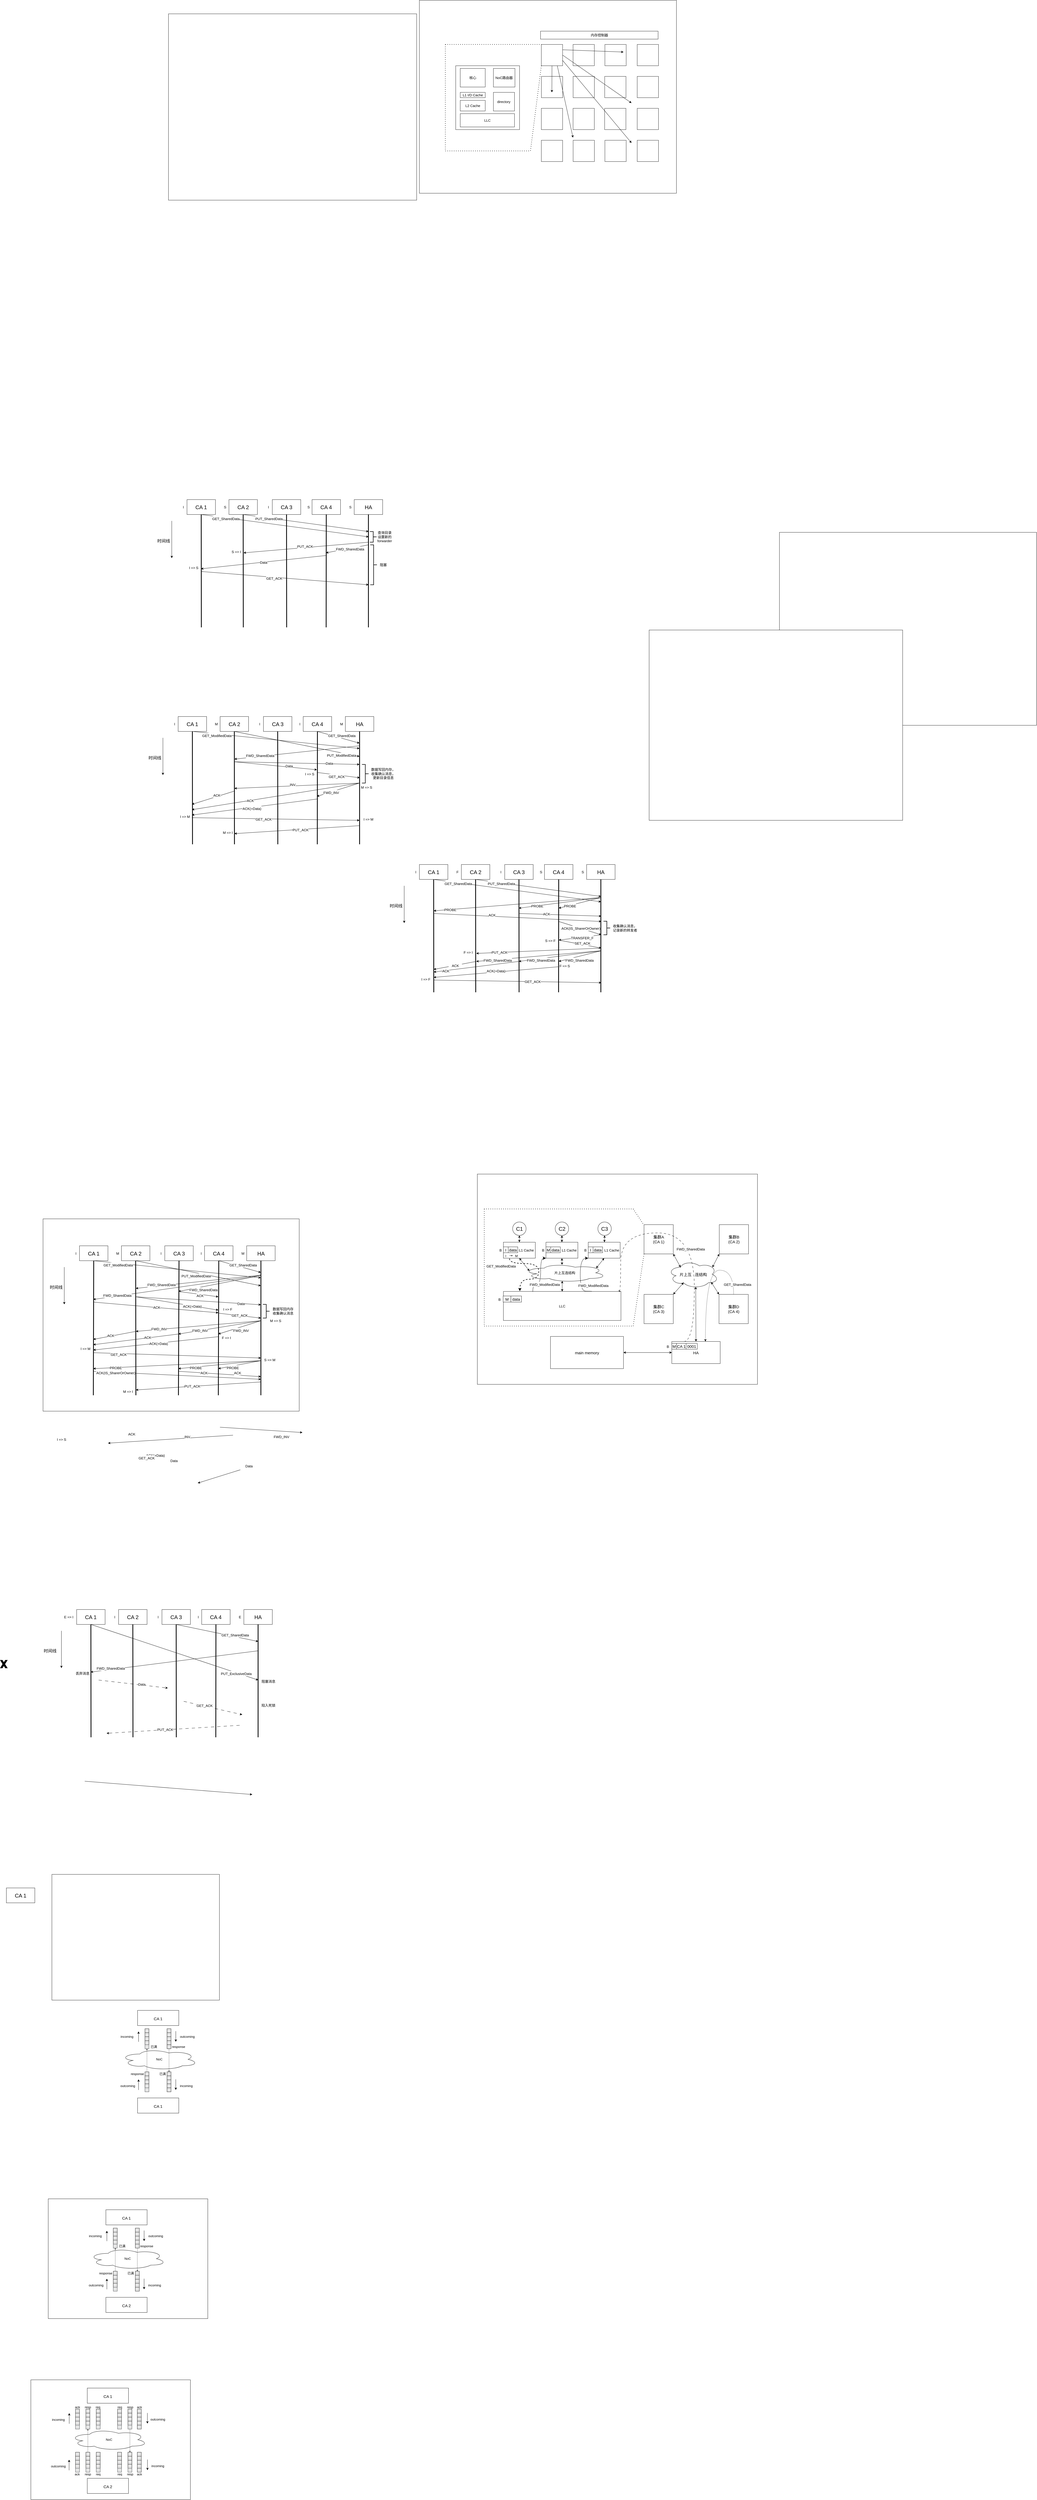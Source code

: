 <mxfile version="21.2.9" type="github">
  <diagram name="第 1 页" id="rEhqudG2Qi7Mr-dwz_3Q">
    <mxGraphModel dx="7705" dy="3315" grid="0" gridSize="10" guides="1" tooltips="1" connect="1" arrows="1" fold="1" page="0" pageScale="1" pageWidth="827" pageHeight="1169" math="0" shadow="0">
      <root>
        <mxCell id="0" />
        <mxCell id="1" parent="0" />
        <mxCell id="GAutSBGLja-ZXdYj1-IM-397" value="" style="rounded=0;whiteSpace=wrap;html=1;sketch=0;fillStyle=auto;strokeWidth=1;fontSize=20;aspect=fixed;fillColor=default;" parent="1" vertex="1">
          <mxGeometry x="-1144.99" y="9359" width="599.99" height="450" as="geometry" />
        </mxCell>
        <mxCell id="GAutSBGLja-ZXdYj1-IM-396" value="" style="rounded=0;whiteSpace=wrap;html=1;sketch=0;fillStyle=auto;strokeWidth=1;fontSize=20;aspect=fixed;fillColor=default;" parent="1" vertex="1">
          <mxGeometry x="-1079.6" y="8679" width="599.99" height="450" as="geometry" />
        </mxCell>
        <mxCell id="GAutSBGLja-ZXdYj1-IM-209" value="" style="rounded=0;whiteSpace=wrap;html=1;sketch=0;fillStyle=auto;strokeWidth=1;fontSize=20;aspect=fixed;fillColor=default;" parent="1" vertex="1">
          <mxGeometry x="-1065.84" y="7460" width="629.99" height="472.5" as="geometry" />
        </mxCell>
        <mxCell id="GAutSBGLja-ZXdYj1-IM-150" value="" style="rounded=0;whiteSpace=wrap;html=1;sketch=0;fillStyle=auto;strokeWidth=1;fontSize=20;aspect=fixed;fillColor=default;" parent="1" vertex="1">
          <mxGeometry x="-1099.17" y="4997.25" width="963.33" height="722.5" as="geometry" />
        </mxCell>
        <mxCell id="5Xnuo6rLj0t8pxA7jSjk-122" value="" style="rounded=0;whiteSpace=wrap;html=1;sketch=0;fillStyle=auto;strokeWidth=1;fontSize=20;aspect=fixed;fillColor=default;" parent="1" vertex="1">
          <mxGeometry x="534" y="4829" width="1053.33" height="790" as="geometry" />
        </mxCell>
        <mxCell id="y3GU0l8vooT_9jQAANlp-1" value="" style="rounded=0;whiteSpace=wrap;html=1;sketch=0;fillStyle=auto;strokeWidth=1;fontSize=20;aspect=fixed;" parent="1" vertex="1">
          <mxGeometry x="316" y="419" width="966.66" height="725" as="geometry" />
        </mxCell>
        <mxCell id="y3GU0l8vooT_9jQAANlp-2" value="" style="whiteSpace=wrap;html=1;aspect=fixed;labelBackgroundColor=default;strokeColor=default;fontSize=13;fillColor=default;" parent="1" vertex="1">
          <mxGeometry x="774.66" y="585" width="80" height="80" as="geometry" />
        </mxCell>
        <mxCell id="y3GU0l8vooT_9jQAANlp-3" value="" style="whiteSpace=wrap;html=1;aspect=fixed;labelBackgroundColor=default;strokeColor=default;fontSize=13;fillColor=default;" parent="1" vertex="1">
          <mxGeometry x="893.91" y="585" width="80" height="80" as="geometry" />
        </mxCell>
        <mxCell id="y3GU0l8vooT_9jQAANlp-4" value="" style="whiteSpace=wrap;html=1;aspect=fixed;labelBackgroundColor=default;strokeColor=default;fontSize=13;fillColor=default;" parent="1" vertex="1">
          <mxGeometry x="1013.66" y="585" width="80" height="80" as="geometry" />
        </mxCell>
        <mxCell id="y3GU0l8vooT_9jQAANlp-5" value="" style="whiteSpace=wrap;html=1;aspect=fixed;labelBackgroundColor=default;strokeColor=default;fontSize=13;fillColor=default;" parent="1" vertex="1">
          <mxGeometry x="774.91" y="705" width="80" height="80" as="geometry" />
        </mxCell>
        <mxCell id="y3GU0l8vooT_9jQAANlp-6" value="" style="whiteSpace=wrap;html=1;aspect=fixed;labelBackgroundColor=default;strokeColor=default;fontSize=13;fillColor=default;" parent="1" vertex="1">
          <mxGeometry x="894.16" y="705" width="80" height="80" as="geometry" />
        </mxCell>
        <mxCell id="y3GU0l8vooT_9jQAANlp-7" value="" style="whiteSpace=wrap;html=1;aspect=fixed;labelBackgroundColor=default;strokeColor=default;fontSize=13;fillColor=default;" parent="1" vertex="1">
          <mxGeometry x="1012.91" y="705" width="80" height="80" as="geometry" />
        </mxCell>
        <mxCell id="y3GU0l8vooT_9jQAANlp-8" value="" style="whiteSpace=wrap;html=1;aspect=fixed;labelBackgroundColor=default;strokeColor=default;fontSize=13;fillColor=default;" parent="1" vertex="1">
          <mxGeometry x="774.66" y="825" width="80" height="80" as="geometry" />
        </mxCell>
        <mxCell id="y3GU0l8vooT_9jQAANlp-9" value="" style="whiteSpace=wrap;html=1;aspect=fixed;labelBackgroundColor=default;strokeColor=default;fontSize=13;fillColor=default;" parent="1" vertex="1">
          <mxGeometry x="893.91" y="825" width="80" height="80" as="geometry" />
        </mxCell>
        <mxCell id="y3GU0l8vooT_9jQAANlp-10" value="" style="whiteSpace=wrap;html=1;aspect=fixed;labelBackgroundColor=default;strokeColor=default;fontSize=13;fillColor=default;" parent="1" vertex="1">
          <mxGeometry x="1012.66" y="825" width="80" height="80" as="geometry" />
        </mxCell>
        <mxCell id="y3GU0l8vooT_9jQAANlp-11" value="内存控制器" style="rounded=0;whiteSpace=wrap;html=1;labelBackgroundColor=default;strokeColor=default;fontSize=13;fillColor=default;" parent="1" vertex="1">
          <mxGeometry x="771.66" y="535" width="442" height="30" as="geometry" />
        </mxCell>
        <mxCell id="y3GU0l8vooT_9jQAANlp-12" value="" style="whiteSpace=wrap;html=1;aspect=fixed;labelBackgroundColor=default;strokeColor=default;fontSize=13;fillColor=default;" parent="1" vertex="1">
          <mxGeometry x="1135.16" y="585" width="80" height="80" as="geometry" />
        </mxCell>
        <mxCell id="y3GU0l8vooT_9jQAANlp-13" value="" style="whiteSpace=wrap;html=1;aspect=fixed;labelBackgroundColor=default;strokeColor=default;fontSize=13;fillColor=default;" parent="1" vertex="1">
          <mxGeometry x="1135.16" y="705" width="80" height="80" as="geometry" />
        </mxCell>
        <mxCell id="y3GU0l8vooT_9jQAANlp-14" value="" style="whiteSpace=wrap;html=1;aspect=fixed;labelBackgroundColor=default;strokeColor=default;fontSize=13;fillColor=default;" parent="1" vertex="1">
          <mxGeometry x="1135.16" y="825" width="80" height="80" as="geometry" />
        </mxCell>
        <mxCell id="y3GU0l8vooT_9jQAANlp-15" value="" style="whiteSpace=wrap;html=1;aspect=fixed;labelBackgroundColor=default;strokeColor=default;fontSize=13;fillColor=default;" parent="1" vertex="1">
          <mxGeometry x="774.66" y="945" width="80" height="80" as="geometry" />
        </mxCell>
        <mxCell id="y3GU0l8vooT_9jQAANlp-16" value="" style="whiteSpace=wrap;html=1;aspect=fixed;labelBackgroundColor=default;strokeColor=default;fontSize=13;fillColor=default;" parent="1" vertex="1">
          <mxGeometry x="894.16" y="945" width="80" height="80" as="geometry" />
        </mxCell>
        <mxCell id="y3GU0l8vooT_9jQAANlp-17" value="" style="whiteSpace=wrap;html=1;aspect=fixed;labelBackgroundColor=default;strokeColor=default;fontSize=13;fillColor=default;" parent="1" vertex="1">
          <mxGeometry x="1013.66" y="945" width="80" height="80" as="geometry" />
        </mxCell>
        <mxCell id="y3GU0l8vooT_9jQAANlp-18" value="" style="whiteSpace=wrap;html=1;aspect=fixed;labelBackgroundColor=default;strokeColor=default;fontSize=13;fillColor=default;" parent="1" vertex="1">
          <mxGeometry x="1135.16" y="945" width="80" height="80" as="geometry" />
        </mxCell>
        <mxCell id="y3GU0l8vooT_9jQAANlp-19" value="" style="whiteSpace=wrap;html=1;aspect=fixed;labelBackgroundColor=default;strokeColor=default;fontSize=13;fillColor=default;" parent="1" vertex="1">
          <mxGeometry x="452.66" y="665" width="240" height="240" as="geometry" />
        </mxCell>
        <mxCell id="y3GU0l8vooT_9jQAANlp-20" value="L1 I/D Cache" style="rounded=0;whiteSpace=wrap;html=1;labelBackgroundColor=default;strokeColor=default;fontSize=13;fillColor=default;" parent="1" vertex="1">
          <mxGeometry x="469.66" y="765" width="94" height="20" as="geometry" />
        </mxCell>
        <mxCell id="y3GU0l8vooT_9jQAANlp-21" value="NoC路由器" style="rounded=0;whiteSpace=wrap;html=1;labelBackgroundColor=default;strokeColor=default;fontSize=13;fillColor=default;" parent="1" vertex="1">
          <mxGeometry x="594.41" y="675" width="81" height="70" as="geometry" />
        </mxCell>
        <mxCell id="y3GU0l8vooT_9jQAANlp-22" value="核心" style="rounded=0;whiteSpace=wrap;html=1;labelBackgroundColor=default;strokeColor=default;fontSize=13;fillColor=default;" parent="1" vertex="1">
          <mxGeometry x="469.66" y="675" width="94" height="70" as="geometry" />
        </mxCell>
        <mxCell id="y3GU0l8vooT_9jQAANlp-23" value="L2 Cache" style="rounded=0;whiteSpace=wrap;html=1;labelBackgroundColor=default;strokeColor=default;fontSize=13;fillColor=default;" parent="1" vertex="1">
          <mxGeometry x="469.66" y="795" width="94" height="40" as="geometry" />
        </mxCell>
        <mxCell id="y3GU0l8vooT_9jQAANlp-24" value="LLC" style="rounded=0;whiteSpace=wrap;html=1;labelBackgroundColor=default;strokeColor=default;fontSize=13;fillColor=default;" parent="1" vertex="1">
          <mxGeometry x="469.66" y="845" width="204" height="50" as="geometry" />
        </mxCell>
        <mxCell id="y3GU0l8vooT_9jQAANlp-25" value="directory" style="rounded=0;whiteSpace=wrap;html=1;labelBackgroundColor=default;strokeColor=default;fontSize=13;fillColor=default;" parent="1" vertex="1">
          <mxGeometry x="594.41" y="765" width="79.25" height="70" as="geometry" />
        </mxCell>
        <mxCell id="y3GU0l8vooT_9jQAANlp-26" style="edgeStyle=none;rounded=0;orthogonalLoop=1;jettySize=auto;html=1;exitX=0.5;exitY=1;exitDx=0;exitDy=0;entryX=0.492;entryY=0.75;entryDx=0;entryDy=0;entryPerimeter=0;fontSize=13;endArrow=classic;endFill=1;" parent="1" source="y3GU0l8vooT_9jQAANlp-2" target="y3GU0l8vooT_9jQAANlp-5" edge="1">
          <mxGeometry relative="1" as="geometry" />
        </mxCell>
        <mxCell id="y3GU0l8vooT_9jQAANlp-27" style="edgeStyle=none;rounded=0;orthogonalLoop=1;jettySize=auto;html=1;exitX=1;exitY=0.75;exitDx=0;exitDy=0;fontSize=13;endArrow=classic;endFill=1;" parent="1" source="y3GU0l8vooT_9jQAANlp-2" edge="1">
          <mxGeometry relative="1" as="geometry">
            <mxPoint x="1113.66" y="955" as="targetPoint" />
          </mxGeometry>
        </mxCell>
        <mxCell id="y3GU0l8vooT_9jQAANlp-28" style="edgeStyle=none;rounded=0;orthogonalLoop=1;jettySize=auto;html=1;exitX=1;exitY=0.5;exitDx=0;exitDy=0;fontSize=13;endArrow=classic;endFill=1;" parent="1" source="y3GU0l8vooT_9jQAANlp-2" edge="1">
          <mxGeometry relative="1" as="geometry">
            <mxPoint x="1113.66" y="805" as="targetPoint" />
          </mxGeometry>
        </mxCell>
        <mxCell id="y3GU0l8vooT_9jQAANlp-29" style="edgeStyle=none;rounded=0;orthogonalLoop=1;jettySize=auto;html=1;exitX=1;exitY=0.25;exitDx=0;exitDy=0;fontSize=13;endArrow=classic;endFill=1;" parent="1" source="y3GU0l8vooT_9jQAANlp-2" edge="1">
          <mxGeometry relative="1" as="geometry">
            <mxPoint x="1083.66" y="613.513" as="targetPoint" />
          </mxGeometry>
        </mxCell>
        <mxCell id="y3GU0l8vooT_9jQAANlp-30" style="edgeStyle=none;rounded=0;orthogonalLoop=1;jettySize=auto;html=1;exitX=0.75;exitY=1;exitDx=0;exitDy=0;fontSize=13;endArrow=classic;endFill=1;" parent="1" source="y3GU0l8vooT_9jQAANlp-2" edge="1">
          <mxGeometry relative="1" as="geometry">
            <mxPoint x="893.66" y="935" as="targetPoint" />
          </mxGeometry>
        </mxCell>
        <mxCell id="y3GU0l8vooT_9jQAANlp-31" value="" style="endArrow=none;dashed=1;html=1;dashPattern=1 3;strokeWidth=2;rounded=0;strokeColor=default;fontSize=15;endSize=6;elbow=vertical;entryX=0;entryY=0;entryDx=0;entryDy=0;" parent="1" target="y3GU0l8vooT_9jQAANlp-2" edge="1">
          <mxGeometry width="50" height="50" relative="1" as="geometry">
            <mxPoint x="413.66" y="585" as="sourcePoint" />
            <mxPoint x="723.66" y="585" as="targetPoint" />
          </mxGeometry>
        </mxCell>
        <mxCell id="y3GU0l8vooT_9jQAANlp-32" value="" style="endArrow=none;dashed=1;html=1;dashPattern=1 3;strokeWidth=2;rounded=0;strokeColor=default;fontSize=15;endSize=6;elbow=vertical;" parent="1" edge="1">
          <mxGeometry width="50" height="50" relative="1" as="geometry">
            <mxPoint x="413.66" y="585" as="sourcePoint" />
            <mxPoint x="413.66" y="985" as="targetPoint" />
          </mxGeometry>
        </mxCell>
        <mxCell id="y3GU0l8vooT_9jQAANlp-33" value="" style="endArrow=none;dashed=1;html=1;dashPattern=1 3;strokeWidth=2;rounded=0;strokeColor=default;fontSize=15;endSize=6;elbow=vertical;" parent="1" edge="1">
          <mxGeometry width="50" height="50" relative="1" as="geometry">
            <mxPoint x="413.66" y="985" as="sourcePoint" />
            <mxPoint x="733.66" y="985" as="targetPoint" />
          </mxGeometry>
        </mxCell>
        <mxCell id="y3GU0l8vooT_9jQAANlp-34" value="" style="endArrow=none;dashed=1;html=1;dashPattern=1 3;strokeWidth=2;rounded=0;strokeColor=default;fontSize=15;endSize=6;elbow=vertical;exitX=0;exitY=1;exitDx=0;exitDy=0;" parent="1" source="y3GU0l8vooT_9jQAANlp-2" edge="1">
          <mxGeometry width="50" height="50" relative="1" as="geometry">
            <mxPoint x="213.66" y="935" as="sourcePoint" />
            <mxPoint x="733.66" y="985" as="targetPoint" />
          </mxGeometry>
        </mxCell>
        <mxCell id="y3GU0l8vooT_9jQAANlp-35" value="" style="rounded=0;whiteSpace=wrap;html=1;sketch=0;fillStyle=auto;strokeWidth=1;fontSize=20;aspect=fixed;" parent="1" vertex="1">
          <mxGeometry x="1670.0" y="2418" width="966.66" height="725" as="geometry" />
        </mxCell>
        <mxCell id="rnckQUWWZ_0ucLxXuFzF-1" value="" style="rounded=0;whiteSpace=wrap;html=1;sketch=0;fillStyle=auto;strokeWidth=1;fontSize=20;aspect=fixed;fillColor=default;" parent="1" vertex="1">
          <mxGeometry x="1180" y="2785" width="953.33" height="715" as="geometry" />
        </mxCell>
        <mxCell id="rnckQUWWZ_0ucLxXuFzF-2" value="CA 1" style="rounded=0;whiteSpace=wrap;html=1;sketch=0;fillStyle=auto;strokeWidth=1;fontSize=20;" parent="1" vertex="1">
          <mxGeometry x="316.17" y="3666" width="107" height="56" as="geometry" />
        </mxCell>
        <mxCell id="rnckQUWWZ_0ucLxXuFzF-3" value="CA 2" style="rounded=0;whiteSpace=wrap;html=1;sketch=0;fillStyle=auto;strokeWidth=1;fontSize=20;" parent="1" vertex="1">
          <mxGeometry x="473.92" y="3666" width="107" height="56" as="geometry" />
        </mxCell>
        <mxCell id="rnckQUWWZ_0ucLxXuFzF-4" value="CA 3" style="rounded=0;whiteSpace=wrap;html=1;sketch=0;fillStyle=auto;strokeWidth=1;fontSize=20;" parent="1" vertex="1">
          <mxGeometry x="636.92" y="3666" width="107" height="56" as="geometry" />
        </mxCell>
        <mxCell id="rnckQUWWZ_0ucLxXuFzF-5" value="CA 4" style="rounded=0;whiteSpace=wrap;html=1;sketch=0;fillStyle=auto;strokeWidth=1;fontSize=20;" parent="1" vertex="1">
          <mxGeometry x="786.42" y="3666" width="107" height="56" as="geometry" />
        </mxCell>
        <mxCell id="rnckQUWWZ_0ucLxXuFzF-6" value="HA" style="rounded=0;whiteSpace=wrap;html=1;sketch=0;fillStyle=auto;strokeWidth=1;fontSize=20;" parent="1" vertex="1">
          <mxGeometry x="944.92" y="3666" width="107" height="56" as="geometry" />
        </mxCell>
        <mxCell id="rnckQUWWZ_0ucLxXuFzF-7" value="" style="endArrow=none;html=1;rounded=0;fontSize=18;strokeWidth=3;exitX=0.5;exitY=1;exitDx=0;exitDy=0;" parent="1" source="rnckQUWWZ_0ucLxXuFzF-2" edge="1">
          <mxGeometry width="50" height="50" relative="1" as="geometry">
            <mxPoint x="305.17" y="3876" as="sourcePoint" />
            <mxPoint x="370.17" y="4146" as="targetPoint" />
          </mxGeometry>
        </mxCell>
        <mxCell id="rnckQUWWZ_0ucLxXuFzF-8" value="" style="endArrow=none;html=1;rounded=0;fontSize=18;strokeWidth=3;exitX=0.5;exitY=1;exitDx=0;exitDy=0;" parent="1" source="rnckQUWWZ_0ucLxXuFzF-3" edge="1">
          <mxGeometry width="50" height="50" relative="1" as="geometry">
            <mxPoint x="539.67" y="3736" as="sourcePoint" />
            <mxPoint x="527.92" y="4146" as="targetPoint" />
          </mxGeometry>
        </mxCell>
        <mxCell id="rnckQUWWZ_0ucLxXuFzF-9" value="" style="endArrow=none;html=1;rounded=0;fontSize=18;strokeWidth=3;exitX=0.5;exitY=1;exitDx=0;exitDy=0;" parent="1" source="rnckQUWWZ_0ucLxXuFzF-4" edge="1">
          <mxGeometry width="50" height="50" relative="1" as="geometry">
            <mxPoint x="704.92" y="4036" as="sourcePoint" />
            <mxPoint x="690.92" y="4146" as="targetPoint" />
          </mxGeometry>
        </mxCell>
        <mxCell id="rnckQUWWZ_0ucLxXuFzF-10" value="" style="endArrow=none;html=1;rounded=0;fontSize=18;strokeWidth=3;exitX=0.5;exitY=1;exitDx=0;exitDy=0;" parent="1" source="rnckQUWWZ_0ucLxXuFzF-5" edge="1">
          <mxGeometry width="50" height="50" relative="1" as="geometry">
            <mxPoint x="803.42" y="3896" as="sourcePoint" />
            <mxPoint x="839.42" y="4146" as="targetPoint" />
          </mxGeometry>
        </mxCell>
        <mxCell id="rnckQUWWZ_0ucLxXuFzF-11" value="" style="endArrow=none;html=1;rounded=0;fontSize=18;strokeWidth=3;exitX=0.5;exitY=1;exitDx=0;exitDy=0;" parent="1" source="rnckQUWWZ_0ucLxXuFzF-6" edge="1">
          <mxGeometry width="50" height="50" relative="1" as="geometry">
            <mxPoint x="921.42" y="3966" as="sourcePoint" />
            <mxPoint x="998.42" y="4146" as="targetPoint" />
          </mxGeometry>
        </mxCell>
        <mxCell id="rnckQUWWZ_0ucLxXuFzF-12" value="" style="endArrow=classic;html=1;rounded=0;fontSize=16;" parent="1" edge="1">
          <mxGeometry width="50" height="50" relative="1" as="geometry">
            <mxPoint x="258.92" y="3746" as="sourcePoint" />
            <mxPoint x="258.92" y="3886" as="targetPoint" />
          </mxGeometry>
        </mxCell>
        <mxCell id="rnckQUWWZ_0ucLxXuFzF-13" value="时间线" style="text;html=1;align=center;verticalAlign=middle;resizable=0;points=[];autosize=1;strokeColor=none;fillColor=none;fontSize=16;" parent="1" vertex="1">
          <mxGeometry x="192.92" y="3806" width="70" height="30" as="geometry" />
        </mxCell>
        <mxCell id="rnckQUWWZ_0ucLxXuFzF-14" value="" style="endArrow=classic;html=1;rounded=0;fontSize=16;exitX=0.5;exitY=1;exitDx=0;exitDy=0;" parent="1" source="rnckQUWWZ_0ucLxXuFzF-2" edge="1">
          <mxGeometry width="50" height="50" relative="1" as="geometry">
            <mxPoint x="378.92" y="3746" as="sourcePoint" />
            <mxPoint x="998.92" y="3806" as="targetPoint" />
          </mxGeometry>
        </mxCell>
        <mxCell id="rnckQUWWZ_0ucLxXuFzF-15" value="&lt;span style=&quot;font-size: 13px;&quot;&gt;GET_SharedData&lt;br&gt;&lt;/span&gt;" style="text;html=1;align=center;verticalAlign=middle;resizable=0;points=[];autosize=1;strokeColor=none;fillColor=none;fontSize=16;labelBackgroundColor=default;" parent="1" vertex="1">
          <mxGeometry x="396.67" y="3722" width="130" height="30" as="geometry" />
        </mxCell>
        <mxCell id="rnckQUWWZ_0ucLxXuFzF-16" value="" style="endArrow=classic;html=1;rounded=0;fontSize=13;exitX=0.5;exitY=1;exitDx=0;exitDy=0;" parent="1" source="rnckQUWWZ_0ucLxXuFzF-3" edge="1">
          <mxGeometry width="50" height="50" relative="1" as="geometry">
            <mxPoint x="698.92" y="3876" as="sourcePoint" />
            <mxPoint x="998.92" y="3786" as="targetPoint" />
          </mxGeometry>
        </mxCell>
        <mxCell id="rnckQUWWZ_0ucLxXuFzF-19" value="&lt;span style=&quot;font-size: 13px;&quot;&gt;PUT_SharedData&lt;br&gt;&lt;/span&gt;" style="text;html=1;align=center;verticalAlign=middle;resizable=0;points=[];autosize=1;strokeColor=none;fillColor=none;fontSize=16;labelBackgroundColor=default;" parent="1" vertex="1">
          <mxGeometry x="558.92" y="3722" width="130" height="30" as="geometry" />
        </mxCell>
        <mxCell id="rnckQUWWZ_0ucLxXuFzF-20" value="I" style="text;html=1;align=center;verticalAlign=middle;resizable=0;points=[];autosize=1;strokeColor=none;fillColor=none;fontSize=13;" parent="1" vertex="1">
          <mxGeometry x="287.17" y="3679" width="30" height="30" as="geometry" />
        </mxCell>
        <mxCell id="rnckQUWWZ_0ucLxXuFzF-21" value="F" style="text;html=1;align=center;verticalAlign=middle;resizable=0;points=[];autosize=1;strokeColor=none;fillColor=none;fontSize=13;" parent="1" vertex="1">
          <mxGeometry x="443.92" y="3679" width="30" height="30" as="geometry" />
        </mxCell>
        <mxCell id="rnckQUWWZ_0ucLxXuFzF-22" value="I" style="text;html=1;align=center;verticalAlign=middle;resizable=0;points=[];autosize=1;strokeColor=none;fillColor=none;fontSize=13;" parent="1" vertex="1">
          <mxGeometry x="606.92" y="3679" width="30" height="30" as="geometry" />
        </mxCell>
        <mxCell id="rnckQUWWZ_0ucLxXuFzF-23" value="S" style="text;html=1;align=center;verticalAlign=middle;resizable=0;points=[];autosize=1;strokeColor=none;fillColor=none;fontSize=13;" parent="1" vertex="1">
          <mxGeometry x="757.92" y="3679" width="30" height="30" as="geometry" />
        </mxCell>
        <mxCell id="rnckQUWWZ_0ucLxXuFzF-24" value="S" style="text;html=1;align=center;verticalAlign=middle;resizable=0;points=[];autosize=1;strokeColor=none;fillColor=none;fontSize=13;" parent="1" vertex="1">
          <mxGeometry x="914.92" y="3679" width="30" height="30" as="geometry" />
        </mxCell>
        <mxCell id="rnckQUWWZ_0ucLxXuFzF-25" value="&lt;span style=&quot;font-size: 13px;&quot;&gt;F =&amp;gt; S&lt;br&gt;&lt;/span&gt;" style="text;html=1;align=center;verticalAlign=middle;resizable=0;points=[];autosize=1;strokeColor=none;fillColor=none;fontSize=16;labelBackgroundColor=default;" parent="1" vertex="1">
          <mxGeometry x="833.92" y="4030" width="57" height="31" as="geometry" />
        </mxCell>
        <mxCell id="rnckQUWWZ_0ucLxXuFzF-26" value="" style="endArrow=classic;html=1;rounded=0;fontSize=13;" parent="1" edge="1">
          <mxGeometry width="50" height="50" relative="1" as="geometry">
            <mxPoint x="1000" y="3990" as="sourcePoint" />
            <mxPoint x="530" y="4030" as="targetPoint" />
          </mxGeometry>
        </mxCell>
        <mxCell id="rnckQUWWZ_0ucLxXuFzF-27" value="&lt;span style=&quot;font-size: 13px;&quot;&gt;FWD_SharedData&lt;br&gt;&lt;/span&gt;" style="text;html=1;align=center;verticalAlign=middle;resizable=0;points=[];autosize=1;strokeColor=none;fillColor=none;fontSize=16;labelBackgroundColor=default;" parent="1" vertex="1">
          <mxGeometry x="545.41" y="4010" width="130" height="30" as="geometry" />
        </mxCell>
        <mxCell id="rnckQUWWZ_0ucLxXuFzF-28" value="" style="endArrow=classic;html=1;rounded=0;fontSize=13;" parent="1" edge="1">
          <mxGeometry width="50" height="50" relative="1" as="geometry">
            <mxPoint x="1000" y="3790" as="sourcePoint" />
            <mxPoint x="370" y="3840" as="targetPoint" />
          </mxGeometry>
        </mxCell>
        <mxCell id="rnckQUWWZ_0ucLxXuFzF-29" value="&lt;span style=&quot;font-size: 13px;&quot;&gt;PROBE&lt;br&gt;&lt;/span&gt;" style="text;html=1;align=center;verticalAlign=middle;resizable=0;points=[];autosize=1;strokeColor=none;fillColor=none;fontSize=16;labelBackgroundColor=default;" parent="1" vertex="1">
          <mxGeometry x="396.67" y="3820" width="70" height="30" as="geometry" />
        </mxCell>
        <mxCell id="rnckQUWWZ_0ucLxXuFzF-32" value="" style="endArrow=classic;html=1;rounded=0;fontSize=13;" parent="1" edge="1">
          <mxGeometry width="50" height="50" relative="1" as="geometry">
            <mxPoint x="370" y="4100" as="sourcePoint" />
            <mxPoint x="1000" y="4110" as="targetPoint" />
          </mxGeometry>
        </mxCell>
        <mxCell id="rnckQUWWZ_0ucLxXuFzF-34" value="&lt;span style=&quot;font-size: 13px;&quot;&gt;I =&amp;gt; F&lt;br&gt;&lt;/span&gt;" style="text;html=1;align=center;verticalAlign=middle;resizable=0;points=[];autosize=1;strokeColor=none;fillColor=none;fontSize=16;labelBackgroundColor=default;" parent="1" vertex="1">
          <mxGeometry x="314.0" y="4080" width="52" height="31" as="geometry" />
        </mxCell>
        <mxCell id="rnckQUWWZ_0ucLxXuFzF-36" value="收集确认消息，&lt;br&gt;记录新的转发者" style="text;html=1;align=center;verticalAlign=middle;resizable=0;points=[];autosize=1;strokeColor=none;fillColor=none;fontSize=13;" parent="1" vertex="1">
          <mxGeometry x="1033.92" y="3884.5" width="110" height="40" as="geometry" />
        </mxCell>
        <mxCell id="rnckQUWWZ_0ucLxXuFzF-37" value="" style="endArrow=classic;html=1;rounded=0;fontSize=13;" parent="1" edge="1">
          <mxGeometry width="50" height="50" relative="1" as="geometry">
            <mxPoint x="1000" y="3790" as="sourcePoint" />
            <mxPoint x="690" y="3830" as="targetPoint" />
          </mxGeometry>
        </mxCell>
        <mxCell id="rnckQUWWZ_0ucLxXuFzF-38" value="" style="endArrow=classic;html=1;rounded=0;fontSize=13;" parent="1" edge="1">
          <mxGeometry width="50" height="50" relative="1" as="geometry">
            <mxPoint x="1000" y="3790" as="sourcePoint" />
            <mxPoint x="840" y="3830" as="targetPoint" />
          </mxGeometry>
        </mxCell>
        <mxCell id="rnckQUWWZ_0ucLxXuFzF-39" value="&lt;span style=&quot;font-size: 13px;&quot;&gt;PROBE&lt;br&gt;&lt;/span&gt;" style="text;html=1;align=center;verticalAlign=middle;resizable=0;points=[];autosize=1;strokeColor=none;fillColor=none;fontSize=16;labelBackgroundColor=default;" parent="1" vertex="1">
          <mxGeometry x="723.92" y="3806" width="70" height="30" as="geometry" />
        </mxCell>
        <mxCell id="rnckQUWWZ_0ucLxXuFzF-40" value="&lt;span style=&quot;font-size: 13px;&quot;&gt;PROBE&lt;br&gt;&lt;/span&gt;" style="text;html=1;align=center;verticalAlign=middle;resizable=0;points=[];autosize=1;strokeColor=none;fillColor=none;fontSize=16;labelBackgroundColor=default;" parent="1" vertex="1">
          <mxGeometry x="846.92" y="3806" width="70" height="30" as="geometry" />
        </mxCell>
        <mxCell id="rnckQUWWZ_0ucLxXuFzF-41" value="" style="endArrow=classic;html=1;rounded=0;fontSize=13;" parent="1" edge="1">
          <mxGeometry width="50" height="50" relative="1" as="geometry">
            <mxPoint x="370" y="3850" as="sourcePoint" />
            <mxPoint x="1000" y="3880" as="targetPoint" />
          </mxGeometry>
        </mxCell>
        <mxCell id="rnckQUWWZ_0ucLxXuFzF-42" value="" style="endArrow=classic;html=1;rounded=0;fontSize=13;" parent="1" edge="1">
          <mxGeometry width="50" height="50" relative="1" as="geometry">
            <mxPoint x="690" y="3850" as="sourcePoint" />
            <mxPoint x="1000" y="3860" as="targetPoint" />
          </mxGeometry>
        </mxCell>
        <mxCell id="rnckQUWWZ_0ucLxXuFzF-43" value="" style="endArrow=classic;html=1;rounded=0;fontSize=13;" parent="1" edge="1">
          <mxGeometry width="50" height="50" relative="1" as="geometry">
            <mxPoint x="840" y="3880" as="sourcePoint" />
            <mxPoint x="1000" y="3930" as="targetPoint" />
          </mxGeometry>
        </mxCell>
        <mxCell id="rnckQUWWZ_0ucLxXuFzF-44" value="&lt;span style=&quot;font-size: 13px;&quot;&gt;ACK&lt;br&gt;&lt;/span&gt;" style="text;html=1;align=center;verticalAlign=middle;resizable=0;points=[];autosize=1;strokeColor=none;fillColor=none;fontSize=16;labelBackgroundColor=default;" parent="1" vertex="1">
          <mxGeometry x="563.66" y="3840" width="50" height="30" as="geometry" />
        </mxCell>
        <mxCell id="rnckQUWWZ_0ucLxXuFzF-45" value="&lt;span style=&quot;font-size: 13px;&quot;&gt;ACK&lt;br&gt;&lt;/span&gt;" style="text;html=1;align=center;verticalAlign=middle;resizable=0;points=[];autosize=1;strokeColor=none;fillColor=none;fontSize=16;labelBackgroundColor=default;" parent="1" vertex="1">
          <mxGeometry x="769.42" y="3836" width="50" height="30" as="geometry" />
        </mxCell>
        <mxCell id="rnckQUWWZ_0ucLxXuFzF-46" value="&lt;span style=&quot;font-size: 13px;&quot;&gt;ACK(IS_SharerOrOwner)&lt;br&gt;&lt;/span&gt;" style="text;html=1;align=center;verticalAlign=middle;resizable=0;points=[];autosize=1;strokeColor=none;fillColor=none;fontSize=16;labelBackgroundColor=default;" parent="1" vertex="1">
          <mxGeometry x="838.42" y="3890" width="170" height="30" as="geometry" />
        </mxCell>
        <mxCell id="rnckQUWWZ_0ucLxXuFzF-48" value="" style="endArrow=classic;html=1;rounded=0;fontSize=13;" parent="1" edge="1">
          <mxGeometry width="50" height="50" relative="1" as="geometry">
            <mxPoint x="1000" y="3930" as="sourcePoint" />
            <mxPoint x="840" y="3950" as="targetPoint" />
          </mxGeometry>
        </mxCell>
        <mxCell id="rnckQUWWZ_0ucLxXuFzF-49" value="&lt;span style=&quot;font-size: 13px;&quot;&gt;TRANSFER_F&lt;br&gt;&lt;/span&gt;" style="text;html=1;align=center;verticalAlign=middle;resizable=0;points=[];autosize=1;strokeColor=none;fillColor=none;fontSize=16;labelBackgroundColor=default;" parent="1" vertex="1">
          <mxGeometry x="872.92" y="3926" width="110" height="30" as="geometry" />
        </mxCell>
        <mxCell id="rnckQUWWZ_0ucLxXuFzF-50" value="" style="endArrow=classic;html=1;rounded=0;fontSize=13;" parent="1" edge="1">
          <mxGeometry width="50" height="50" relative="1" as="geometry">
            <mxPoint x="840" y="3950" as="sourcePoint" />
            <mxPoint x="1000" y="3980" as="targetPoint" />
          </mxGeometry>
        </mxCell>
        <mxCell id="rnckQUWWZ_0ucLxXuFzF-51" value="&lt;span style=&quot;font-size: 13px;&quot;&gt;SET_ACK&lt;br&gt;&lt;/span&gt;" style="text;html=1;align=center;verticalAlign=middle;resizable=0;points=[];autosize=1;strokeColor=none;fillColor=none;fontSize=16;labelBackgroundColor=default;" parent="1" vertex="1">
          <mxGeometry x="889.42" y="3946" width="80" height="30" as="geometry" />
        </mxCell>
        <mxCell id="rnckQUWWZ_0ucLxXuFzF-52" value="" style="endArrow=classic;html=1;rounded=0;fontSize=13;" parent="1" edge="1">
          <mxGeometry width="50" height="50" relative="1" as="geometry">
            <mxPoint x="1000" y="3980" as="sourcePoint" />
            <mxPoint x="530" y="4000" as="targetPoint" />
          </mxGeometry>
        </mxCell>
        <mxCell id="rnckQUWWZ_0ucLxXuFzF-53" value="&lt;span style=&quot;font-size: 13px;&quot;&gt;PUT_ACK&lt;br&gt;&lt;/span&gt;" style="text;html=1;align=center;verticalAlign=middle;resizable=0;points=[];autosize=1;strokeColor=none;fillColor=none;fontSize=16;labelBackgroundColor=default;" parent="1" vertex="1">
          <mxGeometry x="576.92" y="3980" width="80" height="30" as="geometry" />
        </mxCell>
        <mxCell id="rnckQUWWZ_0ucLxXuFzF-54" value="" style="strokeWidth=2;html=1;shape=mxgraph.flowchart.annotation_2;align=left;labelPosition=right;pointerEvents=1;strokeColor=default;fontSize=13;fillColor=#E6E6E6;flipH=1;" parent="1" vertex="1">
          <mxGeometry x="1008.42" y="3879" width="25" height="51" as="geometry" />
        </mxCell>
        <mxCell id="rnckQUWWZ_0ucLxXuFzF-56" value="&lt;span style=&quot;font-size: 13px;&quot;&gt;S =&amp;gt; F&lt;br&gt;&lt;/span&gt;" style="text;html=1;align=center;verticalAlign=middle;resizable=0;points=[];autosize=1;strokeColor=none;fillColor=none;fontSize=16;labelBackgroundColor=default;" parent="1" vertex="1">
          <mxGeometry x="778.42" y="3936" width="60" height="30" as="geometry" />
        </mxCell>
        <mxCell id="rnckQUWWZ_0ucLxXuFzF-57" value="&lt;span style=&quot;font-size: 13px;&quot;&gt;F =&amp;gt; I&lt;br&gt;&lt;/span&gt;" style="text;html=1;align=center;verticalAlign=middle;resizable=0;points=[];autosize=1;strokeColor=none;fillColor=none;fontSize=16;labelBackgroundColor=default;" parent="1" vertex="1">
          <mxGeometry x="469.17" y="3980" width="60" height="30" as="geometry" />
        </mxCell>
        <mxCell id="rnckQUWWZ_0ucLxXuFzF-58" value="" style="endArrow=classic;html=1;rounded=0;fontSize=13;" parent="1" edge="1">
          <mxGeometry width="50" height="50" relative="1" as="geometry">
            <mxPoint x="1000" y="3990" as="sourcePoint" />
            <mxPoint x="690" y="4030" as="targetPoint" />
          </mxGeometry>
        </mxCell>
        <mxCell id="rnckQUWWZ_0ucLxXuFzF-59" value="" style="endArrow=classic;html=1;rounded=0;fontSize=13;" parent="1" edge="1">
          <mxGeometry width="50" height="50" relative="1" as="geometry">
            <mxPoint x="1000" y="3990" as="sourcePoint" />
            <mxPoint x="840" y="4030" as="targetPoint" />
          </mxGeometry>
        </mxCell>
        <mxCell id="rnckQUWWZ_0ucLxXuFzF-60" value="&lt;span style=&quot;font-size: 13px;&quot;&gt;FWD_SharedData&lt;br&gt;&lt;/span&gt;" style="text;html=1;align=center;verticalAlign=middle;resizable=0;points=[];autosize=1;strokeColor=none;fillColor=none;fontSize=16;labelBackgroundColor=default;" parent="1" vertex="1">
          <mxGeometry x="707.92" y="4010" width="130" height="30" as="geometry" />
        </mxCell>
        <mxCell id="rnckQUWWZ_0ucLxXuFzF-61" value="&lt;span style=&quot;font-size: 13px;&quot;&gt;FWD_SharedData&lt;br&gt;&lt;/span&gt;" style="text;html=1;align=center;verticalAlign=middle;resizable=0;points=[];autosize=1;strokeColor=none;fillColor=none;fontSize=16;labelBackgroundColor=default;" parent="1" vertex="1">
          <mxGeometry x="852.92" y="4010" width="130" height="30" as="geometry" />
        </mxCell>
        <mxCell id="rnckQUWWZ_0ucLxXuFzF-62" value="" style="endArrow=classic;html=1;rounded=0;fontSize=13;startArrow=none;" parent="1" source="rnckQUWWZ_0ucLxXuFzF-65" edge="1">
          <mxGeometry width="50" height="50" relative="1" as="geometry">
            <mxPoint x="530" y="4030" as="sourcePoint" />
            <mxPoint x="370" y="4060" as="targetPoint" />
          </mxGeometry>
        </mxCell>
        <mxCell id="rnckQUWWZ_0ucLxXuFzF-63" value="" style="endArrow=classic;html=1;rounded=0;fontSize=13;" parent="1" edge="1">
          <mxGeometry width="50" height="50" relative="1" as="geometry">
            <mxPoint x="690" y="4030" as="sourcePoint" />
            <mxPoint x="370" y="4070" as="targetPoint" />
          </mxGeometry>
        </mxCell>
        <mxCell id="rnckQUWWZ_0ucLxXuFzF-64" value="" style="endArrow=classic;html=1;rounded=0;fontSize=13;" parent="1" edge="1">
          <mxGeometry width="50" height="50" relative="1" as="geometry">
            <mxPoint x="840" y="4050" as="sourcePoint" />
            <mxPoint x="370" y="4090" as="targetPoint" />
          </mxGeometry>
        </mxCell>
        <mxCell id="rnckQUWWZ_0ucLxXuFzF-66" value="" style="endArrow=none;html=1;rounded=0;fontSize=13;" parent="1" target="rnckQUWWZ_0ucLxXuFzF-65" edge="1">
          <mxGeometry width="50" height="50" relative="1" as="geometry">
            <mxPoint x="530" y="4030" as="sourcePoint" />
            <mxPoint x="370" y="4060" as="targetPoint" />
          </mxGeometry>
        </mxCell>
        <mxCell id="rnckQUWWZ_0ucLxXuFzF-65" value="&lt;span style=&quot;font-size: 13px;&quot;&gt;ACK&lt;br&gt;&lt;/span&gt;" style="text;html=1;align=center;verticalAlign=middle;resizable=0;points=[];autosize=1;strokeColor=none;fillColor=none;fontSize=16;labelBackgroundColor=default;" parent="1" vertex="1">
          <mxGeometry x="426.09" y="4030" width="50" height="30" as="geometry" />
        </mxCell>
        <mxCell id="rnckQUWWZ_0ucLxXuFzF-67" value="&lt;span style=&quot;font-size: 13px;&quot;&gt;ACK&lt;br&gt;&lt;/span&gt;" style="text;html=1;align=center;verticalAlign=middle;resizable=0;points=[];autosize=1;strokeColor=none;fillColor=none;fontSize=16;labelBackgroundColor=default;" parent="1" vertex="1">
          <mxGeometry x="390" y="4050" width="50" height="30" as="geometry" />
        </mxCell>
        <mxCell id="rnckQUWWZ_0ucLxXuFzF-69" value="&lt;span style=&quot;font-size: 13px;&quot;&gt;ACK(+Data)&lt;br&gt;&lt;/span&gt;" style="text;html=1;align=center;verticalAlign=middle;resizable=0;points=[];autosize=1;strokeColor=none;fillColor=none;fontSize=16;labelBackgroundColor=default;" parent="1" vertex="1">
          <mxGeometry x="558.92" y="4050" width="90" height="30" as="geometry" />
        </mxCell>
        <mxCell id="rnckQUWWZ_0ucLxXuFzF-70" value="&lt;span style=&quot;font-size: 13px;&quot;&gt;GET_ACK&lt;br&gt;&lt;/span&gt;" style="text;html=1;align=center;verticalAlign=middle;resizable=0;points=[];autosize=1;strokeColor=none;fillColor=none;fontSize=16;labelBackgroundColor=default;" parent="1" vertex="1">
          <mxGeometry x="701.92" y="4090" width="80" height="30" as="geometry" />
        </mxCell>
        <mxCell id="5Xnuo6rLj0t8pxA7jSjk-33" value="集群A&lt;br&gt;(CA 1)" style="whiteSpace=wrap;html=1;aspect=fixed;sketch=0;fillStyle=auto;strokeWidth=1;fontSize=15;" parent="1" vertex="1">
          <mxGeometry x="1160.75" y="5019" width="110" height="110" as="geometry" />
        </mxCell>
        <mxCell id="5Xnuo6rLj0t8pxA7jSjk-34" value="集群B&lt;br&gt;(CA 2)" style="whiteSpace=wrap;html=1;aspect=fixed;sketch=0;fillStyle=auto;strokeWidth=1;fontSize=15;" parent="1" vertex="1">
          <mxGeometry x="1443.75" y="5019" width="110" height="110" as="geometry" />
        </mxCell>
        <mxCell id="5Xnuo6rLj0t8pxA7jSjk-35" value="集群C&lt;br&gt;(CA 3)" style="whiteSpace=wrap;html=1;aspect=fixed;sketch=0;fillStyle=auto;strokeWidth=1;fontSize=15;" parent="1" vertex="1">
          <mxGeometry x="1160.75" y="5281" width="110" height="110" as="geometry" />
        </mxCell>
        <mxCell id="5Xnuo6rLj0t8pxA7jSjk-36" value="集群D&lt;br&gt;(CA 4)" style="whiteSpace=wrap;html=1;aspect=fixed;sketch=0;fillStyle=auto;strokeWidth=1;fontSize=15;" parent="1" vertex="1">
          <mxGeometry x="1442.75" y="5281" width="110" height="110" as="geometry" />
        </mxCell>
        <mxCell id="5Xnuo6rLj0t8pxA7jSjk-37" value="片上互&amp;nbsp; &amp;nbsp;连结构" style="ellipse;shape=cloud;whiteSpace=wrap;html=1;sketch=0;fillStyle=auto;strokeWidth=1;fontSize=15;" parent="1" vertex="1">
          <mxGeometry x="1250.75" y="5153" width="190" height="105" as="geometry" />
        </mxCell>
        <mxCell id="5Xnuo6rLj0t8pxA7jSjk-38" value="" style="endArrow=classic;startArrow=classic;html=1;rounded=0;strokeColor=default;strokeWidth=1;fontSize=13;endSize=6;entryX=1;entryY=1;entryDx=0;entryDy=0;exitX=0.25;exitY=0.25;exitDx=0;exitDy=0;exitPerimeter=0;" parent="1" source="5Xnuo6rLj0t8pxA7jSjk-37" target="5Xnuo6rLj0t8pxA7jSjk-33" edge="1">
          <mxGeometry width="50" height="50" relative="1" as="geometry">
            <mxPoint x="1117.75" y="5170" as="sourcePoint" />
            <mxPoint x="1229.45" y="5142.5" as="targetPoint" />
          </mxGeometry>
        </mxCell>
        <mxCell id="5Xnuo6rLj0t8pxA7jSjk-39" value="" style="endArrow=classic;startArrow=classic;html=1;rounded=0;strokeColor=default;strokeWidth=1;fontSize=13;endSize=6;entryX=0;entryY=1;entryDx=0;entryDy=0;exitX=0.88;exitY=0.25;exitDx=0;exitDy=0;exitPerimeter=0;" parent="1" source="5Xnuo6rLj0t8pxA7jSjk-37" target="5Xnuo6rLj0t8pxA7jSjk-34" edge="1">
          <mxGeometry width="50" height="50" relative="1" as="geometry">
            <mxPoint x="1653.75" y="5138" as="sourcePoint" />
            <mxPoint x="1765.45" y="5110.5" as="targetPoint" />
          </mxGeometry>
        </mxCell>
        <mxCell id="5Xnuo6rLj0t8pxA7jSjk-40" value="" style="endArrow=classic;startArrow=classic;html=1;rounded=0;strokeColor=default;strokeWidth=1;fontSize=13;endSize=6;entryX=1;entryY=0;entryDx=0;entryDy=0;exitX=0.31;exitY=0.8;exitDx=0;exitDy=0;exitPerimeter=0;" parent="1" source="5Xnuo6rLj0t8pxA7jSjk-37" target="5Xnuo6rLj0t8pxA7jSjk-35" edge="1">
          <mxGeometry width="50" height="50" relative="1" as="geometry">
            <mxPoint x="1162.75" y="5506" as="sourcePoint" />
            <mxPoint x="1274.45" y="5478.5" as="targetPoint" />
          </mxGeometry>
        </mxCell>
        <mxCell id="5Xnuo6rLj0t8pxA7jSjk-41" value="" style="endArrow=classic;startArrow=classic;html=1;rounded=0;strokeColor=default;strokeWidth=1;fontSize=13;endSize=6;entryX=0.855;entryY=0.779;entryDx=0;entryDy=0;exitX=0;exitY=0;exitDx=0;exitDy=0;entryPerimeter=0;" parent="1" source="5Xnuo6rLj0t8pxA7jSjk-36" target="5Xnuo6rLj0t8pxA7jSjk-37" edge="1">
          <mxGeometry width="50" height="50" relative="1" as="geometry">
            <mxPoint x="1358.75" y="5252" as="sourcePoint" />
            <mxPoint x="1830.45" y="5150.5" as="targetPoint" />
          </mxGeometry>
        </mxCell>
        <mxCell id="5Xnuo6rLj0t8pxA7jSjk-121" style="edgeStyle=orthogonalEdgeStyle;curved=1;rounded=0;orthogonalLoop=1;jettySize=auto;html=1;exitX=0.25;exitY=0;exitDx=0;exitDy=0;entryX=1;entryY=0;entryDx=0;entryDy=0;dashed=1;strokeWidth=1;dashPattern=8 8;" parent="1" source="5Xnuo6rLj0t8pxA7jSjk-47" target="5Xnuo6rLj0t8pxA7jSjk-64" edge="1">
          <mxGeometry relative="1" as="geometry">
            <Array as="points">
              <mxPoint x="1350" y="5458" />
              <mxPoint x="1350" y="5050" />
              <mxPoint x="1073" y="5050" />
            </Array>
          </mxGeometry>
        </mxCell>
        <mxCell id="5Xnuo6rLj0t8pxA7jSjk-47" value="&lt;font style=&quot;font-size: 15px;&quot;&gt;HA&lt;/font&gt;" style="rounded=0;whiteSpace=wrap;html=1;sketch=0;fillStyle=auto;strokeWidth=1;fontSize=13;" parent="1" vertex="1">
          <mxGeometry x="1265.25" y="5458" width="182" height="83" as="geometry" />
        </mxCell>
        <mxCell id="5Xnuo6rLj0t8pxA7jSjk-48" value="&lt;font style=&quot;font-size: 15px;&quot;&gt;main memory&lt;/font&gt;" style="rounded=0;whiteSpace=wrap;html=1;sketch=0;fillStyle=auto;strokeWidth=1;fontSize=13;" parent="1" vertex="1">
          <mxGeometry x="809" y="5439" width="274.5" height="121" as="geometry" />
        </mxCell>
        <mxCell id="5Xnuo6rLj0t8pxA7jSjk-49" value="" style="endArrow=classic;startArrow=classic;html=1;rounded=0;strokeColor=default;strokeWidth=1;fontSize=15;endSize=6;elbow=vertical;entryX=0.55;entryY=0.95;entryDx=0;entryDy=0;entryPerimeter=0;" parent="1" source="5Xnuo6rLj0t8pxA7jSjk-47" target="5Xnuo6rLj0t8pxA7jSjk-37" edge="1">
          <mxGeometry width="50" height="50" relative="1" as="geometry">
            <mxPoint x="865.75" y="5669" as="sourcePoint" />
            <mxPoint x="915.75" y="5619" as="targetPoint" />
          </mxGeometry>
        </mxCell>
        <mxCell id="5Xnuo6rLj0t8pxA7jSjk-50" value="" style="endArrow=classic;startArrow=classic;html=1;rounded=0;strokeColor=default;strokeWidth=1;fontSize=15;endSize=6;elbow=vertical;entryX=0;entryY=0.5;entryDx=0;entryDy=0;exitX=1;exitY=0.5;exitDx=0;exitDy=0;" parent="1" source="5Xnuo6rLj0t8pxA7jSjk-48" target="5Xnuo6rLj0t8pxA7jSjk-47" edge="1">
          <mxGeometry width="50" height="50" relative="1" as="geometry">
            <mxPoint x="954.75" y="5720" as="sourcePoint" />
            <mxPoint x="1004.75" y="5670" as="targetPoint" />
          </mxGeometry>
        </mxCell>
        <mxCell id="5Xnuo6rLj0t8pxA7jSjk-51" value="&lt;font style=&quot;font-size: 20px;&quot;&gt;C1&lt;/font&gt;" style="ellipse;whiteSpace=wrap;html=1;aspect=fixed;sketch=0;fillStyle=auto;strokeWidth=1;fontSize=11;" parent="1" vertex="1">
          <mxGeometry x="666.75" y="5009" width="50.5" height="50.5" as="geometry" />
        </mxCell>
        <mxCell id="5Xnuo6rLj0t8pxA7jSjk-55" value="" style="rounded=0;whiteSpace=wrap;html=1;sketch=0;fillStyle=auto;strokeWidth=1;fontSize=30;" parent="1" vertex="1">
          <mxGeometry x="632" y="5085" width="120" height="60" as="geometry" />
        </mxCell>
        <mxCell id="5Xnuo6rLj0t8pxA7jSjk-56" value="I" style="rounded=0;whiteSpace=wrap;html=1;sketch=0;fillStyle=auto;strokeWidth=1;fontSize=15;" parent="1" vertex="1">
          <mxGeometry x="632" y="5102.5" width="18" height="22" as="geometry" />
        </mxCell>
        <mxCell id="5Xnuo6rLj0t8pxA7jSjk-57" value="&lt;font style=&quot;font-size: 13px;&quot;&gt;B&lt;/font&gt;" style="text;html=1;align=center;verticalAlign=middle;resizable=0;points=[];autosize=1;strokeColor=none;fillColor=none;fontSize=15;" parent="1" vertex="1">
          <mxGeometry x="606" y="5098.5" width="30" height="30" as="geometry" />
        </mxCell>
        <mxCell id="5Xnuo6rLj0t8pxA7jSjk-58" value="&lt;font style=&quot;font-size: 20px;&quot;&gt;C2&lt;/font&gt;" style="ellipse;whiteSpace=wrap;html=1;aspect=fixed;sketch=0;fillStyle=auto;strokeWidth=1;fontSize=11;" parent="1" vertex="1">
          <mxGeometry x="826.75" y="5009" width="50.5" height="50.5" as="geometry" />
        </mxCell>
        <mxCell id="5Xnuo6rLj0t8pxA7jSjk-59" value="" style="rounded=0;whiteSpace=wrap;html=1;sketch=0;fillStyle=auto;strokeWidth=1;fontSize=30;" parent="1" vertex="1">
          <mxGeometry x="792" y="5085" width="120" height="60" as="geometry" />
        </mxCell>
        <mxCell id="5Xnuo6rLj0t8pxA7jSjk-60" value="&lt;font style=&quot;font-size: 13px;&quot;&gt;B&lt;/font&gt;" style="text;html=1;align=center;verticalAlign=middle;resizable=0;points=[];autosize=1;strokeColor=none;fillColor=none;fontSize=15;" parent="1" vertex="1">
          <mxGeometry x="766" y="5098.5" width="30" height="30" as="geometry" />
        </mxCell>
        <mxCell id="5Xnuo6rLj0t8pxA7jSjk-61" value="&lt;font style=&quot;font-size: 20px;&quot;&gt;C3&lt;/font&gt;" style="ellipse;whiteSpace=wrap;html=1;aspect=fixed;sketch=0;fillStyle=auto;strokeWidth=1;fontSize=11;" parent="1" vertex="1">
          <mxGeometry x="987.25" y="5009" width="50.5" height="50.5" as="geometry" />
        </mxCell>
        <mxCell id="5Xnuo6rLj0t8pxA7jSjk-62" value="" style="rounded=0;whiteSpace=wrap;html=1;sketch=0;fillStyle=auto;strokeWidth=1;fontSize=30;" parent="1" vertex="1">
          <mxGeometry x="951" y="5085" width="120" height="60" as="geometry" />
        </mxCell>
        <mxCell id="5Xnuo6rLj0t8pxA7jSjk-63" value="&lt;font style=&quot;font-size: 13px;&quot;&gt;B&lt;/font&gt;" style="text;html=1;align=center;verticalAlign=middle;resizable=0;points=[];autosize=1;strokeColor=none;fillColor=none;fontSize=15;" parent="1" vertex="1">
          <mxGeometry x="925" y="5098.5" width="30" height="30" as="geometry" />
        </mxCell>
        <mxCell id="5Xnuo6rLj0t8pxA7jSjk-64" value="LLC" style="rounded=0;whiteSpace=wrap;html=1;sketch=0;fillStyle=auto;strokeWidth=1;fontSize=13;" parent="1" vertex="1">
          <mxGeometry x="632" y="5270" width="442" height="109" as="geometry" />
        </mxCell>
        <mxCell id="5Xnuo6rLj0t8pxA7jSjk-65" value="M" style="rounded=0;whiteSpace=wrap;html=1;sketch=0;fillStyle=auto;strokeWidth=1;fontSize=15;" parent="1" vertex="1">
          <mxGeometry x="631" y="5287" width="29" height="23" as="geometry" />
        </mxCell>
        <mxCell id="5Xnuo6rLj0t8pxA7jSjk-66" value="&lt;font style=&quot;font-size: 13px;&quot;&gt;B&lt;/font&gt;" style="text;html=1;align=center;verticalAlign=middle;resizable=0;points=[];autosize=1;strokeColor=none;fillColor=none;fontSize=15;" parent="1" vertex="1">
          <mxGeometry x="602" y="5283.5" width="30" height="30" as="geometry" />
        </mxCell>
        <mxCell id="5Xnuo6rLj0t8pxA7jSjk-67" value="&lt;font style=&quot;font-size: 13px;&quot;&gt;L1 Cache&lt;br&gt;&lt;/font&gt;" style="text;html=1;align=center;verticalAlign=middle;resizable=0;points=[];autosize=1;strokeColor=none;fillColor=none;fontSize=15;" parent="1" vertex="1">
          <mxGeometry x="678" y="5098.5" width="80" height="30" as="geometry" />
        </mxCell>
        <mxCell id="5Xnuo6rLj0t8pxA7jSjk-68" value="&lt;font style=&quot;font-size: 13px;&quot;&gt;L1 Cache&lt;br&gt;&lt;/font&gt;" style="text;html=1;align=center;verticalAlign=middle;resizable=0;points=[];autosize=1;strokeColor=none;fillColor=none;fontSize=15;" parent="1" vertex="1">
          <mxGeometry x="839" y="5098.5" width="80" height="30" as="geometry" />
        </mxCell>
        <mxCell id="5Xnuo6rLj0t8pxA7jSjk-69" value="&lt;font style=&quot;font-size: 13px;&quot;&gt;L1 Cache&lt;br&gt;&lt;/font&gt;" style="text;html=1;align=center;verticalAlign=middle;resizable=0;points=[];autosize=1;strokeColor=none;fillColor=none;fontSize=15;" parent="1" vertex="1">
          <mxGeometry x="999" y="5098.5" width="80" height="30" as="geometry" />
        </mxCell>
        <mxCell id="5Xnuo6rLj0t8pxA7jSjk-70" value="" style="endArrow=classic;startArrow=classic;html=1;rounded=0;strokeColor=default;strokeWidth=1;fontSize=13;endSize=6;entryX=0.5;entryY=1;entryDx=0;entryDy=0;exitX=0.5;exitY=0;exitDx=0;exitDy=0;" parent="1" source="5Xnuo6rLj0t8pxA7jSjk-55" target="5Xnuo6rLj0t8pxA7jSjk-51" edge="1">
          <mxGeometry width="50" height="50" relative="1" as="geometry">
            <mxPoint x="569" y="5106" as="sourcePoint" />
            <mxPoint x="619" y="5056" as="targetPoint" />
          </mxGeometry>
        </mxCell>
        <mxCell id="5Xnuo6rLj0t8pxA7jSjk-71" value="" style="endArrow=classic;startArrow=classic;html=1;rounded=0;strokeColor=default;strokeWidth=1;fontSize=13;endSize=6;entryX=0.5;entryY=1;entryDx=0;entryDy=0;" parent="1" source="5Xnuo6rLj0t8pxA7jSjk-62" target="5Xnuo6rLj0t8pxA7jSjk-61" edge="1">
          <mxGeometry width="50" height="50" relative="1" as="geometry">
            <mxPoint x="939" y="5188" as="sourcePoint" />
            <mxPoint x="989" y="5138" as="targetPoint" />
          </mxGeometry>
        </mxCell>
        <mxCell id="5Xnuo6rLj0t8pxA7jSjk-72" value="" style="endArrow=classic;startArrow=classic;html=1;rounded=0;strokeColor=default;strokeWidth=1;fontSize=13;endSize=6;entryX=0.5;entryY=1;entryDx=0;entryDy=0;exitX=0.5;exitY=0;exitDx=0;exitDy=0;" parent="1" source="5Xnuo6rLj0t8pxA7jSjk-59" target="5Xnuo6rLj0t8pxA7jSjk-58" edge="1">
          <mxGeometry width="50" height="50" relative="1" as="geometry">
            <mxPoint x="939" y="5188" as="sourcePoint" />
            <mxPoint x="989" y="5138" as="targetPoint" />
          </mxGeometry>
        </mxCell>
        <mxCell id="5Xnuo6rLj0t8pxA7jSjk-73" value="片上互连结构" style="ellipse;shape=cloud;whiteSpace=wrap;html=1;sketch=0;fillStyle=auto;strokeWidth=1;fontSize=13;" parent="1" vertex="1">
          <mxGeometry x="708" y="5165" width="310" height="70" as="geometry" />
        </mxCell>
        <mxCell id="5Xnuo6rLj0t8pxA7jSjk-74" value="" style="endArrow=classic;startArrow=classic;html=1;rounded=0;strokeColor=default;strokeWidth=1;fontSize=13;endSize=6;entryX=0.5;entryY=1;entryDx=0;entryDy=0;exitX=0.07;exitY=0.4;exitDx=0;exitDy=0;exitPerimeter=0;" parent="1" source="5Xnuo6rLj0t8pxA7jSjk-73" target="5Xnuo6rLj0t8pxA7jSjk-55" edge="1">
          <mxGeometry width="50" height="50" relative="1" as="geometry">
            <mxPoint x="651" y="5235" as="sourcePoint" />
            <mxPoint x="701" y="5185" as="targetPoint" />
          </mxGeometry>
        </mxCell>
        <mxCell id="5Xnuo6rLj0t8pxA7jSjk-75" value="" style="endArrow=classic;startArrow=classic;html=1;rounded=0;strokeColor=default;strokeWidth=1;fontSize=13;endSize=6;entryX=0.5;entryY=1;entryDx=0;entryDy=0;exitX=0.88;exitY=0.25;exitDx=0;exitDy=0;exitPerimeter=0;" parent="1" source="5Xnuo6rLj0t8pxA7jSjk-73" target="5Xnuo6rLj0t8pxA7jSjk-62" edge="1">
          <mxGeometry width="50" height="50" relative="1" as="geometry">
            <mxPoint x="1171" y="5195" as="sourcePoint" />
            <mxPoint x="1221" y="5145" as="targetPoint" />
          </mxGeometry>
        </mxCell>
        <mxCell id="5Xnuo6rLj0t8pxA7jSjk-76" value="" style="endArrow=classic;startArrow=classic;html=1;rounded=0;strokeColor=default;strokeWidth=1;fontSize=13;endSize=6;exitX=0.466;exitY=0.07;exitDx=0;exitDy=0;exitPerimeter=0;entryX=0.5;entryY=1;entryDx=0;entryDy=0;" parent="1" source="5Xnuo6rLj0t8pxA7jSjk-73" target="5Xnuo6rLj0t8pxA7jSjk-59" edge="1">
          <mxGeometry width="50" height="50" relative="1" as="geometry">
            <mxPoint x="551" y="5235" as="sourcePoint" />
            <mxPoint x="601" y="5185" as="targetPoint" />
          </mxGeometry>
        </mxCell>
        <mxCell id="5Xnuo6rLj0t8pxA7jSjk-77" value="" style="endArrow=classic;startArrow=classic;html=1;rounded=0;strokeColor=default;strokeWidth=1;fontSize=13;endSize=6;entryX=0.468;entryY=0.935;entryDx=0;entryDy=0;entryPerimeter=0;exitX=0.5;exitY=0;exitDx=0;exitDy=0;" parent="1" source="5Xnuo6rLj0t8pxA7jSjk-64" target="5Xnuo6rLj0t8pxA7jSjk-73" edge="1">
          <mxGeometry width="50" height="50" relative="1" as="geometry">
            <mxPoint x="862" y="5255" as="sourcePoint" />
            <mxPoint x="671" y="5185" as="targetPoint" />
          </mxGeometry>
        </mxCell>
        <mxCell id="5Xnuo6rLj0t8pxA7jSjk-79" value="data" style="rounded=0;whiteSpace=wrap;html=1;sketch=0;fillStyle=auto;strokeWidth=1;fontSize=15;" parent="1" vertex="1">
          <mxGeometry x="650" y="5102.5" width="36" height="22" as="geometry" />
        </mxCell>
        <mxCell id="5Xnuo6rLj0t8pxA7jSjk-80" value="M" style="rounded=0;whiteSpace=wrap;html=1;sketch=0;fillStyle=auto;strokeWidth=1;fontSize=15;" parent="1" vertex="1">
          <mxGeometry x="792" y="5102.5" width="18" height="22" as="geometry" />
        </mxCell>
        <mxCell id="5Xnuo6rLj0t8pxA7jSjk-81" value="data" style="rounded=0;whiteSpace=wrap;html=1;sketch=0;fillStyle=auto;strokeWidth=1;fontSize=15;" parent="1" vertex="1">
          <mxGeometry x="810" y="5102.5" width="36" height="22" as="geometry" />
        </mxCell>
        <mxCell id="5Xnuo6rLj0t8pxA7jSjk-82" value="I" style="rounded=0;whiteSpace=wrap;html=1;sketch=0;fillStyle=auto;strokeWidth=1;fontSize=15;" parent="1" vertex="1">
          <mxGeometry x="951" y="5102.5" width="18" height="22" as="geometry" />
        </mxCell>
        <mxCell id="5Xnuo6rLj0t8pxA7jSjk-83" value="data" style="rounded=0;whiteSpace=wrap;html=1;sketch=0;fillStyle=auto;strokeWidth=1;fontSize=15;" parent="1" vertex="1">
          <mxGeometry x="969" y="5102.5" width="36" height="22" as="geometry" />
        </mxCell>
        <mxCell id="5Xnuo6rLj0t8pxA7jSjk-85" style="edgeStyle=orthogonalEdgeStyle;curved=1;rounded=0;orthogonalLoop=1;jettySize=auto;html=1;exitX=0.25;exitY=0;exitDx=0;exitDy=0;entryX=0;entryY=1;entryDx=0;entryDy=0;dashed=1;strokeColor=default;strokeWidth=2;fontSize=13;endArrow=classic;endFill=1;endSize=6;dashPattern=1 1;" parent="1" source="5Xnuo6rLj0t8pxA7jSjk-64" target="5Xnuo6rLj0t8pxA7jSjk-59" edge="1">
          <mxGeometry relative="1" as="geometry">
            <Array as="points">
              <mxPoint x="742" y="5243" />
              <mxPoint x="772" y="5243" />
              <mxPoint x="772" y="5145" />
            </Array>
          </mxGeometry>
        </mxCell>
        <mxCell id="5Xnuo6rLj0t8pxA7jSjk-99" style="edgeStyle=none;rounded=0;orthogonalLoop=1;jettySize=auto;html=1;exitX=1;exitY=0.5;exitDx=0;exitDy=0;entryX=0;entryY=0.5;entryDx=0;entryDy=0;strokeColor=default;strokeWidth=1;fontSize=14;endArrow=classic;endFill=1;endSize=2;" parent="1" source="5Xnuo6rLj0t8pxA7jSjk-100" target="5Xnuo6rLj0t8pxA7jSjk-101" edge="1">
          <mxGeometry relative="1" as="geometry" />
        </mxCell>
        <mxCell id="5Xnuo6rLj0t8pxA7jSjk-100" value="&lt;font style=&quot;font-size: 12px;&quot;&gt;I&lt;/font&gt;" style="rounded=0;whiteSpace=wrap;html=1;sketch=0;fillStyle=auto;strokeWidth=1;fontSize=14;fillColor=none;strokeColor=none;" parent="1" vertex="1">
          <mxGeometry x="627" y="5124.5" width="28" height="22" as="geometry" />
        </mxCell>
        <mxCell id="5Xnuo6rLj0t8pxA7jSjk-101" value="&lt;font style=&quot;font-size: 12px;&quot;&gt;M&lt;/font&gt;" style="rounded=0;whiteSpace=wrap;html=1;sketch=0;fillStyle=auto;strokeWidth=1;fontSize=14;strokeColor=none;fillColor=none;" parent="1" vertex="1">
          <mxGeometry x="667" y="5124.5" width="28" height="22" as="geometry" />
        </mxCell>
        <mxCell id="5Xnuo6rLj0t8pxA7jSjk-104" style="edgeStyle=orthogonalEdgeStyle;rounded=0;orthogonalLoop=1;jettySize=auto;html=1;exitX=1;exitY=1;exitDx=0;exitDy=0;entryX=0.14;entryY=-0.011;entryDx=0;entryDy=0;entryPerimeter=0;curved=1;dashed=1;strokeWidth=2;" parent="1" source="5Xnuo6rLj0t8pxA7jSjk-100" target="5Xnuo6rLj0t8pxA7jSjk-64" edge="1">
          <mxGeometry relative="1" as="geometry">
            <mxPoint x="722" y="5237" as="targetPoint" />
            <Array as="points">
              <mxPoint x="655" y="5165" />
              <mxPoint x="765" y="5165" />
              <mxPoint x="765" y="5224" />
              <mxPoint x="693" y="5224" />
            </Array>
          </mxGeometry>
        </mxCell>
        <mxCell id="5Xnuo6rLj0t8pxA7jSjk-105" value="&lt;span style=&quot;font-size: 13px;&quot;&gt;GET_ModifiedData&lt;br&gt;&lt;/span&gt;" style="text;html=1;align=center;verticalAlign=middle;resizable=0;points=[];autosize=1;strokeColor=none;fillColor=none;fontSize=16;labelBackgroundColor=default;" parent="1" vertex="1">
          <mxGeometry x="558.92" y="5158" width="129" height="31" as="geometry" />
        </mxCell>
        <mxCell id="5Xnuo6rLj0t8pxA7jSjk-106" value="&lt;span style=&quot;font-size: 13px;&quot;&gt;FWD_ModifiedData&lt;br&gt;&lt;/span&gt;" style="text;html=1;align=center;verticalAlign=middle;resizable=0;points=[];autosize=1;strokeColor=none;fillColor=none;fontSize=16;labelBackgroundColor=default;" parent="1" vertex="1">
          <mxGeometry x="721" y="5227" width="131" height="31" as="geometry" />
        </mxCell>
        <mxCell id="5Xnuo6rLj0t8pxA7jSjk-107" style="edgeStyle=orthogonalEdgeStyle;curved=1;rounded=0;orthogonalLoop=1;jettySize=auto;html=1;exitX=0.75;exitY=0;exitDx=0;exitDy=0;entryX=0;entryY=1;entryDx=0;entryDy=0;dashed=1;dashPattern=1 1;strokeWidth=2;" parent="1" source="5Xnuo6rLj0t8pxA7jSjk-64" target="5Xnuo6rLj0t8pxA7jSjk-62" edge="1">
          <mxGeometry relative="1" as="geometry">
            <Array as="points">
              <mxPoint x="921" y="5269" />
              <mxPoint x="921" y="5145" />
            </Array>
          </mxGeometry>
        </mxCell>
        <mxCell id="5Xnuo6rLj0t8pxA7jSjk-108" value="&lt;span style=&quot;font-size: 13px;&quot;&gt;FWD_ModifiedData&lt;br&gt;&lt;/span&gt;" style="text;html=1;align=center;verticalAlign=middle;resizable=0;points=[];autosize=1;strokeColor=none;fillColor=none;fontSize=16;labelBackgroundColor=default;" parent="1" vertex="1">
          <mxGeometry x="904.66" y="5231.5" width="131" height="31" as="geometry" />
        </mxCell>
        <mxCell id="5Xnuo6rLj0t8pxA7jSjk-109" value="&lt;font style=&quot;font-size: 13px;&quot;&gt;B&lt;/font&gt;" style="text;html=1;align=center;verticalAlign=middle;resizable=0;points=[];autosize=1;strokeColor=none;fillColor=none;fontSize=15;" parent="1" vertex="1">
          <mxGeometry x="1235.25" y="5461" width="30" height="30" as="geometry" />
        </mxCell>
        <mxCell id="5Xnuo6rLj0t8pxA7jSjk-110" value="M" style="rounded=0;whiteSpace=wrap;html=1;sketch=0;fillStyle=auto;strokeWidth=1;fontSize=15;" parent="1" vertex="1">
          <mxGeometry x="1265.25" y="5465" width="18" height="22" as="geometry" />
        </mxCell>
        <mxCell id="5Xnuo6rLj0t8pxA7jSjk-111" value="CA 1" style="rounded=0;whiteSpace=wrap;html=1;sketch=0;fillStyle=auto;strokeWidth=1;fontSize=15;" parent="1" vertex="1">
          <mxGeometry x="1283.25" y="5465" width="35.75" height="22" as="geometry" />
        </mxCell>
        <mxCell id="5Xnuo6rLj0t8pxA7jSjk-112" value="0001" style="rounded=0;whiteSpace=wrap;html=1;sketch=0;fillStyle=auto;strokeWidth=1;fontSize=15;" parent="1" vertex="1">
          <mxGeometry x="1319" y="5465" width="42" height="22" as="geometry" />
        </mxCell>
        <mxCell id="5Xnuo6rLj0t8pxA7jSjk-115" value="" style="endArrow=none;dashed=1;html=1;dashPattern=1 3;strokeWidth=2;rounded=0;strokeColor=default;fontSize=15;endSize=6;elbow=vertical;" parent="1" edge="1">
          <mxGeometry width="50" height="50" relative="1" as="geometry">
            <mxPoint x="559.42" y="4960" as="sourcePoint" />
            <mxPoint x="1120.42" y="4960" as="targetPoint" />
          </mxGeometry>
        </mxCell>
        <mxCell id="5Xnuo6rLj0t8pxA7jSjk-116" value="" style="endArrow=none;dashed=1;html=1;dashPattern=1 3;strokeWidth=2;rounded=0;strokeColor=default;fontSize=15;endSize=6;elbow=vertical;" parent="1" edge="1">
          <mxGeometry width="50" height="50" relative="1" as="geometry">
            <mxPoint x="560" y="4960" as="sourcePoint" />
            <mxPoint x="560" y="5400" as="targetPoint" />
          </mxGeometry>
        </mxCell>
        <mxCell id="5Xnuo6rLj0t8pxA7jSjk-117" value="" style="endArrow=none;dashed=1;html=1;dashPattern=1 3;strokeWidth=2;rounded=0;strokeColor=default;fontSize=15;endSize=6;elbow=vertical;" parent="1" edge="1">
          <mxGeometry width="50" height="50" relative="1" as="geometry">
            <mxPoint x="560" y="5400" as="sourcePoint" />
            <mxPoint x="1120" y="5400" as="targetPoint" />
          </mxGeometry>
        </mxCell>
        <mxCell id="5Xnuo6rLj0t8pxA7jSjk-118" value="" style="endArrow=none;dashed=1;html=1;dashPattern=1 3;strokeWidth=2;rounded=0;strokeColor=default;fontSize=15;endSize=6;elbow=vertical;" parent="1" edge="1">
          <mxGeometry width="50" height="50" relative="1" as="geometry">
            <mxPoint x="1120" y="4960" as="sourcePoint" />
            <mxPoint x="1160" y="5020" as="targetPoint" />
          </mxGeometry>
        </mxCell>
        <mxCell id="5Xnuo6rLj0t8pxA7jSjk-119" value="" style="endArrow=none;dashed=1;html=1;dashPattern=1 3;strokeWidth=2;rounded=0;strokeColor=default;fontSize=15;endSize=6;elbow=vertical;entryX=0;entryY=1;entryDx=0;entryDy=0;" parent="1" target="5Xnuo6rLj0t8pxA7jSjk-33" edge="1">
          <mxGeometry width="50" height="50" relative="1" as="geometry">
            <mxPoint x="1120" y="5400" as="sourcePoint" />
            <mxPoint x="1661" y="5580" as="targetPoint" />
          </mxGeometry>
        </mxCell>
        <mxCell id="5Xnuo6rLj0t8pxA7jSjk-120" value="data" style="rounded=0;whiteSpace=wrap;html=1;sketch=0;fillStyle=auto;strokeWidth=1;fontSize=15;" parent="1" vertex="1">
          <mxGeometry x="660.17" y="5287" width="39.83" height="23" as="geometry" />
        </mxCell>
        <mxCell id="5Xnuo6rLj0t8pxA7jSjk-123" value="&lt;span style=&quot;font-size: 13px;&quot;&gt;FWD_SharedData&lt;br&gt;&lt;/span&gt;" style="text;html=1;align=center;verticalAlign=middle;resizable=0;points=[];autosize=1;strokeColor=none;fillColor=none;fontSize=16;labelBackgroundColor=default;" parent="1" vertex="1">
          <mxGeometry x="1270.75" y="5094.5" width="130" height="30" as="geometry" />
        </mxCell>
        <mxCell id="5Xnuo6rLj0t8pxA7jSjk-125" value="CA 1" style="rounded=0;whiteSpace=wrap;html=1;sketch=0;fillStyle=auto;strokeWidth=1;fontSize=20;" parent="1" vertex="1">
          <mxGeometry x="-591.09" y="3110" width="107" height="56" as="geometry" />
        </mxCell>
        <mxCell id="5Xnuo6rLj0t8pxA7jSjk-126" value="CA 2" style="rounded=0;whiteSpace=wrap;html=1;sketch=0;fillStyle=auto;strokeWidth=1;fontSize=20;" parent="1" vertex="1">
          <mxGeometry x="-433.34" y="3110" width="107" height="56" as="geometry" />
        </mxCell>
        <mxCell id="5Xnuo6rLj0t8pxA7jSjk-127" value="CA 3" style="rounded=0;whiteSpace=wrap;html=1;sketch=0;fillStyle=auto;strokeWidth=1;fontSize=20;" parent="1" vertex="1">
          <mxGeometry x="-270.34" y="3110" width="107" height="56" as="geometry" />
        </mxCell>
        <mxCell id="5Xnuo6rLj0t8pxA7jSjk-128" value="CA 4" style="rounded=0;whiteSpace=wrap;html=1;sketch=0;fillStyle=auto;strokeWidth=1;fontSize=20;" parent="1" vertex="1">
          <mxGeometry x="-120.84" y="3110" width="107" height="56" as="geometry" />
        </mxCell>
        <mxCell id="5Xnuo6rLj0t8pxA7jSjk-129" value="HA" style="rounded=0;whiteSpace=wrap;html=1;sketch=0;fillStyle=auto;strokeWidth=1;fontSize=20;" parent="1" vertex="1">
          <mxGeometry x="37.66" y="3110" width="107" height="56" as="geometry" />
        </mxCell>
        <mxCell id="5Xnuo6rLj0t8pxA7jSjk-130" value="" style="endArrow=none;html=1;rounded=0;fontSize=18;strokeWidth=3;exitX=0.5;exitY=1;exitDx=0;exitDy=0;" parent="1" source="5Xnuo6rLj0t8pxA7jSjk-125" edge="1">
          <mxGeometry width="50" height="50" relative="1" as="geometry">
            <mxPoint x="-602.09" y="3320" as="sourcePoint" />
            <mxPoint x="-537.09" y="3590" as="targetPoint" />
          </mxGeometry>
        </mxCell>
        <mxCell id="5Xnuo6rLj0t8pxA7jSjk-131" value="" style="endArrow=none;html=1;rounded=0;fontSize=18;strokeWidth=3;exitX=0.5;exitY=1;exitDx=0;exitDy=0;" parent="1" source="5Xnuo6rLj0t8pxA7jSjk-126" edge="1">
          <mxGeometry width="50" height="50" relative="1" as="geometry">
            <mxPoint x="-367.59" y="3180" as="sourcePoint" />
            <mxPoint x="-379.34" y="3590" as="targetPoint" />
          </mxGeometry>
        </mxCell>
        <mxCell id="5Xnuo6rLj0t8pxA7jSjk-132" value="" style="endArrow=none;html=1;rounded=0;fontSize=18;strokeWidth=3;exitX=0.5;exitY=1;exitDx=0;exitDy=0;" parent="1" source="5Xnuo6rLj0t8pxA7jSjk-127" edge="1">
          <mxGeometry width="50" height="50" relative="1" as="geometry">
            <mxPoint x="-202.34" y="3480" as="sourcePoint" />
            <mxPoint x="-216.34" y="3590" as="targetPoint" />
          </mxGeometry>
        </mxCell>
        <mxCell id="5Xnuo6rLj0t8pxA7jSjk-133" value="" style="endArrow=none;html=1;rounded=0;fontSize=18;strokeWidth=3;exitX=0.5;exitY=1;exitDx=0;exitDy=0;" parent="1" source="5Xnuo6rLj0t8pxA7jSjk-128" edge="1">
          <mxGeometry width="50" height="50" relative="1" as="geometry">
            <mxPoint x="-103.84" y="3340" as="sourcePoint" />
            <mxPoint x="-67.84" y="3590" as="targetPoint" />
          </mxGeometry>
        </mxCell>
        <mxCell id="5Xnuo6rLj0t8pxA7jSjk-134" value="" style="endArrow=none;html=1;rounded=0;fontSize=18;strokeWidth=3;exitX=0.5;exitY=1;exitDx=0;exitDy=0;" parent="1" source="5Xnuo6rLj0t8pxA7jSjk-129" edge="1">
          <mxGeometry width="50" height="50" relative="1" as="geometry">
            <mxPoint x="14.16" y="3410" as="sourcePoint" />
            <mxPoint x="91.16" y="3590" as="targetPoint" />
          </mxGeometry>
        </mxCell>
        <mxCell id="5Xnuo6rLj0t8pxA7jSjk-135" value="" style="endArrow=classic;html=1;rounded=0;fontSize=16;" parent="1" edge="1">
          <mxGeometry width="50" height="50" relative="1" as="geometry">
            <mxPoint x="-648.34" y="3190" as="sourcePoint" />
            <mxPoint x="-648.34" y="3330" as="targetPoint" />
          </mxGeometry>
        </mxCell>
        <mxCell id="5Xnuo6rLj0t8pxA7jSjk-136" value="时间线" style="text;html=1;align=center;verticalAlign=middle;resizable=0;points=[];autosize=1;strokeColor=none;fillColor=none;fontSize=16;" parent="1" vertex="1">
          <mxGeometry x="-714.34" y="3250" width="70" height="30" as="geometry" />
        </mxCell>
        <mxCell id="5Xnuo6rLj0t8pxA7jSjk-137" value="" style="endArrow=classic;html=1;rounded=0;fontSize=16;exitX=0.5;exitY=1;exitDx=0;exitDy=0;" parent="1" source="5Xnuo6rLj0t8pxA7jSjk-125" edge="1">
          <mxGeometry width="50" height="50" relative="1" as="geometry">
            <mxPoint x="-528.34" y="3190" as="sourcePoint" />
            <mxPoint x="90.66" y="3230" as="targetPoint" />
          </mxGeometry>
        </mxCell>
        <mxCell id="5Xnuo6rLj0t8pxA7jSjk-138" value="&lt;span style=&quot;font-size: 13px;&quot;&gt;GET_ModifiedData&lt;br&gt;&lt;/span&gt;" style="text;html=1;align=center;verticalAlign=middle;resizable=0;points=[];autosize=1;strokeColor=none;fillColor=none;fontSize=16;labelBackgroundColor=default;" parent="1" vertex="1">
          <mxGeometry x="-510.59" y="3166" width="130" height="30" as="geometry" />
        </mxCell>
        <mxCell id="5Xnuo6rLj0t8pxA7jSjk-139" value="" style="endArrow=classic;html=1;rounded=0;fontSize=13;exitX=0.5;exitY=1;exitDx=0;exitDy=0;" parent="1" source="5Xnuo6rLj0t8pxA7jSjk-126" edge="1">
          <mxGeometry width="50" height="50" relative="1" as="geometry">
            <mxPoint x="-208.34" y="3320" as="sourcePoint" />
            <mxPoint x="90.66" y="3260" as="targetPoint" />
          </mxGeometry>
        </mxCell>
        <mxCell id="5Xnuo6rLj0t8pxA7jSjk-140" value="&lt;span style=&quot;font-size: 13px;&quot;&gt;PUT_ModifiedData&lt;br&gt;&lt;/span&gt;" style="text;html=1;align=center;verticalAlign=middle;resizable=0;points=[];autosize=1;strokeColor=none;fillColor=none;fontSize=16;labelBackgroundColor=default;" parent="1" vertex="1">
          <mxGeometry x="-42.34" y="3240" width="130" height="30" as="geometry" />
        </mxCell>
        <mxCell id="5Xnuo6rLj0t8pxA7jSjk-141" value="I" style="text;html=1;align=center;verticalAlign=middle;resizable=0;points=[];autosize=1;strokeColor=none;fillColor=none;fontSize=13;" parent="1" vertex="1">
          <mxGeometry x="-620.09" y="3123" width="30" height="30" as="geometry" />
        </mxCell>
        <mxCell id="5Xnuo6rLj0t8pxA7jSjk-142" value="M" style="text;html=1;align=center;verticalAlign=middle;resizable=0;points=[];autosize=1;strokeColor=none;fillColor=none;fontSize=13;" parent="1" vertex="1">
          <mxGeometry x="-463.34" y="3123" width="30" height="30" as="geometry" />
        </mxCell>
        <mxCell id="5Xnuo6rLj0t8pxA7jSjk-143" value="I" style="text;html=1;align=center;verticalAlign=middle;resizable=0;points=[];autosize=1;strokeColor=none;fillColor=none;fontSize=13;" parent="1" vertex="1">
          <mxGeometry x="-300.34" y="3123" width="30" height="30" as="geometry" />
        </mxCell>
        <mxCell id="5Xnuo6rLj0t8pxA7jSjk-144" value="I" style="text;html=1;align=center;verticalAlign=middle;resizable=0;points=[];autosize=1;strokeColor=none;fillColor=none;fontSize=13;" parent="1" vertex="1">
          <mxGeometry x="-149.34" y="3123" width="30" height="30" as="geometry" />
        </mxCell>
        <mxCell id="5Xnuo6rLj0t8pxA7jSjk-145" value="M" style="text;html=1;align=center;verticalAlign=middle;resizable=0;points=[];autosize=1;strokeColor=none;fillColor=none;fontSize=13;" parent="1" vertex="1">
          <mxGeometry x="7.66" y="3123" width="30" height="30" as="geometry" />
        </mxCell>
        <mxCell id="5Xnuo6rLj0t8pxA7jSjk-146" value="" style="endArrow=classic;html=1;rounded=0;fontSize=13;" parent="1" edge="1">
          <mxGeometry width="50" height="50" relative="1" as="geometry">
            <mxPoint x="89.66" y="3220" as="sourcePoint" />
            <mxPoint x="-379.34" y="3270" as="targetPoint" />
          </mxGeometry>
        </mxCell>
        <mxCell id="5Xnuo6rLj0t8pxA7jSjk-147" value="&lt;span style=&quot;font-size: 13px;&quot;&gt;FWD_SharedData&lt;br&gt;&lt;/span&gt;" style="text;html=1;align=center;verticalAlign=middle;resizable=0;points=[];autosize=1;strokeColor=none;fillColor=none;fontSize=16;labelBackgroundColor=default;" parent="1" vertex="1">
          <mxGeometry x="-345.34" y="3240" width="124" height="31" as="geometry" />
        </mxCell>
        <mxCell id="5Xnuo6rLj0t8pxA7jSjk-148" value="" style="endArrow=classic;html=1;rounded=0;fontSize=13;" parent="1" edge="1">
          <mxGeometry width="50" height="50" relative="1" as="geometry">
            <mxPoint x="-379.34" y="3280" as="sourcePoint" />
            <mxPoint x="-69.34" y="3310" as="targetPoint" />
          </mxGeometry>
        </mxCell>
        <mxCell id="5Xnuo6rLj0t8pxA7jSjk-149" value="" style="endArrow=classic;html=1;rounded=0;fontSize=13;" parent="1" edge="1">
          <mxGeometry width="50" height="50" relative="1" as="geometry">
            <mxPoint x="-69.34" y="3320" as="sourcePoint" />
            <mxPoint x="91.66" y="3340" as="targetPoint" />
          </mxGeometry>
        </mxCell>
        <mxCell id="5Xnuo6rLj0t8pxA7jSjk-150" value="&lt;span style=&quot;font-size: 13px;&quot;&gt;GET_ACK&lt;br&gt;&lt;/span&gt;" style="text;html=1;align=center;verticalAlign=middle;resizable=0;points=[];autosize=1;strokeColor=none;fillColor=none;fontSize=16;labelBackgroundColor=default;" parent="1" vertex="1">
          <mxGeometry x="-35.34" y="3320" width="80" height="30" as="geometry" />
        </mxCell>
        <mxCell id="5Xnuo6rLj0t8pxA7jSjk-151" value="" style="endArrow=classic;html=1;rounded=0;fontSize=13;exitX=0.5;exitY=1;exitDx=0;exitDy=0;" parent="1" source="5Xnuo6rLj0t8pxA7jSjk-128" edge="1">
          <mxGeometry width="50" height="50" relative="1" as="geometry">
            <mxPoint x="180.66" y="3190" as="sourcePoint" />
            <mxPoint x="90.66" y="3210" as="targetPoint" />
          </mxGeometry>
        </mxCell>
        <mxCell id="5Xnuo6rLj0t8pxA7jSjk-152" value="&lt;span style=&quot;font-size: 13px;&quot;&gt;GET_SharedData&lt;br&gt;&lt;/span&gt;" style="text;html=1;align=center;verticalAlign=middle;resizable=0;points=[];autosize=1;strokeColor=none;fillColor=none;fontSize=16;labelBackgroundColor=default;" parent="1" vertex="1">
          <mxGeometry x="-41.34" y="3166" width="130" height="30" as="geometry" />
        </mxCell>
        <mxCell id="5Xnuo6rLj0t8pxA7jSjk-153" value="&lt;span style=&quot;font-size: 13px;&quot;&gt;Data&lt;br&gt;&lt;/span&gt;" style="text;html=1;align=center;verticalAlign=middle;resizable=0;points=[];autosize=1;strokeColor=none;fillColor=none;fontSize=16;labelBackgroundColor=default;" parent="1" vertex="1">
          <mxGeometry x="-199.34" y="3280" width="50" height="30" as="geometry" />
        </mxCell>
        <mxCell id="5Xnuo6rLj0t8pxA7jSjk-154" value="" style="endArrow=classic;html=1;rounded=0;fontSize=13;" parent="1" edge="1">
          <mxGeometry width="50" height="50" relative="1" as="geometry">
            <mxPoint x="-379.34" y="3280" as="sourcePoint" />
            <mxPoint x="90.66" y="3290" as="targetPoint" />
          </mxGeometry>
        </mxCell>
        <mxCell id="5Xnuo6rLj0t8pxA7jSjk-155" value="&lt;span style=&quot;font-size: 13px;&quot;&gt;Data&lt;br&gt;&lt;/span&gt;" style="text;html=1;align=center;verticalAlign=middle;resizable=0;points=[];autosize=1;strokeColor=none;fillColor=none;fontSize=16;labelBackgroundColor=default;" parent="1" vertex="1">
          <mxGeometry x="-48.34" y="3270" width="50" height="30" as="geometry" />
        </mxCell>
        <mxCell id="5Xnuo6rLj0t8pxA7jSjk-156" value="&lt;span style=&quot;font-size: 13px;&quot;&gt;I =&amp;gt; S&lt;br&gt;&lt;/span&gt;" style="text;html=1;align=center;verticalAlign=middle;resizable=0;points=[];autosize=1;strokeColor=none;fillColor=none;fontSize=16;labelBackgroundColor=default;" parent="1" vertex="1">
          <mxGeometry x="-127.34" y="3310" width="60" height="30" as="geometry" />
        </mxCell>
        <mxCell id="5Xnuo6rLj0t8pxA7jSjk-157" value="" style="strokeWidth=2;html=1;shape=mxgraph.flowchart.annotation_2;align=left;labelPosition=right;pointerEvents=1;strokeColor=default;fontSize=13;fillColor=#E6E6E6;flipH=1;" parent="1" vertex="1">
          <mxGeometry x="100.16" y="3290" width="25" height="70" as="geometry" />
        </mxCell>
        <mxCell id="5Xnuo6rLj0t8pxA7jSjk-158" value="数据写回内存，&lt;br&gt;收集确认消息，&lt;br&gt;更新目录信息" style="text;html=1;align=center;verticalAlign=middle;resizable=0;points=[];autosize=1;strokeColor=none;fillColor=none;fontSize=13;" parent="1" vertex="1">
          <mxGeometry x="125.16" y="3295" width="110" height="60" as="geometry" />
        </mxCell>
        <mxCell id="5Xnuo6rLj0t8pxA7jSjk-159" value="&lt;span style=&quot;font-size: 13px;&quot;&gt;M =&amp;gt; S&lt;br&gt;&lt;/span&gt;" style="text;html=1;align=center;verticalAlign=middle;resizable=0;points=[];autosize=1;strokeColor=none;fillColor=none;fontSize=16;labelBackgroundColor=default;" parent="1" vertex="1">
          <mxGeometry x="81.66" y="3360" width="70" height="30" as="geometry" />
        </mxCell>
        <mxCell id="5Xnuo6rLj0t8pxA7jSjk-160" value="" style="endArrow=classic;html=1;rounded=0;fontSize=13;" parent="1" edge="1">
          <mxGeometry width="50" height="50" relative="1" as="geometry">
            <mxPoint x="90.66" y="3360" as="sourcePoint" />
            <mxPoint x="-379.34" y="3380" as="targetPoint" />
          </mxGeometry>
        </mxCell>
        <mxCell id="5Xnuo6rLj0t8pxA7jSjk-161" value="" style="endArrow=classic;html=1;rounded=0;fontSize=13;" parent="1" edge="1">
          <mxGeometry width="50" height="50" relative="1" as="geometry">
            <mxPoint x="90.66" y="3360" as="sourcePoint" />
            <mxPoint x="-69.34" y="3410" as="targetPoint" />
          </mxGeometry>
        </mxCell>
        <mxCell id="5Xnuo6rLj0t8pxA7jSjk-162" value="&lt;span style=&quot;font-size: 13px;&quot;&gt;FWD_INV&lt;br&gt;&lt;/span&gt;" style="text;html=1;align=center;verticalAlign=middle;resizable=0;points=[];autosize=1;strokeColor=none;fillColor=none;fontSize=16;labelBackgroundColor=default;" parent="1" vertex="1">
          <mxGeometry x="-56.34" y="3380" width="80" height="30" as="geometry" />
        </mxCell>
        <mxCell id="5Xnuo6rLj0t8pxA7jSjk-163" value="" style="endArrow=classic;html=1;rounded=0;fontSize=13;" parent="1" edge="1">
          <mxGeometry width="50" height="50" relative="1" as="geometry">
            <mxPoint x="-379.34" y="3390" as="sourcePoint" />
            <mxPoint x="-539.34" y="3440" as="targetPoint" />
          </mxGeometry>
        </mxCell>
        <mxCell id="5Xnuo6rLj0t8pxA7jSjk-164" value="" style="endArrow=classic;html=1;rounded=0;fontSize=13;" parent="1" edge="1">
          <mxGeometry width="50" height="50" relative="1" as="geometry">
            <mxPoint x="90.66" y="3360" as="sourcePoint" />
            <mxPoint x="-539.34" y="3460" as="targetPoint" />
          </mxGeometry>
        </mxCell>
        <mxCell id="5Xnuo6rLj0t8pxA7jSjk-165" value="&lt;span style=&quot;font-size: 13px;&quot;&gt;ACK&lt;br&gt;&lt;/span&gt;" style="text;html=1;align=center;verticalAlign=middle;resizable=0;points=[];autosize=1;strokeColor=none;fillColor=none;fontSize=16;labelBackgroundColor=default;" parent="1" vertex="1">
          <mxGeometry x="-345.34" y="3410" width="50" height="30" as="geometry" />
        </mxCell>
        <mxCell id="5Xnuo6rLj0t8pxA7jSjk-166" value="&lt;span style=&quot;font-size: 13px;&quot;&gt;ACK&lt;br&gt;&lt;/span&gt;" style="text;html=1;align=center;verticalAlign=middle;resizable=0;points=[];autosize=1;strokeColor=none;fillColor=none;fontSize=16;labelBackgroundColor=default;" parent="1" vertex="1">
          <mxGeometry x="-470.59" y="3390" width="50" height="30" as="geometry" />
        </mxCell>
        <mxCell id="5Xnuo6rLj0t8pxA7jSjk-167" value="" style="endArrow=classic;html=1;rounded=0;fontSize=13;" parent="1" edge="1">
          <mxGeometry width="50" height="50" relative="1" as="geometry">
            <mxPoint x="-69.34" y="3420" as="sourcePoint" />
            <mxPoint x="-539.34" y="3480" as="targetPoint" />
          </mxGeometry>
        </mxCell>
        <mxCell id="5Xnuo6rLj0t8pxA7jSjk-168" value="&lt;span style=&quot;font-size: 13px;&quot;&gt;ACK(+Data)&lt;br&gt;&lt;/span&gt;" style="text;html=1;align=center;verticalAlign=middle;resizable=0;points=[];autosize=1;strokeColor=none;fillColor=none;fontSize=16;labelBackgroundColor=default;" parent="1" vertex="1">
          <mxGeometry x="-359.34" y="3440" width="90" height="30" as="geometry" />
        </mxCell>
        <mxCell id="5Xnuo6rLj0t8pxA7jSjk-169" value="" style="endArrow=classic;html=1;rounded=0;fontSize=13;" parent="1" edge="1">
          <mxGeometry width="50" height="50" relative="1" as="geometry">
            <mxPoint x="-539.34" y="3490" as="sourcePoint" />
            <mxPoint x="90.66" y="3500" as="targetPoint" />
          </mxGeometry>
        </mxCell>
        <mxCell id="5Xnuo6rLj0t8pxA7jSjk-170" value="&lt;span style=&quot;font-size: 13px;&quot;&gt;GET_ACK&lt;br&gt;&lt;/span&gt;" style="text;html=1;align=center;verticalAlign=middle;resizable=0;points=[];autosize=1;strokeColor=none;fillColor=none;fontSize=16;labelBackgroundColor=default;" parent="1" vertex="1">
          <mxGeometry x="-310.34" y="3480" width="80" height="30" as="geometry" />
        </mxCell>
        <mxCell id="5Xnuo6rLj0t8pxA7jSjk-171" value="" style="endArrow=classic;html=1;rounded=0;fontSize=13;" parent="1" edge="1">
          <mxGeometry width="50" height="50" relative="1" as="geometry">
            <mxPoint x="90.66" y="3520" as="sourcePoint" />
            <mxPoint x="-379.34" y="3550" as="targetPoint" />
          </mxGeometry>
        </mxCell>
        <mxCell id="5Xnuo6rLj0t8pxA7jSjk-172" value="&lt;span style=&quot;font-size: 13px;&quot;&gt;PUT_ACK&lt;br&gt;&lt;/span&gt;" style="text;html=1;align=center;verticalAlign=middle;resizable=0;points=[];autosize=1;strokeColor=none;fillColor=none;fontSize=16;labelBackgroundColor=default;" parent="1" vertex="1">
          <mxGeometry x="-171.34" y="3520" width="80" height="30" as="geometry" />
        </mxCell>
        <mxCell id="5Xnuo6rLj0t8pxA7jSjk-173" value="&lt;span style=&quot;font-size: 13px;&quot;&gt;INV&lt;br&gt;&lt;/span&gt;" style="text;html=1;align=center;verticalAlign=middle;resizable=0;points=[];autosize=1;strokeColor=none;fillColor=none;fontSize=16;labelBackgroundColor=default;" parent="1" vertex="1">
          <mxGeometry x="-185.84" y="3350" width="50" height="30" as="geometry" />
        </mxCell>
        <mxCell id="5Xnuo6rLj0t8pxA7jSjk-174" value="&lt;span style=&quot;font-size: 13px;&quot;&gt;I =&amp;gt; M&lt;br&gt;&lt;/span&gt;" style="text;html=1;align=center;verticalAlign=middle;resizable=0;points=[];autosize=1;strokeColor=none;fillColor=none;fontSize=16;labelBackgroundColor=default;" parent="1" vertex="1">
          <mxGeometry x="-596.34" y="3470" width="60" height="30" as="geometry" />
        </mxCell>
        <mxCell id="5Xnuo6rLj0t8pxA7jSjk-175" value="&lt;span style=&quot;font-size: 13px;&quot;&gt;M =&amp;gt; I&lt;br&gt;&lt;/span&gt;" style="text;html=1;align=center;verticalAlign=middle;resizable=0;points=[];autosize=1;strokeColor=none;fillColor=none;fontSize=16;labelBackgroundColor=default;" parent="1" vertex="1">
          <mxGeometry x="-435.34" y="3530" width="60" height="30" as="geometry" />
        </mxCell>
        <mxCell id="5Xnuo6rLj0t8pxA7jSjk-176" value="&lt;span style=&quot;font-size: 13px;&quot;&gt;I =&amp;gt; M&lt;br&gt;&lt;/span&gt;" style="text;html=1;align=center;verticalAlign=middle;resizable=0;points=[];autosize=1;strokeColor=none;fillColor=none;fontSize=16;labelBackgroundColor=default;" parent="1" vertex="1">
          <mxGeometry x="93.66" y="3480" width="60" height="30" as="geometry" />
        </mxCell>
        <mxCell id="5Xnuo6rLj0t8pxA7jSjk-213" value="" style="rounded=0;whiteSpace=wrap;html=1;sketch=0;fillStyle=auto;strokeWidth=1;fontSize=20;aspect=fixed;" parent="1" vertex="1">
          <mxGeometry x="-627.51" y="470" width="933.33" height="700" as="geometry" />
        </mxCell>
        <mxCell id="5Xnuo6rLj0t8pxA7jSjk-214" value="CA 1" style="rounded=0;whiteSpace=wrap;html=1;sketch=0;fillStyle=auto;strokeWidth=1;fontSize=20;" parent="1" vertex="1">
          <mxGeometry x="-557.83" y="2295" width="107" height="56" as="geometry" />
        </mxCell>
        <mxCell id="5Xnuo6rLj0t8pxA7jSjk-215" value="CA 2" style="rounded=0;whiteSpace=wrap;html=1;sketch=0;fillStyle=auto;strokeWidth=1;fontSize=20;" parent="1" vertex="1">
          <mxGeometry x="-400.08" y="2295" width="107" height="56" as="geometry" />
        </mxCell>
        <mxCell id="5Xnuo6rLj0t8pxA7jSjk-216" value="CA 3" style="rounded=0;whiteSpace=wrap;html=1;sketch=0;fillStyle=auto;strokeWidth=1;fontSize=20;" parent="1" vertex="1">
          <mxGeometry x="-237.08" y="2295" width="107" height="56" as="geometry" />
        </mxCell>
        <mxCell id="5Xnuo6rLj0t8pxA7jSjk-217" value="CA 4" style="rounded=0;whiteSpace=wrap;html=1;sketch=0;fillStyle=auto;strokeWidth=1;fontSize=20;" parent="1" vertex="1">
          <mxGeometry x="-87.58" y="2295" width="107" height="56" as="geometry" />
        </mxCell>
        <mxCell id="5Xnuo6rLj0t8pxA7jSjk-218" value="HA" style="rounded=0;whiteSpace=wrap;html=1;sketch=0;fillStyle=auto;strokeWidth=1;fontSize=20;" parent="1" vertex="1">
          <mxGeometry x="70.92" y="2295" width="107" height="56" as="geometry" />
        </mxCell>
        <mxCell id="5Xnuo6rLj0t8pxA7jSjk-219" value="" style="endArrow=none;html=1;rounded=0;fontSize=18;strokeWidth=3;exitX=0.5;exitY=1;exitDx=0;exitDy=0;" parent="1" source="5Xnuo6rLj0t8pxA7jSjk-214" edge="1">
          <mxGeometry width="50" height="50" relative="1" as="geometry">
            <mxPoint x="-568.83" y="2505" as="sourcePoint" />
            <mxPoint x="-503.83" y="2775" as="targetPoint" />
          </mxGeometry>
        </mxCell>
        <mxCell id="5Xnuo6rLj0t8pxA7jSjk-220" value="" style="endArrow=none;html=1;rounded=0;fontSize=18;strokeWidth=3;exitX=0.5;exitY=1;exitDx=0;exitDy=0;" parent="1" source="5Xnuo6rLj0t8pxA7jSjk-215" edge="1">
          <mxGeometry width="50" height="50" relative="1" as="geometry">
            <mxPoint x="-334.33" y="2365" as="sourcePoint" />
            <mxPoint x="-346.08" y="2775" as="targetPoint" />
          </mxGeometry>
        </mxCell>
        <mxCell id="5Xnuo6rLj0t8pxA7jSjk-221" value="" style="endArrow=none;html=1;rounded=0;fontSize=18;strokeWidth=3;exitX=0.5;exitY=1;exitDx=0;exitDy=0;" parent="1" source="5Xnuo6rLj0t8pxA7jSjk-216" edge="1">
          <mxGeometry width="50" height="50" relative="1" as="geometry">
            <mxPoint x="-169.08" y="2665" as="sourcePoint" />
            <mxPoint x="-183.08" y="2775" as="targetPoint" />
          </mxGeometry>
        </mxCell>
        <mxCell id="5Xnuo6rLj0t8pxA7jSjk-222" value="" style="endArrow=none;html=1;rounded=0;fontSize=18;strokeWidth=3;exitX=0.5;exitY=1;exitDx=0;exitDy=0;" parent="1" source="5Xnuo6rLj0t8pxA7jSjk-217" edge="1">
          <mxGeometry width="50" height="50" relative="1" as="geometry">
            <mxPoint x="-70.58" y="2525" as="sourcePoint" />
            <mxPoint x="-34.58" y="2775" as="targetPoint" />
          </mxGeometry>
        </mxCell>
        <mxCell id="5Xnuo6rLj0t8pxA7jSjk-223" value="" style="endArrow=none;html=1;rounded=0;fontSize=18;strokeWidth=3;exitX=0.5;exitY=1;exitDx=0;exitDy=0;" parent="1" source="5Xnuo6rLj0t8pxA7jSjk-218" edge="1">
          <mxGeometry width="50" height="50" relative="1" as="geometry">
            <mxPoint x="47.42" y="2595" as="sourcePoint" />
            <mxPoint x="124.42" y="2775" as="targetPoint" />
          </mxGeometry>
        </mxCell>
        <mxCell id="5Xnuo6rLj0t8pxA7jSjk-224" value="" style="endArrow=classic;html=1;rounded=0;fontSize=16;" parent="1" edge="1">
          <mxGeometry width="50" height="50" relative="1" as="geometry">
            <mxPoint x="-615.08" y="2375" as="sourcePoint" />
            <mxPoint x="-615.08" y="2515" as="targetPoint" />
          </mxGeometry>
        </mxCell>
        <mxCell id="5Xnuo6rLj0t8pxA7jSjk-225" value="时间线" style="text;html=1;align=center;verticalAlign=middle;resizable=0;points=[];autosize=1;strokeColor=none;fillColor=none;fontSize=16;" parent="1" vertex="1">
          <mxGeometry x="-681.08" y="2435" width="70" height="30" as="geometry" />
        </mxCell>
        <mxCell id="5Xnuo6rLj0t8pxA7jSjk-226" value="" style="endArrow=classic;html=1;rounded=0;fontSize=16;exitX=0.5;exitY=1;exitDx=0;exitDy=0;" parent="1" source="5Xnuo6rLj0t8pxA7jSjk-214" edge="1">
          <mxGeometry width="50" height="50" relative="1" as="geometry">
            <mxPoint x="-495.08" y="2375" as="sourcePoint" />
            <mxPoint x="124.92" y="2435" as="targetPoint" />
          </mxGeometry>
        </mxCell>
        <mxCell id="5Xnuo6rLj0t8pxA7jSjk-227" value="&lt;span style=&quot;font-size: 13px;&quot;&gt;GET_SharedData&lt;br&gt;&lt;/span&gt;" style="text;html=1;align=center;verticalAlign=middle;resizable=0;points=[];autosize=1;strokeColor=none;fillColor=none;fontSize=16;labelBackgroundColor=default;" parent="1" vertex="1">
          <mxGeometry x="-477.33" y="2351" width="130" height="30" as="geometry" />
        </mxCell>
        <mxCell id="5Xnuo6rLj0t8pxA7jSjk-228" value="" style="endArrow=classic;html=1;rounded=0;fontSize=13;exitX=0.5;exitY=1;exitDx=0;exitDy=0;" parent="1" source="5Xnuo6rLj0t8pxA7jSjk-215" edge="1">
          <mxGeometry width="50" height="50" relative="1" as="geometry">
            <mxPoint x="-175.08" y="2505" as="sourcePoint" />
            <mxPoint x="124.92" y="2415" as="targetPoint" />
          </mxGeometry>
        </mxCell>
        <mxCell id="5Xnuo6rLj0t8pxA7jSjk-229" value="" style="strokeWidth=2;html=1;shape=mxgraph.flowchart.annotation_2;align=left;labelPosition=right;pointerEvents=1;strokeColor=default;fontSize=13;fillColor=#E6E6E6;flipH=1;" parent="1" vertex="1">
          <mxGeometry x="129.92" y="2415" width="25" height="40" as="geometry" />
        </mxCell>
        <mxCell id="5Xnuo6rLj0t8pxA7jSjk-230" value="查询目录&lt;br&gt;设置新的&lt;br&gt;forwarder" style="text;html=1;align=center;verticalAlign=middle;resizable=0;points=[];autosize=1;strokeColor=none;fillColor=none;fontSize=13;" parent="1" vertex="1">
          <mxGeometry x="144.92" y="2405" width="80" height="60" as="geometry" />
        </mxCell>
        <mxCell id="5Xnuo6rLj0t8pxA7jSjk-231" value="&lt;span style=&quot;font-size: 13px;&quot;&gt;PUT_SharedData&lt;br&gt;&lt;/span&gt;" style="text;html=1;align=center;verticalAlign=middle;resizable=0;points=[];autosize=1;strokeColor=none;fillColor=none;fontSize=16;labelBackgroundColor=default;" parent="1" vertex="1">
          <mxGeometry x="-315.08" y="2351" width="130" height="30" as="geometry" />
        </mxCell>
        <mxCell id="5Xnuo6rLj0t8pxA7jSjk-232" value="I" style="text;html=1;align=center;verticalAlign=middle;resizable=0;points=[];autosize=1;strokeColor=none;fillColor=none;fontSize=13;" parent="1" vertex="1">
          <mxGeometry x="-586.83" y="2308" width="30" height="30" as="geometry" />
        </mxCell>
        <mxCell id="5Xnuo6rLj0t8pxA7jSjk-233" value="S" style="text;html=1;align=center;verticalAlign=middle;resizable=0;points=[];autosize=1;strokeColor=none;fillColor=none;fontSize=13;" parent="1" vertex="1">
          <mxGeometry x="-430.08" y="2308" width="30" height="30" as="geometry" />
        </mxCell>
        <mxCell id="5Xnuo6rLj0t8pxA7jSjk-234" value="I" style="text;html=1;align=center;verticalAlign=middle;resizable=0;points=[];autosize=1;strokeColor=none;fillColor=none;fontSize=13;" parent="1" vertex="1">
          <mxGeometry x="-267.08" y="2308" width="30" height="30" as="geometry" />
        </mxCell>
        <mxCell id="5Xnuo6rLj0t8pxA7jSjk-235" value="S" style="text;html=1;align=center;verticalAlign=middle;resizable=0;points=[];autosize=1;strokeColor=none;fillColor=none;fontSize=13;" parent="1" vertex="1">
          <mxGeometry x="-116.08" y="2308" width="30" height="30" as="geometry" />
        </mxCell>
        <mxCell id="5Xnuo6rLj0t8pxA7jSjk-236" value="S" style="text;html=1;align=center;verticalAlign=middle;resizable=0;points=[];autosize=1;strokeColor=none;fillColor=none;fontSize=13;" parent="1" vertex="1">
          <mxGeometry x="40.92" y="2308" width="30" height="30" as="geometry" />
        </mxCell>
        <mxCell id="5Xnuo6rLj0t8pxA7jSjk-237" value="&lt;span style=&quot;font-size: 13px;&quot;&gt;S =&amp;gt; I&lt;br&gt;&lt;/span&gt;" style="text;html=1;align=center;verticalAlign=middle;resizable=0;points=[];autosize=1;strokeColor=none;fillColor=none;fontSize=16;labelBackgroundColor=default;" parent="1" vertex="1">
          <mxGeometry x="-402.58" y="2475" width="60" height="30" as="geometry" />
        </mxCell>
        <mxCell id="5Xnuo6rLj0t8pxA7jSjk-238" value="" style="endArrow=classic;html=1;rounded=0;fontSize=13;" parent="1" edge="1">
          <mxGeometry width="50" height="50" relative="1" as="geometry">
            <mxPoint x="124.92" y="2465" as="sourcePoint" />
            <mxPoint x="-35.08" y="2495" as="targetPoint" />
          </mxGeometry>
        </mxCell>
        <mxCell id="5Xnuo6rLj0t8pxA7jSjk-239" value="&lt;span style=&quot;font-size: 13px;&quot;&gt;FWD_SharedData&lt;br&gt;&lt;/span&gt;" style="text;html=1;align=center;verticalAlign=middle;resizable=0;points=[];autosize=1;strokeColor=none;fillColor=none;fontSize=16;labelBackgroundColor=default;" parent="1" vertex="1">
          <mxGeometry x="-10.08" y="2465" width="130" height="30" as="geometry" />
        </mxCell>
        <mxCell id="5Xnuo6rLj0t8pxA7jSjk-240" value="" style="endArrow=classic;html=1;rounded=0;fontSize=13;entryX=0.958;entryY=0.667;entryDx=0;entryDy=0;entryPerimeter=0;" parent="1" target="5Xnuo6rLj0t8pxA7jSjk-237" edge="1">
          <mxGeometry width="50" height="50" relative="1" as="geometry">
            <mxPoint x="124.92" y="2455" as="sourcePoint" />
            <mxPoint x="-255.08" y="2515" as="targetPoint" />
          </mxGeometry>
        </mxCell>
        <mxCell id="5Xnuo6rLj0t8pxA7jSjk-241" value="&lt;span style=&quot;font-size: 13px;&quot;&gt;PUT_ACK&lt;br&gt;&lt;/span&gt;" style="text;html=1;align=center;verticalAlign=middle;resizable=0;points=[];autosize=1;strokeColor=none;fillColor=none;fontSize=16;labelBackgroundColor=default;" parent="1" vertex="1">
          <mxGeometry x="-153.58" y="2455" width="80" height="30" as="geometry" />
        </mxCell>
        <mxCell id="5Xnuo6rLj0t8pxA7jSjk-242" value="" style="endArrow=classic;html=1;rounded=0;fontSize=13;" parent="1" edge="1">
          <mxGeometry width="50" height="50" relative="1" as="geometry">
            <mxPoint x="-35.08" y="2505" as="sourcePoint" />
            <mxPoint x="-505.08" y="2555" as="targetPoint" />
          </mxGeometry>
        </mxCell>
        <mxCell id="5Xnuo6rLj0t8pxA7jSjk-243" value="&lt;span style=&quot;font-size: 13px;&quot;&gt;Data&lt;br&gt;&lt;/span&gt;" style="text;html=1;align=center;verticalAlign=middle;resizable=0;points=[];autosize=1;strokeColor=none;fillColor=none;fontSize=16;labelBackgroundColor=default;" parent="1" vertex="1">
          <mxGeometry x="-295.08" y="2515" width="50" height="30" as="geometry" />
        </mxCell>
        <mxCell id="5Xnuo6rLj0t8pxA7jSjk-244" value="" style="endArrow=classic;html=1;rounded=0;fontSize=13;" parent="1" edge="1">
          <mxGeometry width="50" height="50" relative="1" as="geometry">
            <mxPoint x="-505.08" y="2565" as="sourcePoint" />
            <mxPoint x="124.92" y="2615" as="targetPoint" />
          </mxGeometry>
        </mxCell>
        <mxCell id="5Xnuo6rLj0t8pxA7jSjk-245" value="&lt;span style=&quot;font-size: 13px;&quot;&gt;GET_ACK&lt;br&gt;&lt;/span&gt;" style="text;html=1;align=center;verticalAlign=middle;resizable=0;points=[];autosize=1;strokeColor=none;fillColor=none;fontSize=16;labelBackgroundColor=default;" parent="1" vertex="1">
          <mxGeometry x="-270.08" y="2575" width="80" height="30" as="geometry" />
        </mxCell>
        <mxCell id="5Xnuo6rLj0t8pxA7jSjk-246" value="&lt;span style=&quot;font-size: 13px;&quot;&gt;I =&amp;gt; S&lt;br&gt;&lt;/span&gt;" style="text;html=1;align=center;verticalAlign=middle;resizable=0;points=[];autosize=1;strokeColor=none;fillColor=none;fontSize=16;labelBackgroundColor=default;" parent="1" vertex="1">
          <mxGeometry x="-563.08" y="2535" width="60" height="30" as="geometry" />
        </mxCell>
        <mxCell id="5Xnuo6rLj0t8pxA7jSjk-247" value="" style="strokeWidth=2;html=1;shape=mxgraph.flowchart.annotation_2;align=left;labelPosition=right;pointerEvents=1;strokeColor=default;fontSize=13;fillColor=#E6E6E6;flipH=1;" parent="1" vertex="1">
          <mxGeometry x="131.42" y="2465" width="25" height="150" as="geometry" />
        </mxCell>
        <mxCell id="5Xnuo6rLj0t8pxA7jSjk-248" value="阻塞" style="text;html=1;align=center;verticalAlign=middle;resizable=0;points=[];autosize=1;strokeColor=none;fillColor=none;fontSize=13;" parent="1" vertex="1">
          <mxGeometry x="154.92" y="2525" width="50" height="30" as="geometry" />
        </mxCell>
        <mxCell id="GAutSBGLja-ZXdYj1-IM-2" style="edgeStyle=orthogonalEdgeStyle;rounded=0;orthogonalLoop=1;jettySize=auto;html=1;exitX=0.5;exitY=0;exitDx=0;exitDy=0;entryX=0.694;entryY=0;entryDx=0;entryDy=0;entryPerimeter=0;curved=1;dashed=1;dashPattern=1 1;" parent="1" source="5Xnuo6rLj0t8pxA7jSjk-36" target="5Xnuo6rLj0t8pxA7jSjk-47" edge="1">
          <mxGeometry relative="1" as="geometry">
            <Array as="points">
              <mxPoint x="1498" y="5190" />
              <mxPoint x="1392" y="5190" />
            </Array>
          </mxGeometry>
        </mxCell>
        <mxCell id="GAutSBGLja-ZXdYj1-IM-3" value="&lt;span style=&quot;font-size: 13px;&quot;&gt;GET_SharedData&lt;br&gt;&lt;/span&gt;" style="text;html=1;align=center;verticalAlign=middle;resizable=0;points=[];autosize=1;strokeColor=none;fillColor=none;fontSize=16;labelBackgroundColor=default;" parent="1" vertex="1">
          <mxGeometry x="1447.25" y="5227.5" width="130" height="30" as="geometry" />
        </mxCell>
        <mxCell id="GAutSBGLja-ZXdYj1-IM-65" value="CA 1" style="rounded=0;whiteSpace=wrap;html=1;sketch=0;fillStyle=auto;strokeWidth=1;fontSize=20;" parent="1" vertex="1">
          <mxGeometry x="-962.09" y="5098.5" width="107" height="56" as="geometry" />
        </mxCell>
        <mxCell id="GAutSBGLja-ZXdYj1-IM-66" value="CA 2" style="rounded=0;whiteSpace=wrap;html=1;sketch=0;fillStyle=auto;strokeWidth=1;fontSize=20;" parent="1" vertex="1">
          <mxGeometry x="-804.34" y="5098.5" width="107" height="56" as="geometry" />
        </mxCell>
        <mxCell id="GAutSBGLja-ZXdYj1-IM-67" value="CA 3" style="rounded=0;whiteSpace=wrap;html=1;sketch=0;fillStyle=auto;strokeWidth=1;fontSize=20;" parent="1" vertex="1">
          <mxGeometry x="-641.34" y="5098.5" width="107" height="56" as="geometry" />
        </mxCell>
        <mxCell id="GAutSBGLja-ZXdYj1-IM-68" value="CA 4" style="rounded=0;whiteSpace=wrap;html=1;sketch=0;fillStyle=auto;strokeWidth=1;fontSize=20;" parent="1" vertex="1">
          <mxGeometry x="-491.84" y="5098.5" width="107" height="56" as="geometry" />
        </mxCell>
        <mxCell id="GAutSBGLja-ZXdYj1-IM-69" value="HA" style="rounded=0;whiteSpace=wrap;html=1;sketch=0;fillStyle=auto;strokeWidth=1;fontSize=20;" parent="1" vertex="1">
          <mxGeometry x="-333.34" y="5098.5" width="107" height="56" as="geometry" />
        </mxCell>
        <mxCell id="GAutSBGLja-ZXdYj1-IM-70" value="" style="endArrow=none;html=1;rounded=0;fontSize=18;strokeWidth=3;exitX=0.5;exitY=1;exitDx=0;exitDy=0;" parent="1" source="GAutSBGLja-ZXdYj1-IM-65" edge="1">
          <mxGeometry width="50" height="50" relative="1" as="geometry">
            <mxPoint x="-973.09" y="5308.5" as="sourcePoint" />
            <mxPoint x="-910" y="5660" as="targetPoint" />
          </mxGeometry>
        </mxCell>
        <mxCell id="GAutSBGLja-ZXdYj1-IM-71" value="" style="endArrow=none;html=1;rounded=0;fontSize=18;strokeWidth=3;exitX=0.5;exitY=1;exitDx=0;exitDy=0;" parent="1" source="GAutSBGLja-ZXdYj1-IM-66" edge="1">
          <mxGeometry width="50" height="50" relative="1" as="geometry">
            <mxPoint x="-738.59" y="5168.5" as="sourcePoint" />
            <mxPoint x="-750" y="5660" as="targetPoint" />
          </mxGeometry>
        </mxCell>
        <mxCell id="GAutSBGLja-ZXdYj1-IM-72" value="" style="endArrow=none;html=1;rounded=0;fontSize=18;strokeWidth=3;exitX=0.5;exitY=1;exitDx=0;exitDy=0;" parent="1" source="GAutSBGLja-ZXdYj1-IM-67" edge="1">
          <mxGeometry width="50" height="50" relative="1" as="geometry">
            <mxPoint x="-573.34" y="5468.5" as="sourcePoint" />
            <mxPoint x="-590" y="5660" as="targetPoint" />
          </mxGeometry>
        </mxCell>
        <mxCell id="GAutSBGLja-ZXdYj1-IM-73" value="" style="endArrow=none;html=1;rounded=0;fontSize=18;strokeWidth=3;exitX=0.5;exitY=1;exitDx=0;exitDy=0;" parent="1" source="GAutSBGLja-ZXdYj1-IM-68" edge="1">
          <mxGeometry width="50" height="50" relative="1" as="geometry">
            <mxPoint x="-474.84" y="5328.5" as="sourcePoint" />
            <mxPoint x="-440" y="5660" as="targetPoint" />
          </mxGeometry>
        </mxCell>
        <mxCell id="GAutSBGLja-ZXdYj1-IM-74" value="" style="endArrow=none;html=1;rounded=0;fontSize=18;strokeWidth=3;exitX=0.5;exitY=1;exitDx=0;exitDy=0;" parent="1" source="GAutSBGLja-ZXdYj1-IM-69" edge="1">
          <mxGeometry width="50" height="50" relative="1" as="geometry">
            <mxPoint x="-356.84" y="5398.5" as="sourcePoint" />
            <mxPoint x="-280" y="5660" as="targetPoint" />
          </mxGeometry>
        </mxCell>
        <mxCell id="GAutSBGLja-ZXdYj1-IM-75" value="" style="endArrow=classic;html=1;rounded=0;fontSize=16;" parent="1" edge="1">
          <mxGeometry width="50" height="50" relative="1" as="geometry">
            <mxPoint x="-1019.34" y="5178.5" as="sourcePoint" />
            <mxPoint x="-1019.34" y="5318.5" as="targetPoint" />
          </mxGeometry>
        </mxCell>
        <mxCell id="GAutSBGLja-ZXdYj1-IM-76" value="时间线" style="text;html=1;align=center;verticalAlign=middle;resizable=0;points=[];autosize=1;strokeColor=none;fillColor=none;fontSize=16;" parent="1" vertex="1">
          <mxGeometry x="-1085.34" y="5238.5" width="70" height="30" as="geometry" />
        </mxCell>
        <mxCell id="GAutSBGLja-ZXdYj1-IM-77" value="" style="endArrow=classic;html=1;rounded=0;fontSize=16;exitX=0.5;exitY=1;exitDx=0;exitDy=0;" parent="1" source="GAutSBGLja-ZXdYj1-IM-65" edge="1">
          <mxGeometry width="50" height="50" relative="1" as="geometry">
            <mxPoint x="-899.34" y="5178.5" as="sourcePoint" />
            <mxPoint x="-280.34" y="5218.5" as="targetPoint" />
          </mxGeometry>
        </mxCell>
        <mxCell id="GAutSBGLja-ZXdYj1-IM-78" value="&lt;span style=&quot;font-size: 13px;&quot;&gt;GET_ModifiedData&lt;br&gt;&lt;/span&gt;" style="text;html=1;align=center;verticalAlign=middle;resizable=0;points=[];autosize=1;strokeColor=none;fillColor=none;fontSize=16;labelBackgroundColor=default;" parent="1" vertex="1">
          <mxGeometry x="-881.59" y="5154.5" width="130" height="30" as="geometry" />
        </mxCell>
        <mxCell id="GAutSBGLja-ZXdYj1-IM-79" value="" style="endArrow=classic;html=1;rounded=0;fontSize=13;exitX=0.5;exitY=1;exitDx=0;exitDy=0;" parent="1" source="GAutSBGLja-ZXdYj1-IM-66" edge="1">
          <mxGeometry width="50" height="50" relative="1" as="geometry">
            <mxPoint x="-579.34" y="5308.5" as="sourcePoint" />
            <mxPoint x="-280.34" y="5248.5" as="targetPoint" />
          </mxGeometry>
        </mxCell>
        <mxCell id="GAutSBGLja-ZXdYj1-IM-80" value="&lt;span style=&quot;font-size: 13px;&quot;&gt;PUT_ModifiedData&lt;br&gt;&lt;/span&gt;" style="text;html=1;align=center;verticalAlign=middle;resizable=0;points=[];autosize=1;strokeColor=none;fillColor=none;fontSize=16;labelBackgroundColor=default;" parent="1" vertex="1">
          <mxGeometry x="-588.68" y="5196" width="130" height="30" as="geometry" />
        </mxCell>
        <mxCell id="GAutSBGLja-ZXdYj1-IM-81" value="I" style="text;html=1;align=center;verticalAlign=middle;resizable=0;points=[];autosize=1;strokeColor=none;fillColor=none;fontSize=13;" parent="1" vertex="1">
          <mxGeometry x="-991.09" y="5111.5" width="30" height="30" as="geometry" />
        </mxCell>
        <mxCell id="GAutSBGLja-ZXdYj1-IM-82" value="M" style="text;html=1;align=center;verticalAlign=middle;resizable=0;points=[];autosize=1;strokeColor=none;fillColor=none;fontSize=13;" parent="1" vertex="1">
          <mxGeometry x="-834.34" y="5111.5" width="30" height="30" as="geometry" />
        </mxCell>
        <mxCell id="GAutSBGLja-ZXdYj1-IM-83" value="I" style="text;html=1;align=center;verticalAlign=middle;resizable=0;points=[];autosize=1;strokeColor=none;fillColor=none;fontSize=13;" parent="1" vertex="1">
          <mxGeometry x="-671.34" y="5111.5" width="30" height="30" as="geometry" />
        </mxCell>
        <mxCell id="GAutSBGLja-ZXdYj1-IM-84" value="I" style="text;html=1;align=center;verticalAlign=middle;resizable=0;points=[];autosize=1;strokeColor=none;fillColor=none;fontSize=13;" parent="1" vertex="1">
          <mxGeometry x="-520.34" y="5111.5" width="30" height="30" as="geometry" />
        </mxCell>
        <mxCell id="GAutSBGLja-ZXdYj1-IM-85" value="M" style="text;html=1;align=center;verticalAlign=middle;resizable=0;points=[];autosize=1;strokeColor=none;fillColor=none;fontSize=13;" parent="1" vertex="1">
          <mxGeometry x="-363.34" y="5111.5" width="30" height="30" as="geometry" />
        </mxCell>
        <mxCell id="GAutSBGLja-ZXdYj1-IM-86" value="" style="endArrow=classic;html=1;rounded=0;fontSize=13;" parent="1" edge="1">
          <mxGeometry width="50" height="50" relative="1" as="geometry">
            <mxPoint x="-281.34" y="5208.5" as="sourcePoint" />
            <mxPoint x="-750.34" y="5258.5" as="targetPoint" />
          </mxGeometry>
        </mxCell>
        <mxCell id="GAutSBGLja-ZXdYj1-IM-87" value="&lt;span style=&quot;font-size: 13px;&quot;&gt;FWD_SharedData&lt;br&gt;&lt;/span&gt;" style="text;html=1;align=center;verticalAlign=middle;resizable=0;points=[];autosize=1;strokeColor=none;fillColor=none;fontSize=16;labelBackgroundColor=default;" parent="1" vertex="1">
          <mxGeometry x="-716.34" y="5228.5" width="124" height="31" as="geometry" />
        </mxCell>
        <mxCell id="GAutSBGLja-ZXdYj1-IM-88" value="" style="endArrow=classic;html=1;rounded=0;fontSize=13;" parent="1" edge="1">
          <mxGeometry width="50" height="50" relative="1" as="geometry">
            <mxPoint x="-910" y="5310" as="sourcePoint" />
            <mxPoint x="-440" y="5350" as="targetPoint" />
          </mxGeometry>
        </mxCell>
        <mxCell id="GAutSBGLja-ZXdYj1-IM-89" value="" style="endArrow=classic;html=1;rounded=0;fontSize=13;" parent="1" edge="1">
          <mxGeometry width="50" height="50" relative="1" as="geometry">
            <mxPoint x="-910" y="5500" as="sourcePoint" />
            <mxPoint x="-280" y="5520" as="targetPoint" />
          </mxGeometry>
        </mxCell>
        <mxCell id="GAutSBGLja-ZXdYj1-IM-90" value="&lt;span style=&quot;font-size: 13px;&quot;&gt;GET_ACK&lt;br&gt;&lt;/span&gt;" style="text;html=1;align=center;verticalAlign=middle;resizable=0;points=[];autosize=1;strokeColor=none;fillColor=none;fontSize=16;labelBackgroundColor=default;" parent="1" vertex="1">
          <mxGeometry x="-855.09" y="5491" width="80" height="30" as="geometry" />
        </mxCell>
        <mxCell id="GAutSBGLja-ZXdYj1-IM-91" value="" style="endArrow=classic;html=1;rounded=0;fontSize=13;exitX=0.5;exitY=1;exitDx=0;exitDy=0;" parent="1" source="GAutSBGLja-ZXdYj1-IM-68" edge="1">
          <mxGeometry width="50" height="50" relative="1" as="geometry">
            <mxPoint x="-190.34" y="5178.5" as="sourcePoint" />
            <mxPoint x="-280.34" y="5198.5" as="targetPoint" />
          </mxGeometry>
        </mxCell>
        <mxCell id="GAutSBGLja-ZXdYj1-IM-92" value="&lt;span style=&quot;font-size: 13px;&quot;&gt;GET_SharedData&lt;br&gt;&lt;/span&gt;" style="text;html=1;align=center;verticalAlign=middle;resizable=0;points=[];autosize=1;strokeColor=none;fillColor=none;fontSize=16;labelBackgroundColor=default;" parent="1" vertex="1">
          <mxGeometry x="-412.34" y="5154.5" width="130" height="30" as="geometry" />
        </mxCell>
        <mxCell id="GAutSBGLja-ZXdYj1-IM-93" value="&lt;span style=&quot;font-size: 13px;&quot;&gt;Data&lt;br&gt;&lt;/span&gt;" style="text;html=1;align=center;verticalAlign=middle;resizable=0;points=[];autosize=1;strokeColor=none;fillColor=none;fontSize=16;labelBackgroundColor=default;" parent="1" vertex="1">
          <mxGeometry x="-631.94" y="5890" width="50" height="30" as="geometry" />
        </mxCell>
        <mxCell id="GAutSBGLja-ZXdYj1-IM-94" value="" style="endArrow=classic;html=1;rounded=0;fontSize=13;" parent="1" edge="1">
          <mxGeometry width="50" height="50" relative="1" as="geometry">
            <mxPoint x="-590" y="5270" as="sourcePoint" />
            <mxPoint x="-440" y="5290" as="targetPoint" />
          </mxGeometry>
        </mxCell>
        <mxCell id="GAutSBGLja-ZXdYj1-IM-95" value="&lt;span style=&quot;font-size: 13px;&quot;&gt;Data&lt;br&gt;&lt;/span&gt;" style="text;html=1;align=center;verticalAlign=middle;resizable=0;points=[];autosize=1;strokeColor=none;fillColor=none;fontSize=16;labelBackgroundColor=default;" parent="1" vertex="1">
          <mxGeometry x="-350.34" y="5910" width="50" height="30" as="geometry" />
        </mxCell>
        <mxCell id="GAutSBGLja-ZXdYj1-IM-96" value="&lt;span style=&quot;font-size: 13px;&quot;&gt;I =&amp;gt; S&lt;br&gt;&lt;/span&gt;" style="text;html=1;align=center;verticalAlign=middle;resizable=0;points=[];autosize=1;strokeColor=none;fillColor=none;fontSize=16;labelBackgroundColor=default;" parent="1" vertex="1">
          <mxGeometry x="-1060" y="5810" width="60" height="30" as="geometry" />
        </mxCell>
        <mxCell id="GAutSBGLja-ZXdYj1-IM-97" value="" style="strokeWidth=2;html=1;shape=mxgraph.flowchart.annotation_2;align=left;labelPosition=right;pointerEvents=1;strokeColor=default;fontSize=13;fillColor=#E6E6E6;flipH=1;" parent="1" vertex="1">
          <mxGeometry x="-272.34" y="5318.5" width="25" height="51.5" as="geometry" />
        </mxCell>
        <mxCell id="GAutSBGLja-ZXdYj1-IM-98" value="数据写回内存&lt;br&gt;收集确认消息" style="text;html=1;align=center;verticalAlign=middle;resizable=0;points=[];autosize=1;strokeColor=none;fillColor=none;fontSize=13;" parent="1" vertex="1">
          <mxGeometry x="-247.34" y="5324.25" width="100" height="40" as="geometry" />
        </mxCell>
        <mxCell id="GAutSBGLja-ZXdYj1-IM-99" value="&lt;span style=&quot;font-size: 13px;&quot;&gt;M =&amp;gt; S&lt;br&gt;&lt;/span&gt;" style="text;html=1;align=center;verticalAlign=middle;resizable=0;points=[];autosize=1;strokeColor=none;fillColor=none;fontSize=16;labelBackgroundColor=default;" parent="1" vertex="1">
          <mxGeometry x="-260.08" y="5364.25" width="70" height="30" as="geometry" />
        </mxCell>
        <mxCell id="GAutSBGLja-ZXdYj1-IM-100" value="" style="endArrow=classic;html=1;rounded=0;fontSize=13;" parent="1" edge="1">
          <mxGeometry width="50" height="50" relative="1" as="geometry">
            <mxPoint x="-280" y="5610" as="sourcePoint" />
            <mxPoint x="-750" y="5640" as="targetPoint" />
          </mxGeometry>
        </mxCell>
        <mxCell id="GAutSBGLja-ZXdYj1-IM-101" value="" style="endArrow=classic;html=1;rounded=0;fontSize=13;" parent="1" edge="1">
          <mxGeometry width="50" height="50" relative="1" as="geometry">
            <mxPoint x="-357.35" y="5940" as="sourcePoint" />
            <mxPoint x="-517.35" y="5990" as="targetPoint" />
          </mxGeometry>
        </mxCell>
        <mxCell id="GAutSBGLja-ZXdYj1-IM-102" value="&lt;span style=&quot;font-size: 13px;&quot;&gt;FWD_INV&lt;br&gt;&lt;/span&gt;" style="text;html=1;align=center;verticalAlign=middle;resizable=0;points=[];autosize=1;strokeColor=none;fillColor=none;fontSize=16;labelBackgroundColor=default;" parent="1" vertex="1">
          <mxGeometry x="-243.34" y="5800" width="80" height="30" as="geometry" />
        </mxCell>
        <mxCell id="GAutSBGLja-ZXdYj1-IM-103" value="" style="endArrow=classic;html=1;rounded=0;fontSize=13;" parent="1" edge="1">
          <mxGeometry width="50" height="50" relative="1" as="geometry">
            <mxPoint x="-280" y="5530" as="sourcePoint" />
            <mxPoint x="-910" y="5560" as="targetPoint" />
          </mxGeometry>
        </mxCell>
        <mxCell id="GAutSBGLja-ZXdYj1-IM-104" value="" style="endArrow=classic;html=1;rounded=0;fontSize=13;" parent="1" edge="1">
          <mxGeometry width="50" height="50" relative="1" as="geometry">
            <mxPoint x="-750" y="5420" as="sourcePoint" />
            <mxPoint x="-910" y="5450" as="targetPoint" />
          </mxGeometry>
        </mxCell>
        <mxCell id="GAutSBGLja-ZXdYj1-IM-105" value="&lt;span style=&quot;font-size: 13px;&quot;&gt;ACK&lt;br&gt;&lt;/span&gt;" style="text;html=1;align=center;verticalAlign=middle;resizable=0;points=[];autosize=1;strokeColor=none;fillColor=none;fontSize=16;labelBackgroundColor=default;" parent="1" vertex="1">
          <mxGeometry x="-790.85" y="5790" width="50" height="30" as="geometry" />
        </mxCell>
        <mxCell id="GAutSBGLja-ZXdYj1-IM-106" value="&lt;span style=&quot;font-size: 13px;&quot;&gt;ACK&lt;br&gt;&lt;/span&gt;" style="text;html=1;align=center;verticalAlign=middle;resizable=0;points=[];autosize=1;strokeColor=none;fillColor=none;fontSize=16;labelBackgroundColor=default;" parent="1" vertex="1">
          <mxGeometry x="-870" y="5420" width="50" height="30" as="geometry" />
        </mxCell>
        <mxCell id="GAutSBGLja-ZXdYj1-IM-107" value="" style="endArrow=classic;html=1;rounded=0;fontSize=13;" parent="1" edge="1">
          <mxGeometry width="50" height="50" relative="1" as="geometry">
            <mxPoint x="-280" y="5380" as="sourcePoint" />
            <mxPoint x="-750" y="5420" as="targetPoint" />
          </mxGeometry>
        </mxCell>
        <mxCell id="GAutSBGLja-ZXdYj1-IM-108" value="&lt;span style=&quot;font-size: 13px;&quot;&gt;ACK(+Data)&lt;br&gt;&lt;/span&gt;" style="text;html=1;align=center;verticalAlign=middle;resizable=0;points=[];autosize=1;strokeColor=none;fillColor=none;fontSize=16;labelBackgroundColor=default;" parent="1" vertex="1">
          <mxGeometry x="-721.94" y="5870" width="90" height="30" as="geometry" />
        </mxCell>
        <mxCell id="GAutSBGLja-ZXdYj1-IM-109" value="" style="endArrow=classic;html=1;rounded=0;fontSize=13;" parent="1" edge="1">
          <mxGeometry width="50" height="50" relative="1" as="geometry">
            <mxPoint x="-590" y="5570" as="sourcePoint" />
            <mxPoint x="-280" y="5590" as="targetPoint" />
          </mxGeometry>
        </mxCell>
        <mxCell id="GAutSBGLja-ZXdYj1-IM-110" value="&lt;span style=&quot;font-size: 13px;&quot;&gt;GET_ACK&lt;br&gt;&lt;/span&gt;" style="text;html=1;align=center;verticalAlign=middle;resizable=0;points=[];autosize=1;strokeColor=none;fillColor=none;fontSize=16;labelBackgroundColor=default;" parent="1" vertex="1">
          <mxGeometry x="-749.6" y="5880" width="80" height="30" as="geometry" />
        </mxCell>
        <mxCell id="GAutSBGLja-ZXdYj1-IM-111" value="" style="endArrow=classic;html=1;rounded=0;fontSize=13;" parent="1" edge="1">
          <mxGeometry width="50" height="50" relative="1" as="geometry">
            <mxPoint x="-384.84" y="5810" as="sourcePoint" />
            <mxPoint x="-854.84" y="5840" as="targetPoint" />
          </mxGeometry>
        </mxCell>
        <mxCell id="GAutSBGLja-ZXdYj1-IM-112" value="&lt;span style=&quot;font-size: 13px;&quot;&gt;PUT_ACK&lt;br&gt;&lt;/span&gt;" style="text;html=1;align=center;verticalAlign=middle;resizable=0;points=[];autosize=1;strokeColor=none;fillColor=none;fontSize=16;labelBackgroundColor=default;" parent="1" vertex="1">
          <mxGeometry x="-577.59" y="5610" width="80" height="30" as="geometry" />
        </mxCell>
        <mxCell id="GAutSBGLja-ZXdYj1-IM-113" value="&lt;span style=&quot;font-size: 13px;&quot;&gt;INV&lt;br&gt;&lt;/span&gt;" style="text;html=1;align=center;verticalAlign=middle;resizable=0;points=[];autosize=1;strokeColor=none;fillColor=none;fontSize=16;labelBackgroundColor=default;" parent="1" vertex="1">
          <mxGeometry x="-581.94" y="5800" width="50" height="30" as="geometry" />
        </mxCell>
        <mxCell id="GAutSBGLja-ZXdYj1-IM-114" value="&lt;span style=&quot;font-size: 13px;&quot;&gt;I =&amp;gt; M&lt;br&gt;&lt;/span&gt;" style="text;html=1;align=center;verticalAlign=middle;resizable=0;points=[];autosize=1;strokeColor=none;fillColor=none;fontSize=16;labelBackgroundColor=default;" parent="1" vertex="1">
          <mxGeometry x="-970" y="5468.5" width="60" height="30" as="geometry" />
        </mxCell>
        <mxCell id="GAutSBGLja-ZXdYj1-IM-115" value="&lt;span style=&quot;font-size: 13px;&quot;&gt;M =&amp;gt; I&lt;br&gt;&lt;/span&gt;" style="text;html=1;align=center;verticalAlign=middle;resizable=0;points=[];autosize=1;strokeColor=none;fillColor=none;fontSize=16;labelBackgroundColor=default;" parent="1" vertex="1">
          <mxGeometry x="-809.6" y="5630" width="60" height="30" as="geometry" />
        </mxCell>
        <mxCell id="GAutSBGLja-ZXdYj1-IM-116" value="&lt;span style=&quot;font-size: 13px;&quot;&gt;F =&amp;gt; I&lt;br&gt;&lt;/span&gt;" style="text;html=1;align=center;verticalAlign=middle;resizable=0;points=[];autosize=1;strokeColor=none;fillColor=none;fontSize=16;labelBackgroundColor=default;" parent="1" vertex="1">
          <mxGeometry x="-440.0" y="5428" width="60" height="30" as="geometry" />
        </mxCell>
        <mxCell id="GAutSBGLja-ZXdYj1-IM-117" value="" style="endArrow=classic;html=1;rounded=0;fontSize=13;" parent="1" edge="1">
          <mxGeometry width="50" height="50" relative="1" as="geometry">
            <mxPoint x="-280" y="5210" as="sourcePoint" />
            <mxPoint x="-910" y="5300" as="targetPoint" />
          </mxGeometry>
        </mxCell>
        <mxCell id="GAutSBGLja-ZXdYj1-IM-118" value="" style="endArrow=classic;html=1;rounded=0;fontSize=13;" parent="1" edge="1">
          <mxGeometry width="50" height="50" relative="1" as="geometry">
            <mxPoint x="-280" y="5210" as="sourcePoint" />
            <mxPoint x="-590" y="5270" as="targetPoint" />
          </mxGeometry>
        </mxCell>
        <mxCell id="GAutSBGLja-ZXdYj1-IM-119" value="&lt;span style=&quot;font-size: 13px;&quot;&gt;FWD_SharedData&lt;br&gt;&lt;/span&gt;" style="text;html=1;align=center;verticalAlign=middle;resizable=0;points=[];autosize=1;strokeColor=none;fillColor=none;fontSize=16;labelBackgroundColor=default;" parent="1" vertex="1">
          <mxGeometry x="-557.83" y="5247.5" width="124" height="31" as="geometry" />
        </mxCell>
        <mxCell id="GAutSBGLja-ZXdYj1-IM-120" value="&lt;span style=&quot;font-size: 13px;&quot;&gt;ACK&lt;br&gt;&lt;/span&gt;" style="text;html=1;align=center;verticalAlign=middle;resizable=0;points=[];autosize=1;strokeColor=none;fillColor=none;fontSize=16;labelBackgroundColor=default;" parent="1" vertex="1">
          <mxGeometry x="-534.34" y="5270" width="50" height="30" as="geometry" />
        </mxCell>
        <mxCell id="GAutSBGLja-ZXdYj1-IM-121" value="&lt;span style=&quot;font-size: 13px;&quot;&gt;FWD_SharedData&lt;br&gt;&lt;/span&gt;" style="text;html=1;align=center;verticalAlign=middle;resizable=0;points=[];autosize=1;strokeColor=none;fillColor=none;fontSize=16;labelBackgroundColor=default;" parent="1" vertex="1">
          <mxGeometry x="-881.59" y="5268.5" width="124" height="31" as="geometry" />
        </mxCell>
        <mxCell id="GAutSBGLja-ZXdYj1-IM-122" value="&lt;span style=&quot;font-size: 13px;&quot;&gt;ACK&lt;br&gt;&lt;/span&gt;" style="text;html=1;align=center;verticalAlign=middle;resizable=0;points=[];autosize=1;strokeColor=none;fillColor=none;fontSize=16;labelBackgroundColor=default;" parent="1" vertex="1">
          <mxGeometry x="-697.34" y="5313.5" width="50" height="30" as="geometry" />
        </mxCell>
        <mxCell id="GAutSBGLja-ZXdYj1-IM-123" value="" style="endArrow=classic;html=1;rounded=0;fontSize=13;" parent="1" edge="1">
          <mxGeometry width="50" height="50" relative="1" as="geometry">
            <mxPoint x="-750" y="5290" as="sourcePoint" />
            <mxPoint x="-440" y="5340" as="targetPoint" />
          </mxGeometry>
        </mxCell>
        <mxCell id="GAutSBGLja-ZXdYj1-IM-124" value="&lt;span style=&quot;font-size: 13px;&quot;&gt;ACK(+Data)&lt;br&gt;&lt;/span&gt;" style="text;html=1;align=center;verticalAlign=middle;resizable=0;points=[];autosize=1;strokeColor=none;fillColor=none;fontSize=16;labelBackgroundColor=default;" parent="1" vertex="1">
          <mxGeometry x="-582.59" y="5310" width="90" height="30" as="geometry" />
        </mxCell>
        <mxCell id="GAutSBGLja-ZXdYj1-IM-125" value="" style="endArrow=classic;html=1;rounded=0;fontSize=13;" parent="1" edge="1">
          <mxGeometry width="50" height="50" relative="1" as="geometry">
            <mxPoint x="-750" y="5290" as="sourcePoint" />
            <mxPoint x="-280" y="5320" as="targetPoint" />
          </mxGeometry>
        </mxCell>
        <mxCell id="GAutSBGLja-ZXdYj1-IM-126" value="&lt;span style=&quot;font-size: 13px;&quot;&gt;Data&lt;br&gt;&lt;/span&gt;" style="text;html=1;align=center;verticalAlign=middle;resizable=0;points=[];autosize=1;strokeColor=none;fillColor=none;fontSize=16;labelBackgroundColor=default;" parent="1" vertex="1">
          <mxGeometry x="-380" y="5300" width="50" height="30" as="geometry" />
        </mxCell>
        <mxCell id="GAutSBGLja-ZXdYj1-IM-127" value="" style="endArrow=classic;html=1;rounded=0;fontSize=13;" parent="1" edge="1">
          <mxGeometry width="50" height="50" relative="1" as="geometry">
            <mxPoint x="-439" y="5351.75" as="sourcePoint" />
            <mxPoint x="-280" y="5370" as="targetPoint" />
          </mxGeometry>
        </mxCell>
        <mxCell id="GAutSBGLja-ZXdYj1-IM-128" value="&lt;span style=&quot;font-size: 13px;&quot;&gt;GET_ACK&lt;br&gt;&lt;/span&gt;" style="text;html=1;align=center;verticalAlign=middle;resizable=0;points=[];autosize=1;strokeColor=none;fillColor=none;fontSize=16;labelBackgroundColor=default;" parent="1" vertex="1">
          <mxGeometry x="-399.84" y="5343.5" width="80" height="30" as="geometry" />
        </mxCell>
        <mxCell id="GAutSBGLja-ZXdYj1-IM-129" value="" style="endArrow=classic;html=1;rounded=0;fontSize=13;" parent="1" edge="1">
          <mxGeometry width="50" height="50" relative="1" as="geometry">
            <mxPoint x="-280" y="5380" as="sourcePoint" />
            <mxPoint x="-590" y="5430" as="targetPoint" />
          </mxGeometry>
        </mxCell>
        <mxCell id="GAutSBGLja-ZXdYj1-IM-130" value="" style="endArrow=classic;html=1;rounded=0;fontSize=13;" parent="1" edge="1">
          <mxGeometry width="50" height="50" relative="1" as="geometry">
            <mxPoint x="-280" y="5380" as="sourcePoint" />
            <mxPoint x="-440" y="5430" as="targetPoint" />
          </mxGeometry>
        </mxCell>
        <mxCell id="GAutSBGLja-ZXdYj1-IM-131" value="&lt;span style=&quot;font-size: 13px;&quot;&gt;FWD_INV&lt;br&gt;&lt;/span&gt;" style="text;html=1;align=center;verticalAlign=middle;resizable=0;points=[];autosize=1;strokeColor=none;fillColor=none;fontSize=16;labelBackgroundColor=default;" parent="1" vertex="1">
          <mxGeometry x="-703.34" y="5395.25" width="80" height="30" as="geometry" />
        </mxCell>
        <mxCell id="GAutSBGLja-ZXdYj1-IM-132" value="&lt;span style=&quot;font-size: 13px;&quot;&gt;FWD_INV&lt;br&gt;&lt;/span&gt;" style="text;html=1;align=center;verticalAlign=middle;resizable=0;points=[];autosize=1;strokeColor=none;fillColor=none;fontSize=16;labelBackgroundColor=default;" parent="1" vertex="1">
          <mxGeometry x="-549.34" y="5401" width="80" height="30" as="geometry" />
        </mxCell>
        <mxCell id="GAutSBGLja-ZXdYj1-IM-133" value="&lt;span style=&quot;font-size: 13px;&quot;&gt;FWD_INV&lt;br&gt;&lt;/span&gt;" style="text;html=1;align=center;verticalAlign=middle;resizable=0;points=[];autosize=1;strokeColor=none;fillColor=none;fontSize=16;labelBackgroundColor=default;" parent="1" vertex="1">
          <mxGeometry x="-395.08" y="5401" width="80" height="30" as="geometry" />
        </mxCell>
        <mxCell id="GAutSBGLja-ZXdYj1-IM-134" value="" style="endArrow=classic;html=1;rounded=0;fontSize=13;" parent="1" edge="1">
          <mxGeometry width="50" height="50" relative="1" as="geometry">
            <mxPoint x="-590" y="5430" as="sourcePoint" />
            <mxPoint x="-910" y="5470" as="targetPoint" />
          </mxGeometry>
        </mxCell>
        <mxCell id="GAutSBGLja-ZXdYj1-IM-135" value="&lt;span style=&quot;font-size: 13px;&quot;&gt;ACK&lt;br&gt;&lt;/span&gt;" style="text;html=1;align=center;verticalAlign=middle;resizable=0;points=[];autosize=1;strokeColor=none;fillColor=none;fontSize=16;labelBackgroundColor=default;" parent="1" vertex="1">
          <mxGeometry x="-731.08" y="5427" width="50" height="30" as="geometry" />
        </mxCell>
        <mxCell id="GAutSBGLja-ZXdYj1-IM-136" value="" style="endArrow=classic;html=1;rounded=0;fontSize=13;" parent="1" edge="1">
          <mxGeometry width="50" height="50" relative="1" as="geometry">
            <mxPoint x="-441" y="5440" as="sourcePoint" />
            <mxPoint x="-910" y="5490" as="targetPoint" />
          </mxGeometry>
        </mxCell>
        <mxCell id="GAutSBGLja-ZXdYj1-IM-137" value="&lt;span style=&quot;font-size: 13px;&quot;&gt;ACK(+Data)&lt;br&gt;&lt;/span&gt;" style="text;html=1;align=center;verticalAlign=middle;resizable=0;points=[];autosize=1;strokeColor=none;fillColor=none;fontSize=16;labelBackgroundColor=default;" parent="1" vertex="1">
          <mxGeometry x="-710.09" y="5450" width="90" height="30" as="geometry" />
        </mxCell>
        <mxCell id="GAutSBGLja-ZXdYj1-IM-138" value="" style="endArrow=classic;html=1;rounded=0;fontSize=13;" parent="1" edge="1">
          <mxGeometry width="50" height="50" relative="1" as="geometry">
            <mxPoint x="-280" y="5530" as="sourcePoint" />
            <mxPoint x="-590" y="5560" as="targetPoint" />
          </mxGeometry>
        </mxCell>
        <mxCell id="GAutSBGLja-ZXdYj1-IM-139" value="" style="endArrow=classic;html=1;rounded=0;fontSize=13;" parent="1" edge="1">
          <mxGeometry width="50" height="50" relative="1" as="geometry">
            <mxPoint x="-280" y="5530" as="sourcePoint" />
            <mxPoint x="-440" y="5560" as="targetPoint" />
          </mxGeometry>
        </mxCell>
        <mxCell id="GAutSBGLja-ZXdYj1-IM-140" value="&lt;span style=&quot;font-size: 13px;&quot;&gt;PROBE&lt;br&gt;&lt;/span&gt;" style="text;html=1;align=center;verticalAlign=middle;resizable=0;points=[];autosize=1;strokeColor=none;fillColor=none;fontSize=16;labelBackgroundColor=default;" parent="1" vertex="1">
          <mxGeometry x="-860.85" y="5541" width="70" height="30" as="geometry" />
        </mxCell>
        <mxCell id="GAutSBGLja-ZXdYj1-IM-141" value="&lt;span style=&quot;font-size: 13px;&quot;&gt;PROBE&lt;br&gt;&lt;/span&gt;" style="text;html=1;align=center;verticalAlign=middle;resizable=0;points=[];autosize=1;strokeColor=none;fillColor=none;fontSize=16;labelBackgroundColor=default;" parent="1" vertex="1">
          <mxGeometry x="-560.34" y="5541" width="70" height="30" as="geometry" />
        </mxCell>
        <mxCell id="GAutSBGLja-ZXdYj1-IM-142" value="&lt;span style=&quot;font-size: 13px;&quot;&gt;PROBE&lt;br&gt;&lt;/span&gt;" style="text;html=1;align=center;verticalAlign=middle;resizable=0;points=[];autosize=1;strokeColor=none;fillColor=none;fontSize=16;labelBackgroundColor=default;" parent="1" vertex="1">
          <mxGeometry x="-420.59" y="5541" width="70" height="30" as="geometry" />
        </mxCell>
        <mxCell id="GAutSBGLja-ZXdYj1-IM-143" value="" style="endArrow=classic;html=1;rounded=0;fontSize=13;" parent="1" edge="1">
          <mxGeometry width="50" height="50" relative="1" as="geometry">
            <mxPoint x="-910" y="5570" as="sourcePoint" />
            <mxPoint x="-280" y="5600" as="targetPoint" />
          </mxGeometry>
        </mxCell>
        <mxCell id="GAutSBGLja-ZXdYj1-IM-144" value="&lt;span style=&quot;font-size: 13px;&quot;&gt;I =&amp;gt; F&lt;br&gt;&lt;/span&gt;" style="text;html=1;align=center;verticalAlign=middle;resizable=0;points=[];autosize=1;strokeColor=none;fillColor=none;fontSize=16;labelBackgroundColor=default;" parent="1" vertex="1">
          <mxGeometry x="-435.34" y="5321" width="60" height="30" as="geometry" />
        </mxCell>
        <mxCell id="GAutSBGLja-ZXdYj1-IM-145" value="" style="endArrow=classic;html=1;rounded=0;fontSize=13;" parent="1" edge="1">
          <mxGeometry width="50" height="50" relative="1" as="geometry">
            <mxPoint x="-433.83" y="5780" as="sourcePoint" />
            <mxPoint x="-123.83" y="5800" as="targetPoint" />
          </mxGeometry>
        </mxCell>
        <mxCell id="GAutSBGLja-ZXdYj1-IM-146" value="&lt;span style=&quot;font-size: 13px;&quot;&gt;ACK&lt;br&gt;&lt;/span&gt;" style="text;html=1;align=center;verticalAlign=middle;resizable=0;points=[];autosize=1;strokeColor=none;fillColor=none;fontSize=16;labelBackgroundColor=default;" parent="1" vertex="1">
          <mxGeometry x="-519.34" y="5560" width="50" height="30" as="geometry" />
        </mxCell>
        <mxCell id="GAutSBGLja-ZXdYj1-IM-147" value="&lt;span style=&quot;font-size: 13px;&quot;&gt;ACK&lt;br&gt;&lt;/span&gt;" style="text;html=1;align=center;verticalAlign=middle;resizable=0;points=[];autosize=1;strokeColor=none;fillColor=none;fontSize=16;labelBackgroundColor=default;" parent="1" vertex="1">
          <mxGeometry x="-392.58" y="5560" width="50" height="30" as="geometry" />
        </mxCell>
        <mxCell id="GAutSBGLja-ZXdYj1-IM-148" value="&lt;span style=&quot;font-size: 13px;&quot;&gt;ACK(IS_SharerOrOwner)&lt;br&gt;&lt;/span&gt;" style="text;html=1;align=center;verticalAlign=middle;resizable=0;points=[];autosize=1;strokeColor=none;fillColor=none;fontSize=16;labelBackgroundColor=default;" parent="1" vertex="1">
          <mxGeometry x="-910.85" y="5560" width="170" height="30" as="geometry" />
        </mxCell>
        <mxCell id="GAutSBGLja-ZXdYj1-IM-149" value="&lt;span style=&quot;font-size: 13px;&quot;&gt;S =&amp;gt; M&lt;br&gt;&lt;/span&gt;" style="text;html=1;align=center;verticalAlign=middle;resizable=0;points=[];autosize=1;strokeColor=none;fillColor=none;fontSize=16;labelBackgroundColor=default;" parent="1" vertex="1">
          <mxGeometry x="-282.34" y="5511" width="70" height="30" as="geometry" />
        </mxCell>
        <mxCell id="GAutSBGLja-ZXdYj1-IM-151" value="CA 1" style="rounded=0;whiteSpace=wrap;html=1;sketch=0;fillStyle=auto;strokeWidth=1;fontSize=20;" parent="1" vertex="1">
          <mxGeometry x="-972.76" y="6465" width="107" height="56" as="geometry" />
        </mxCell>
        <mxCell id="GAutSBGLja-ZXdYj1-IM-152" value="CA 2" style="rounded=0;whiteSpace=wrap;html=1;sketch=0;fillStyle=auto;strokeWidth=1;fontSize=20;" parent="1" vertex="1">
          <mxGeometry x="-815.01" y="6465" width="107" height="56" as="geometry" />
        </mxCell>
        <mxCell id="GAutSBGLja-ZXdYj1-IM-153" value="CA 3" style="rounded=0;whiteSpace=wrap;html=1;sketch=0;fillStyle=auto;strokeWidth=1;fontSize=20;" parent="1" vertex="1">
          <mxGeometry x="-652.01" y="6465" width="107" height="56" as="geometry" />
        </mxCell>
        <mxCell id="GAutSBGLja-ZXdYj1-IM-154" value="CA 4" style="rounded=0;whiteSpace=wrap;html=1;sketch=0;fillStyle=auto;strokeWidth=1;fontSize=20;" parent="1" vertex="1">
          <mxGeometry x="-502.51" y="6465" width="107" height="56" as="geometry" />
        </mxCell>
        <mxCell id="GAutSBGLja-ZXdYj1-IM-155" value="HA" style="rounded=0;whiteSpace=wrap;html=1;sketch=0;fillStyle=auto;strokeWidth=1;fontSize=20;" parent="1" vertex="1">
          <mxGeometry x="-344.01" y="6465" width="107" height="56" as="geometry" />
        </mxCell>
        <mxCell id="GAutSBGLja-ZXdYj1-IM-156" value="" style="endArrow=none;html=1;rounded=0;fontSize=18;strokeWidth=3;exitX=0.5;exitY=1;exitDx=0;exitDy=0;" parent="1" source="GAutSBGLja-ZXdYj1-IM-151" edge="1">
          <mxGeometry width="50" height="50" relative="1" as="geometry">
            <mxPoint x="-983.76" y="6675" as="sourcePoint" />
            <mxPoint x="-918.76" y="6945" as="targetPoint" />
          </mxGeometry>
        </mxCell>
        <mxCell id="GAutSBGLja-ZXdYj1-IM-157" value="" style="endArrow=none;html=1;rounded=0;fontSize=18;strokeWidth=3;exitX=0.5;exitY=1;exitDx=0;exitDy=0;" parent="1" source="GAutSBGLja-ZXdYj1-IM-152" edge="1">
          <mxGeometry width="50" height="50" relative="1" as="geometry">
            <mxPoint x="-749.26" y="6535" as="sourcePoint" />
            <mxPoint x="-761.01" y="6945" as="targetPoint" />
          </mxGeometry>
        </mxCell>
        <mxCell id="GAutSBGLja-ZXdYj1-IM-158" value="" style="endArrow=none;html=1;rounded=0;fontSize=18;strokeWidth=3;exitX=0.5;exitY=1;exitDx=0;exitDy=0;" parent="1" source="GAutSBGLja-ZXdYj1-IM-153" edge="1">
          <mxGeometry width="50" height="50" relative="1" as="geometry">
            <mxPoint x="-584.01" y="6835" as="sourcePoint" />
            <mxPoint x="-598.01" y="6945" as="targetPoint" />
          </mxGeometry>
        </mxCell>
        <mxCell id="GAutSBGLja-ZXdYj1-IM-159" value="" style="endArrow=none;html=1;rounded=0;fontSize=18;strokeWidth=3;exitX=0.5;exitY=1;exitDx=0;exitDy=0;" parent="1" source="GAutSBGLja-ZXdYj1-IM-154" edge="1">
          <mxGeometry width="50" height="50" relative="1" as="geometry">
            <mxPoint x="-485.51" y="6695" as="sourcePoint" />
            <mxPoint x="-449.51" y="6945" as="targetPoint" />
          </mxGeometry>
        </mxCell>
        <mxCell id="GAutSBGLja-ZXdYj1-IM-160" value="" style="endArrow=none;html=1;rounded=0;fontSize=18;strokeWidth=3;exitX=0.5;exitY=1;exitDx=0;exitDy=0;" parent="1" source="GAutSBGLja-ZXdYj1-IM-155" edge="1">
          <mxGeometry width="50" height="50" relative="1" as="geometry">
            <mxPoint x="-367.51" y="6765" as="sourcePoint" />
            <mxPoint x="-290.51" y="6945" as="targetPoint" />
          </mxGeometry>
        </mxCell>
        <mxCell id="GAutSBGLja-ZXdYj1-IM-161" value="" style="endArrow=classic;html=1;rounded=0;fontSize=16;" parent="1" edge="1">
          <mxGeometry width="50" height="50" relative="1" as="geometry">
            <mxPoint x="-1030.01" y="6545" as="sourcePoint" />
            <mxPoint x="-1030.01" y="6685" as="targetPoint" />
          </mxGeometry>
        </mxCell>
        <mxCell id="GAutSBGLja-ZXdYj1-IM-162" value="时间线" style="text;html=1;align=center;verticalAlign=middle;resizable=0;points=[];autosize=1;strokeColor=none;fillColor=none;fontSize=16;" parent="1" vertex="1">
          <mxGeometry x="-1107.67" y="6605" width="70" height="30" as="geometry" />
        </mxCell>
        <mxCell id="GAutSBGLja-ZXdYj1-IM-163" value="" style="endArrow=classic;html=1;rounded=0;fontSize=16;exitX=0.5;exitY=1;exitDx=0;exitDy=0;" parent="1" source="GAutSBGLja-ZXdYj1-IM-151" edge="1">
          <mxGeometry width="50" height="50" relative="1" as="geometry">
            <mxPoint x="-910.01" y="6545" as="sourcePoint" />
            <mxPoint x="-290" y="6730" as="targetPoint" />
          </mxGeometry>
        </mxCell>
        <mxCell id="GAutSBGLja-ZXdYj1-IM-164" value="&lt;span style=&quot;font-size: 13px;&quot;&gt;PUT_ExclusiveData&lt;br&gt;&lt;/span&gt;" style="text;html=1;align=center;verticalAlign=middle;resizable=0;points=[];autosize=1;strokeColor=none;fillColor=none;fontSize=16;labelBackgroundColor=default;" parent="1" vertex="1">
          <mxGeometry x="-442.58" y="6690" width="140" height="30" as="geometry" />
        </mxCell>
        <mxCell id="GAutSBGLja-ZXdYj1-IM-165" value="" style="endArrow=classic;html=1;rounded=0;fontSize=13;exitX=0.5;exitY=1;exitDx=0;exitDy=0;" parent="1" source="GAutSBGLja-ZXdYj1-IM-153" edge="1">
          <mxGeometry width="50" height="50" relative="1" as="geometry">
            <mxPoint x="-590.01" y="6675" as="sourcePoint" />
            <mxPoint x="-290.01" y="6585" as="targetPoint" />
          </mxGeometry>
        </mxCell>
        <mxCell id="GAutSBGLja-ZXdYj1-IM-168" value="&lt;span style=&quot;font-size: 13px;&quot;&gt;GET_SharedData&lt;br&gt;&lt;/span&gt;" style="text;html=1;align=center;verticalAlign=middle;resizable=0;points=[];autosize=1;strokeColor=none;fillColor=none;fontSize=16;labelBackgroundColor=default;" parent="1" vertex="1">
          <mxGeometry x="-442.35" y="6545" width="130" height="30" as="geometry" />
        </mxCell>
        <mxCell id="GAutSBGLja-ZXdYj1-IM-169" value="E =&amp;gt; I" style="text;html=1;align=center;verticalAlign=middle;resizable=0;points=[];autosize=1;strokeColor=none;fillColor=none;fontSize=13;" parent="1" vertex="1">
          <mxGeometry x="-1032.76" y="6478" width="60" height="30" as="geometry" />
        </mxCell>
        <mxCell id="GAutSBGLja-ZXdYj1-IM-170" value="I" style="text;html=1;align=center;verticalAlign=middle;resizable=0;points=[];autosize=1;strokeColor=none;fillColor=none;fontSize=13;" parent="1" vertex="1">
          <mxGeometry x="-845.01" y="6478" width="30" height="30" as="geometry" />
        </mxCell>
        <mxCell id="GAutSBGLja-ZXdYj1-IM-171" value="I" style="text;html=1;align=center;verticalAlign=middle;resizable=0;points=[];autosize=1;strokeColor=none;fillColor=none;fontSize=13;" parent="1" vertex="1">
          <mxGeometry x="-682.01" y="6478" width="30" height="30" as="geometry" />
        </mxCell>
        <mxCell id="GAutSBGLja-ZXdYj1-IM-172" value="I" style="text;html=1;align=center;verticalAlign=middle;resizable=0;points=[];autosize=1;strokeColor=none;fillColor=none;fontSize=13;" parent="1" vertex="1">
          <mxGeometry x="-531.01" y="6478" width="30" height="30" as="geometry" />
        </mxCell>
        <mxCell id="GAutSBGLja-ZXdYj1-IM-173" value="E" style="text;html=1;align=center;verticalAlign=middle;resizable=0;points=[];autosize=1;strokeColor=none;fillColor=none;fontSize=13;" parent="1" vertex="1">
          <mxGeometry x="-374.01" y="6478" width="30" height="30" as="geometry" />
        </mxCell>
        <mxCell id="GAutSBGLja-ZXdYj1-IM-175" value="" style="endArrow=classic;html=1;rounded=0;fontSize=13;" parent="1" edge="1">
          <mxGeometry width="50" height="50" relative="1" as="geometry">
            <mxPoint x="-290" y="6620" as="sourcePoint" />
            <mxPoint x="-920" y="6700" as="targetPoint" />
          </mxGeometry>
        </mxCell>
        <mxCell id="GAutSBGLja-ZXdYj1-IM-181" value="" style="endArrow=classic;html=1;rounded=0;fontSize=13;" parent="1" edge="1">
          <mxGeometry width="50" height="50" relative="1" as="geometry">
            <mxPoint x="-942.35" y="7110" as="sourcePoint" />
            <mxPoint x="-312.35" y="7160" as="targetPoint" />
          </mxGeometry>
        </mxCell>
        <mxCell id="GAutSBGLja-ZXdYj1-IM-190" value="&lt;span style=&quot;font-size: 13px;&quot;&gt;FWD_SharedData&lt;br&gt;&lt;/span&gt;" style="text;html=1;align=center;verticalAlign=middle;resizable=0;points=[];autosize=1;strokeColor=none;fillColor=none;fontSize=16;labelBackgroundColor=default;" parent="1" vertex="1">
          <mxGeometry x="-910" y="6670" width="130" height="30" as="geometry" />
        </mxCell>
        <mxCell id="GAutSBGLja-ZXdYj1-IM-191" value="丢弃消息" style="text;html=1;align=center;verticalAlign=middle;resizable=0;points=[];autosize=1;strokeColor=none;fillColor=none;fontSize=13;" parent="1" vertex="1">
          <mxGeometry x="-991.09" y="6690" width="80" height="30" as="geometry" />
        </mxCell>
        <mxCell id="GAutSBGLja-ZXdYj1-IM-192" value="阻塞消息" style="text;html=1;align=center;verticalAlign=middle;resizable=0;points=[];autosize=1;strokeColor=none;fillColor=none;fontSize=13;" parent="1" vertex="1">
          <mxGeometry x="-292.08" y="6720" width="80" height="30" as="geometry" />
        </mxCell>
        <mxCell id="GAutSBGLja-ZXdYj1-IM-193" value="陷入死锁" style="text;html=1;align=center;verticalAlign=middle;resizable=0;points=[];autosize=1;strokeColor=none;fillColor=none;fontSize=13;" parent="1" vertex="1">
          <mxGeometry x="-292.34" y="6810" width="80" height="30" as="geometry" />
        </mxCell>
        <mxCell id="GAutSBGLja-ZXdYj1-IM-194" value="" style="endArrow=classic;html=1;rounded=0;fontSize=16;dashed=1;dashPattern=12 12;" parent="1" edge="1">
          <mxGeometry width="50" height="50" relative="1" as="geometry">
            <mxPoint x="-890" y="6730" as="sourcePoint" />
            <mxPoint x="-630" y="6760" as="targetPoint" />
          </mxGeometry>
        </mxCell>
        <mxCell id="GAutSBGLja-ZXdYj1-IM-196" value="&lt;span style=&quot;font-size: 13px;&quot;&gt;Data&lt;br&gt;&lt;/span&gt;" style="text;html=1;align=center;verticalAlign=middle;resizable=0;points=[];autosize=1;strokeColor=none;fillColor=none;fontSize=16;labelBackgroundColor=default;" parent="1" vertex="1">
          <mxGeometry x="-753.34" y="6730" width="50" height="30" as="geometry" />
        </mxCell>
        <mxCell id="GAutSBGLja-ZXdYj1-IM-201" value="" style="endArrow=classic;html=1;rounded=0;fontSize=16;dashed=1;dashPattern=12 12;" parent="1" edge="1">
          <mxGeometry width="50" height="50" relative="1" as="geometry">
            <mxPoint x="-570" y="6810" as="sourcePoint" />
            <mxPoint x="-350" y="6860" as="targetPoint" />
          </mxGeometry>
        </mxCell>
        <mxCell id="GAutSBGLja-ZXdYj1-IM-202" value="&lt;span style=&quot;font-size: 13px;&quot;&gt;GET_ACK&lt;br&gt;&lt;/span&gt;" style="text;html=1;align=center;verticalAlign=middle;resizable=0;points=[];autosize=1;strokeColor=none;fillColor=none;fontSize=16;labelBackgroundColor=default;" parent="1" vertex="1">
          <mxGeometry x="-531.94" y="6810" width="80" height="30" as="geometry" />
        </mxCell>
        <mxCell id="GAutSBGLja-ZXdYj1-IM-203" value="" style="endArrow=classic;html=1;rounded=0;fontSize=16;dashed=1;dashPattern=12 12;" parent="1" edge="1">
          <mxGeometry width="50" height="50" relative="1" as="geometry">
            <mxPoint x="-360" y="6900" as="sourcePoint" />
            <mxPoint x="-860" y="6930" as="targetPoint" />
          </mxGeometry>
        </mxCell>
        <mxCell id="GAutSBGLja-ZXdYj1-IM-204" value="&lt;span style=&quot;font-size: 13px;&quot;&gt;PUT_ACK&lt;br&gt;&lt;/span&gt;" style="text;html=1;align=center;verticalAlign=middle;resizable=0;points=[];autosize=1;strokeColor=none;fillColor=none;fontSize=16;labelBackgroundColor=default;" parent="1" vertex="1">
          <mxGeometry x="-680" y="6900" width="80" height="30" as="geometry" />
        </mxCell>
        <mxCell id="GAutSBGLja-ZXdYj1-IM-205" value="" style="verticalLabelPosition=bottom;verticalAlign=top;html=1;shape=mxgraph.basic.x;fillColor=#000000;" parent="1" vertex="1">
          <mxGeometry x="-1260" y="6655" width="27" height="30" as="geometry" />
        </mxCell>
        <mxCell id="GAutSBGLja-ZXdYj1-IM-210" value="CA 1" style="rounded=0;whiteSpace=wrap;html=1;sketch=0;fillStyle=auto;strokeWidth=1;fontSize=20;" parent="1" vertex="1">
          <mxGeometry x="-1237" y="7511" width="107" height="56" as="geometry" />
        </mxCell>
        <mxCell id="GAutSBGLja-ZXdYj1-IM-211" value="&lt;p style=&quot;line-height: 100%;&quot;&gt;&lt;font style=&quot;font-size: 15px;&quot;&gt;CA 1&lt;/font&gt;&lt;/p&gt;" style="rounded=0;whiteSpace=wrap;html=1;sketch=0;fillStyle=auto;strokeWidth=1;fontSize=30;" parent="1" vertex="1">
          <mxGeometry x="-743.68" y="7971" width="155" height="57" as="geometry" />
        </mxCell>
        <mxCell id="GAutSBGLja-ZXdYj1-IM-212" value="" style="rounded=0;whiteSpace=wrap;html=1;sketch=0;fillStyle=auto;strokeWidth=1;fontSize=15;fillColor=#E6E6E6;" parent="1" vertex="1">
          <mxGeometry x="-715.93" y="8085" width="15" height="15" as="geometry" />
        </mxCell>
        <mxCell id="GAutSBGLja-ZXdYj1-IM-213" value="" style="rounded=0;whiteSpace=wrap;html=1;sketch=0;fillStyle=auto;strokeWidth=1;fontSize=15;fillColor=#E6E6E6;" parent="1" vertex="1">
          <mxGeometry x="-715.93" y="8070" width="15" height="15" as="geometry" />
        </mxCell>
        <mxCell id="GAutSBGLja-ZXdYj1-IM-214" value="" style="rounded=0;whiteSpace=wrap;html=1;sketch=0;fillStyle=auto;strokeWidth=1;fontSize=15;fillColor=#E6E6E6;" parent="1" vertex="1">
          <mxGeometry x="-715.93" y="8055" width="15" height="15" as="geometry" />
        </mxCell>
        <mxCell id="GAutSBGLja-ZXdYj1-IM-215" value="" style="rounded=0;whiteSpace=wrap;html=1;sketch=0;fillStyle=auto;strokeWidth=1;fontSize=15;fillColor=#E6E6E6;" parent="1" vertex="1">
          <mxGeometry x="-715.93" y="8040" width="15" height="15" as="geometry" />
        </mxCell>
        <mxCell id="GAutSBGLja-ZXdYj1-IM-216" value="" style="endArrow=classic;html=1;rounded=0;" parent="1" edge="1">
          <mxGeometry width="50" height="50" relative="1" as="geometry">
            <mxPoint x="-739.93" y="8089" as="sourcePoint" />
            <mxPoint x="-740.09" y="8050" as="targetPoint" />
          </mxGeometry>
        </mxCell>
        <mxCell id="GAutSBGLja-ZXdYj1-IM-217" value="" style="rounded=0;whiteSpace=wrap;html=1;sketch=0;fillStyle=auto;strokeWidth=1;fontSize=15;fillColor=#E6E6E6;strokeColor=#36393d;" parent="1" vertex="1">
          <mxGeometry x="-715.93" y="8100" width="15" height="15" as="geometry" />
        </mxCell>
        <mxCell id="GAutSBGLja-ZXdYj1-IM-218" value="" style="rounded=0;whiteSpace=wrap;html=1;sketch=0;fillStyle=auto;strokeWidth=1;fontSize=15;fillColor=#E6E6E6;" parent="1" vertex="1">
          <mxGeometry x="-632.93" y="8085" width="15" height="15" as="geometry" />
        </mxCell>
        <mxCell id="GAutSBGLja-ZXdYj1-IM-219" value="" style="rounded=0;whiteSpace=wrap;html=1;sketch=0;fillStyle=auto;strokeWidth=1;fontSize=15;fillColor=#E6E6E6;" parent="1" vertex="1">
          <mxGeometry x="-632.93" y="8070" width="15" height="15" as="geometry" />
        </mxCell>
        <mxCell id="GAutSBGLja-ZXdYj1-IM-220" value="" style="rounded=0;whiteSpace=wrap;html=1;sketch=0;fillStyle=auto;strokeWidth=1;fontSize=15;fillColor=#E6E6E6;" parent="1" vertex="1">
          <mxGeometry x="-632.93" y="8055" width="15" height="15" as="geometry" />
        </mxCell>
        <mxCell id="GAutSBGLja-ZXdYj1-IM-221" value="" style="rounded=0;whiteSpace=wrap;html=1;sketch=0;fillStyle=auto;strokeWidth=1;fontSize=15;fillColor=#E6E6E6;" parent="1" vertex="1">
          <mxGeometry x="-632.93" y="8040" width="15" height="15" as="geometry" />
        </mxCell>
        <mxCell id="GAutSBGLja-ZXdYj1-IM-222" value="" style="rounded=0;whiteSpace=wrap;html=1;sketch=0;fillStyle=auto;strokeWidth=1;fontSize=15;fillColor=#E6E6E6;" parent="1" vertex="1">
          <mxGeometry x="-632.93" y="8100" width="15" height="15" as="geometry" />
        </mxCell>
        <mxCell id="GAutSBGLja-ZXdYj1-IM-223" value="" style="endArrow=classic;html=1;rounded=0;" parent="1" edge="1">
          <mxGeometry width="50" height="50" relative="1" as="geometry">
            <mxPoint x="-599.93" y="8049" as="sourcePoint" />
            <mxPoint x="-599.93" y="8089" as="targetPoint" />
          </mxGeometry>
        </mxCell>
        <mxCell id="GAutSBGLja-ZXdYj1-IM-224" value="incoming" style="text;html=1;align=center;verticalAlign=middle;resizable=0;points=[];autosize=1;strokeColor=none;fillColor=none;" parent="1" vertex="1">
          <mxGeometry x="-818.93" y="8055" width="70" height="30" as="geometry" />
        </mxCell>
        <mxCell id="GAutSBGLja-ZXdYj1-IM-225" value="outcoming" style="text;html=1;align=center;verticalAlign=middle;resizable=0;points=[];autosize=1;strokeColor=none;fillColor=none;" parent="1" vertex="1">
          <mxGeometry x="-597.34" y="8055" width="80" height="30" as="geometry" />
        </mxCell>
        <mxCell id="GAutSBGLja-ZXdYj1-IM-227" value="NoC" style="ellipse;shape=cloud;whiteSpace=wrap;html=1;fillColor=none;" parent="1" vertex="1">
          <mxGeometry x="-807.34" y="8115" width="290" height="80" as="geometry" />
        </mxCell>
        <mxCell id="GAutSBGLja-ZXdYj1-IM-229" value="&lt;p style=&quot;line-height: 100%;&quot;&gt;&lt;font style=&quot;font-size: 15px;&quot;&gt;CA 1&lt;/font&gt;&lt;/p&gt;" style="rounded=0;whiteSpace=wrap;html=1;sketch=0;fillStyle=auto;strokeWidth=1;fontSize=30;" parent="1" vertex="1">
          <mxGeometry x="-743.68" y="8300" width="155" height="57" as="geometry" />
        </mxCell>
        <mxCell id="GAutSBGLja-ZXdYj1-IM-230" value="" style="rounded=0;whiteSpace=wrap;html=1;sketch=0;fillStyle=auto;strokeWidth=1;fontSize=15;fillColor=#E6E6E6;" parent="1" vertex="1">
          <mxGeometry x="-715.93" y="8247" width="15" height="15" as="geometry" />
        </mxCell>
        <mxCell id="GAutSBGLja-ZXdYj1-IM-231" value="" style="rounded=0;whiteSpace=wrap;html=1;sketch=0;fillStyle=auto;strokeWidth=1;fontSize=15;fillColor=#E6E6E6;" parent="1" vertex="1">
          <mxGeometry x="-715.93" y="8232" width="15" height="15" as="geometry" />
        </mxCell>
        <mxCell id="GAutSBGLja-ZXdYj1-IM-232" value="" style="rounded=0;whiteSpace=wrap;html=1;sketch=0;fillStyle=auto;strokeWidth=1;fontSize=15;fillColor=#E6E6E6;" parent="1" vertex="1">
          <mxGeometry x="-715.93" y="8217" width="15" height="15" as="geometry" />
        </mxCell>
        <mxCell id="GAutSBGLja-ZXdYj1-IM-233" value="" style="rounded=0;whiteSpace=wrap;html=1;sketch=0;fillStyle=auto;strokeWidth=1;fontSize=15;fillColor=#E6E6E6;" parent="1" vertex="1">
          <mxGeometry x="-715.93" y="8202" width="15" height="15" as="geometry" />
        </mxCell>
        <mxCell id="GAutSBGLja-ZXdYj1-IM-234" value="" style="endArrow=classic;html=1;rounded=0;" parent="1" edge="1">
          <mxGeometry width="50" height="50" relative="1" as="geometry">
            <mxPoint x="-740" y="8270" as="sourcePoint" />
            <mxPoint x="-740" y="8230" as="targetPoint" />
          </mxGeometry>
        </mxCell>
        <mxCell id="GAutSBGLja-ZXdYj1-IM-235" value="" style="rounded=0;whiteSpace=wrap;html=1;sketch=0;fillStyle=auto;strokeWidth=1;fontSize=15;fillColor=#E6E6E6;strokeColor=#36393d;" parent="1" vertex="1">
          <mxGeometry x="-715.93" y="8262" width="15" height="15" as="geometry" />
        </mxCell>
        <mxCell id="GAutSBGLja-ZXdYj1-IM-236" value="" style="rounded=0;whiteSpace=wrap;html=1;sketch=0;fillStyle=auto;strokeWidth=1;fontSize=15;fillColor=#E6E6E6;" parent="1" vertex="1">
          <mxGeometry x="-632.93" y="8247" width="15" height="15" as="geometry" />
        </mxCell>
        <mxCell id="GAutSBGLja-ZXdYj1-IM-237" value="" style="rounded=0;whiteSpace=wrap;html=1;sketch=0;fillStyle=auto;strokeWidth=1;fontSize=15;fillColor=#E6E6E6;" parent="1" vertex="1">
          <mxGeometry x="-632.93" y="8232" width="15" height="15" as="geometry" />
        </mxCell>
        <mxCell id="GAutSBGLja-ZXdYj1-IM-238" value="" style="rounded=0;whiteSpace=wrap;html=1;sketch=0;fillStyle=auto;strokeWidth=1;fontSize=15;fillColor=#E6E6E6;" parent="1" vertex="1">
          <mxGeometry x="-632.93" y="8217" width="15" height="15" as="geometry" />
        </mxCell>
        <mxCell id="GAutSBGLja-ZXdYj1-IM-239" value="" style="rounded=0;whiteSpace=wrap;html=1;sketch=0;fillStyle=auto;strokeWidth=1;fontSize=15;fillColor=#E6E6E6;" parent="1" vertex="1">
          <mxGeometry x="-632.93" y="8202" width="15" height="15" as="geometry" />
        </mxCell>
        <mxCell id="GAutSBGLja-ZXdYj1-IM-240" value="" style="rounded=0;whiteSpace=wrap;html=1;sketch=0;fillStyle=auto;strokeWidth=1;fontSize=15;fillColor=#E6E6E6;" parent="1" vertex="1">
          <mxGeometry x="-632.93" y="8262" width="15" height="15" as="geometry" />
        </mxCell>
        <mxCell id="GAutSBGLja-ZXdYj1-IM-241" value="" style="endArrow=classic;html=1;rounded=0;" parent="1" edge="1">
          <mxGeometry width="50" height="50" relative="1" as="geometry">
            <mxPoint x="-600" y="8230" as="sourcePoint" />
            <mxPoint x="-600" y="8270" as="targetPoint" />
          </mxGeometry>
        </mxCell>
        <mxCell id="GAutSBGLja-ZXdYj1-IM-242" value="incoming" style="text;html=1;align=center;verticalAlign=middle;resizable=0;points=[];autosize=1;strokeColor=none;fillColor=none;" parent="1" vertex="1">
          <mxGeometry x="-596.34" y="8239.5" width="70" height="30" as="geometry" />
        </mxCell>
        <mxCell id="GAutSBGLja-ZXdYj1-IM-243" value="outcoming" style="text;html=1;align=center;verticalAlign=middle;resizable=0;points=[];autosize=1;strokeColor=none;fillColor=none;" parent="1" vertex="1">
          <mxGeometry x="-820.85" y="8239.5" width="80" height="30" as="geometry" />
        </mxCell>
        <mxCell id="GAutSBGLja-ZXdYj1-IM-247" value="已满" style="text;html=1;align=center;verticalAlign=middle;resizable=0;points=[];autosize=1;strokeColor=none;fillColor=none;" parent="1" vertex="1">
          <mxGeometry x="-708.01" y="8092.5" width="50" height="30" as="geometry" />
        </mxCell>
        <mxCell id="GAutSBGLja-ZXdYj1-IM-248" value="已满" style="text;html=1;align=center;verticalAlign=middle;resizable=0;points=[];autosize=1;strokeColor=none;fillColor=none;" parent="1" vertex="1">
          <mxGeometry x="-675.5" y="8195" width="50" height="30" as="geometry" />
        </mxCell>
        <mxCell id="GAutSBGLja-ZXdYj1-IM-249" value="response" style="text;html=1;align=center;verticalAlign=middle;resizable=0;points=[];autosize=1;strokeColor=none;fillColor=none;" parent="1" vertex="1">
          <mxGeometry x="-780" y="8195" width="70" height="30" as="geometry" />
        </mxCell>
        <mxCell id="GAutSBGLja-ZXdYj1-IM-252" value="response" style="text;html=1;align=center;verticalAlign=middle;resizable=0;points=[];autosize=1;strokeColor=none;fillColor=none;" parent="1" vertex="1">
          <mxGeometry x="-625.5" y="8092.5" width="70" height="30" as="geometry" />
        </mxCell>
        <mxCell id="GAutSBGLja-ZXdYj1-IM-253" value="" style="endArrow=classic;html=1;rounded=0;dashed=1;dashPattern=1 1;endSize=2;curved=1;exitX=0.5;exitY=0;exitDx=0;exitDy=0;entryX=0.5;entryY=1;entryDx=0;entryDy=0;" parent="1" source="GAutSBGLja-ZXdYj1-IM-233" target="GAutSBGLja-ZXdYj1-IM-217" edge="1">
          <mxGeometry width="50" height="50" relative="1" as="geometry">
            <mxPoint x="-830" y="8200" as="sourcePoint" />
            <mxPoint x="-780" y="8150" as="targetPoint" />
          </mxGeometry>
        </mxCell>
        <mxCell id="GAutSBGLja-ZXdYj1-IM-254" value="" style="endArrow=classic;html=1;rounded=0;dashed=1;dashPattern=1 1;endSize=2;curved=1;exitX=0.5;exitY=1;exitDx=0;exitDy=0;entryX=0.5;entryY=0;entryDx=0;entryDy=0;" parent="1" source="GAutSBGLja-ZXdYj1-IM-222" target="GAutSBGLja-ZXdYj1-IM-239" edge="1">
          <mxGeometry width="50" height="50" relative="1" as="geometry">
            <mxPoint x="-470" y="8210" as="sourcePoint" />
            <mxPoint x="-420" y="8160" as="targetPoint" />
          </mxGeometry>
        </mxCell>
        <mxCell id="GAutSBGLja-ZXdYj1-IM-255" value="&lt;p style=&quot;line-height: 100%;&quot;&gt;&lt;font style=&quot;font-size: 15px;&quot;&gt;CA 1&lt;/font&gt;&lt;/p&gt;" style="rounded=0;whiteSpace=wrap;html=1;sketch=0;fillStyle=auto;strokeWidth=1;fontSize=30;" parent="1" vertex="1">
          <mxGeometry x="-862.83" y="8720" width="155" height="57" as="geometry" />
        </mxCell>
        <mxCell id="GAutSBGLja-ZXdYj1-IM-256" value="" style="rounded=0;whiteSpace=wrap;html=1;sketch=0;fillStyle=auto;strokeWidth=1;fontSize=15;fillColor=#E6E6E6;" parent="1" vertex="1">
          <mxGeometry x="-835.08" y="8834" width="15" height="15" as="geometry" />
        </mxCell>
        <mxCell id="GAutSBGLja-ZXdYj1-IM-257" value="" style="rounded=0;whiteSpace=wrap;html=1;sketch=0;fillStyle=auto;strokeWidth=1;fontSize=15;fillColor=#E6E6E6;" parent="1" vertex="1">
          <mxGeometry x="-835.08" y="8819" width="15" height="15" as="geometry" />
        </mxCell>
        <mxCell id="GAutSBGLja-ZXdYj1-IM-258" value="" style="rounded=0;whiteSpace=wrap;html=1;sketch=0;fillStyle=auto;strokeWidth=1;fontSize=15;fillColor=#E6E6E6;" parent="1" vertex="1">
          <mxGeometry x="-835.08" y="8804" width="15" height="15" as="geometry" />
        </mxCell>
        <mxCell id="GAutSBGLja-ZXdYj1-IM-259" value="" style="rounded=0;whiteSpace=wrap;html=1;sketch=0;fillStyle=auto;strokeWidth=1;fontSize=15;fillColor=#E6E6E6;" parent="1" vertex="1">
          <mxGeometry x="-835.08" y="8789" width="15" height="15" as="geometry" />
        </mxCell>
        <mxCell id="GAutSBGLja-ZXdYj1-IM-260" value="" style="endArrow=classic;html=1;rounded=0;" parent="1" edge="1">
          <mxGeometry width="50" height="50" relative="1" as="geometry">
            <mxPoint x="-859.08" y="8838" as="sourcePoint" />
            <mxPoint x="-859.24" y="8799" as="targetPoint" />
          </mxGeometry>
        </mxCell>
        <mxCell id="GAutSBGLja-ZXdYj1-IM-261" value="" style="rounded=0;whiteSpace=wrap;html=1;sketch=0;fillStyle=auto;strokeWidth=1;fontSize=15;fillColor=#E6E6E6;strokeColor=#36393d;" parent="1" vertex="1">
          <mxGeometry x="-835.08" y="8849" width="15" height="15" as="geometry" />
        </mxCell>
        <mxCell id="GAutSBGLja-ZXdYj1-IM-262" value="" style="rounded=0;whiteSpace=wrap;html=1;sketch=0;fillStyle=auto;strokeWidth=1;fontSize=15;fillColor=#E6E6E6;" parent="1" vertex="1">
          <mxGeometry x="-752.08" y="8834" width="15" height="15" as="geometry" />
        </mxCell>
        <mxCell id="GAutSBGLja-ZXdYj1-IM-263" value="" style="rounded=0;whiteSpace=wrap;html=1;sketch=0;fillStyle=auto;strokeWidth=1;fontSize=15;fillColor=#E6E6E6;" parent="1" vertex="1">
          <mxGeometry x="-752.08" y="8819" width="15" height="15" as="geometry" />
        </mxCell>
        <mxCell id="GAutSBGLja-ZXdYj1-IM-264" value="" style="rounded=0;whiteSpace=wrap;html=1;sketch=0;fillStyle=auto;strokeWidth=1;fontSize=15;fillColor=#E6E6E6;" parent="1" vertex="1">
          <mxGeometry x="-752.08" y="8804" width="15" height="15" as="geometry" />
        </mxCell>
        <mxCell id="GAutSBGLja-ZXdYj1-IM-265" value="" style="rounded=0;whiteSpace=wrap;html=1;sketch=0;fillStyle=auto;strokeWidth=1;fontSize=15;fillColor=#E6E6E6;" parent="1" vertex="1">
          <mxGeometry x="-752.08" y="8789" width="15" height="15" as="geometry" />
        </mxCell>
        <mxCell id="GAutSBGLja-ZXdYj1-IM-266" value="" style="rounded=0;whiteSpace=wrap;html=1;sketch=0;fillStyle=auto;strokeWidth=1;fontSize=15;fillColor=#E6E6E6;" parent="1" vertex="1">
          <mxGeometry x="-752.08" y="8849" width="15" height="15" as="geometry" />
        </mxCell>
        <mxCell id="GAutSBGLja-ZXdYj1-IM-267" value="" style="endArrow=classic;html=1;rounded=0;" parent="1" edge="1">
          <mxGeometry width="50" height="50" relative="1" as="geometry">
            <mxPoint x="-719.08" y="8798" as="sourcePoint" />
            <mxPoint x="-719.08" y="8838" as="targetPoint" />
          </mxGeometry>
        </mxCell>
        <mxCell id="GAutSBGLja-ZXdYj1-IM-268" value="incoming" style="text;html=1;align=center;verticalAlign=middle;resizable=0;points=[];autosize=1;strokeColor=none;fillColor=none;" parent="1" vertex="1">
          <mxGeometry x="-938.08" y="8804" width="70" height="30" as="geometry" />
        </mxCell>
        <mxCell id="GAutSBGLja-ZXdYj1-IM-269" value="outcoming" style="text;html=1;align=center;verticalAlign=middle;resizable=0;points=[];autosize=1;strokeColor=none;fillColor=none;" parent="1" vertex="1">
          <mxGeometry x="-716.49" y="8804" width="80" height="30" as="geometry" />
        </mxCell>
        <mxCell id="GAutSBGLja-ZXdYj1-IM-270" value="NoC" style="ellipse;shape=cloud;whiteSpace=wrap;html=1;fillColor=none;" parent="1" vertex="1">
          <mxGeometry x="-926.49" y="8864" width="290" height="80" as="geometry" />
        </mxCell>
        <mxCell id="GAutSBGLja-ZXdYj1-IM-271" value="&lt;p style=&quot;line-height: 100%;&quot;&gt;&lt;font style=&quot;font-size: 15px;&quot;&gt;CA 2&lt;/font&gt;&lt;/p&gt;" style="rounded=0;whiteSpace=wrap;html=1;sketch=0;fillStyle=auto;strokeWidth=1;fontSize=30;" parent="1" vertex="1">
          <mxGeometry x="-862.83" y="9049" width="155" height="57" as="geometry" />
        </mxCell>
        <mxCell id="GAutSBGLja-ZXdYj1-IM-272" value="" style="rounded=0;whiteSpace=wrap;html=1;sketch=0;fillStyle=auto;strokeWidth=1;fontSize=15;fillColor=#E6E6E6;" parent="1" vertex="1">
          <mxGeometry x="-835.08" y="8996" width="15" height="15" as="geometry" />
        </mxCell>
        <mxCell id="GAutSBGLja-ZXdYj1-IM-273" value="" style="rounded=0;whiteSpace=wrap;html=1;sketch=0;fillStyle=auto;strokeWidth=1;fontSize=15;fillColor=#E6E6E6;" parent="1" vertex="1">
          <mxGeometry x="-835.08" y="8981" width="15" height="15" as="geometry" />
        </mxCell>
        <mxCell id="GAutSBGLja-ZXdYj1-IM-274" value="" style="rounded=0;whiteSpace=wrap;html=1;sketch=0;fillStyle=auto;strokeWidth=1;fontSize=15;fillColor=#E6E6E6;" parent="1" vertex="1">
          <mxGeometry x="-835.08" y="8966" width="15" height="15" as="geometry" />
        </mxCell>
        <mxCell id="GAutSBGLja-ZXdYj1-IM-275" value="" style="rounded=0;whiteSpace=wrap;html=1;sketch=0;fillStyle=auto;strokeWidth=1;fontSize=15;fillColor=#E6E6E6;" parent="1" vertex="1">
          <mxGeometry x="-835.08" y="8951" width="15" height="15" as="geometry" />
        </mxCell>
        <mxCell id="GAutSBGLja-ZXdYj1-IM-276" value="" style="endArrow=classic;html=1;rounded=0;" parent="1" edge="1">
          <mxGeometry width="50" height="50" relative="1" as="geometry">
            <mxPoint x="-859.15" y="9019" as="sourcePoint" />
            <mxPoint x="-859.15" y="8979" as="targetPoint" />
          </mxGeometry>
        </mxCell>
        <mxCell id="GAutSBGLja-ZXdYj1-IM-277" value="" style="rounded=0;whiteSpace=wrap;html=1;sketch=0;fillStyle=auto;strokeWidth=1;fontSize=15;fillColor=#E6E6E6;strokeColor=#36393d;" parent="1" vertex="1">
          <mxGeometry x="-835.08" y="9011" width="15" height="15" as="geometry" />
        </mxCell>
        <mxCell id="GAutSBGLja-ZXdYj1-IM-278" value="" style="rounded=0;whiteSpace=wrap;html=1;sketch=0;fillStyle=auto;strokeWidth=1;fontSize=15;fillColor=#E6E6E6;" parent="1" vertex="1">
          <mxGeometry x="-752.08" y="8996" width="15" height="15" as="geometry" />
        </mxCell>
        <mxCell id="GAutSBGLja-ZXdYj1-IM-279" value="" style="rounded=0;whiteSpace=wrap;html=1;sketch=0;fillStyle=auto;strokeWidth=1;fontSize=15;fillColor=#E6E6E6;" parent="1" vertex="1">
          <mxGeometry x="-752.08" y="8981" width="15" height="15" as="geometry" />
        </mxCell>
        <mxCell id="GAutSBGLja-ZXdYj1-IM-280" value="" style="rounded=0;whiteSpace=wrap;html=1;sketch=0;fillStyle=auto;strokeWidth=1;fontSize=15;fillColor=#E6E6E6;" parent="1" vertex="1">
          <mxGeometry x="-752.08" y="8966" width="15" height="15" as="geometry" />
        </mxCell>
        <mxCell id="GAutSBGLja-ZXdYj1-IM-281" value="" style="rounded=0;whiteSpace=wrap;html=1;sketch=0;fillStyle=auto;strokeWidth=1;fontSize=15;fillColor=#E6E6E6;" parent="1" vertex="1">
          <mxGeometry x="-752.08" y="8951" width="15" height="15" as="geometry" />
        </mxCell>
        <mxCell id="GAutSBGLja-ZXdYj1-IM-282" value="" style="rounded=0;whiteSpace=wrap;html=1;sketch=0;fillStyle=auto;strokeWidth=1;fontSize=15;fillColor=#E6E6E6;" parent="1" vertex="1">
          <mxGeometry x="-752.08" y="9011" width="15" height="15" as="geometry" />
        </mxCell>
        <mxCell id="GAutSBGLja-ZXdYj1-IM-283" value="" style="endArrow=classic;html=1;rounded=0;" parent="1" edge="1">
          <mxGeometry width="50" height="50" relative="1" as="geometry">
            <mxPoint x="-719.15" y="8979" as="sourcePoint" />
            <mxPoint x="-719.15" y="9019" as="targetPoint" />
          </mxGeometry>
        </mxCell>
        <mxCell id="GAutSBGLja-ZXdYj1-IM-284" value="incoming" style="text;html=1;align=center;verticalAlign=middle;resizable=0;points=[];autosize=1;strokeColor=none;fillColor=none;" parent="1" vertex="1">
          <mxGeometry x="-715.49" y="8988.5" width="70" height="30" as="geometry" />
        </mxCell>
        <mxCell id="GAutSBGLja-ZXdYj1-IM-285" value="outcoming" style="text;html=1;align=center;verticalAlign=middle;resizable=0;points=[];autosize=1;strokeColor=none;fillColor=none;" parent="1" vertex="1">
          <mxGeometry x="-940" y="8988.5" width="80" height="30" as="geometry" />
        </mxCell>
        <mxCell id="GAutSBGLja-ZXdYj1-IM-286" value="已满" style="text;html=1;align=center;verticalAlign=middle;resizable=0;points=[];autosize=1;strokeColor=none;fillColor=none;" parent="1" vertex="1">
          <mxGeometry x="-827.16" y="8841.5" width="50" height="30" as="geometry" />
        </mxCell>
        <mxCell id="GAutSBGLja-ZXdYj1-IM-287" value="已满" style="text;html=1;align=center;verticalAlign=middle;resizable=0;points=[];autosize=1;strokeColor=none;fillColor=none;" parent="1" vertex="1">
          <mxGeometry x="-794.65" y="8944" width="50" height="30" as="geometry" />
        </mxCell>
        <mxCell id="GAutSBGLja-ZXdYj1-IM-288" value="response" style="text;html=1;align=center;verticalAlign=middle;resizable=0;points=[];autosize=1;strokeColor=none;fillColor=none;" parent="1" vertex="1">
          <mxGeometry x="-899.15" y="8944" width="70" height="30" as="geometry" />
        </mxCell>
        <mxCell id="GAutSBGLja-ZXdYj1-IM-289" value="response" style="text;html=1;align=center;verticalAlign=middle;resizable=0;points=[];autosize=1;strokeColor=none;fillColor=none;" parent="1" vertex="1">
          <mxGeometry x="-744.65" y="8841.5" width="70" height="30" as="geometry" />
        </mxCell>
        <mxCell id="GAutSBGLja-ZXdYj1-IM-290" value="" style="endArrow=classic;html=1;rounded=0;dashed=1;dashPattern=1 1;endSize=2;curved=1;exitX=0.5;exitY=0;exitDx=0;exitDy=0;entryX=0.5;entryY=1;entryDx=0;entryDy=0;" parent="1" source="GAutSBGLja-ZXdYj1-IM-275" target="GAutSBGLja-ZXdYj1-IM-261" edge="1">
          <mxGeometry width="50" height="50" relative="1" as="geometry">
            <mxPoint x="-949.15" y="8949" as="sourcePoint" />
            <mxPoint x="-899.15" y="8899" as="targetPoint" />
          </mxGeometry>
        </mxCell>
        <mxCell id="GAutSBGLja-ZXdYj1-IM-291" value="" style="endArrow=classic;html=1;rounded=0;dashed=1;dashPattern=1 1;endSize=2;curved=1;exitX=0.5;exitY=1;exitDx=0;exitDy=0;entryX=0.5;entryY=0;entryDx=0;entryDy=0;" parent="1" source="GAutSBGLja-ZXdYj1-IM-266" target="GAutSBGLja-ZXdYj1-IM-281" edge="1">
          <mxGeometry width="50" height="50" relative="1" as="geometry">
            <mxPoint x="-589.15" y="8959" as="sourcePoint" />
            <mxPoint x="-539.15" y="8909" as="targetPoint" />
          </mxGeometry>
        </mxCell>
        <mxCell id="GAutSBGLja-ZXdYj1-IM-292" value="&lt;p style=&quot;line-height: 100%;&quot;&gt;&lt;font style=&quot;font-size: 15px;&quot;&gt;CA 1&lt;/font&gt;&lt;/p&gt;" style="rounded=0;whiteSpace=wrap;html=1;sketch=0;fillStyle=auto;strokeWidth=1;fontSize=30;" parent="1" vertex="1">
          <mxGeometry x="-932.83" y="9390" width="155" height="57" as="geometry" />
        </mxCell>
        <mxCell id="GAutSBGLja-ZXdYj1-IM-307" value="NoC" style="ellipse;shape=cloud;whiteSpace=wrap;html=1;fillColor=none;" parent="1" vertex="1">
          <mxGeometry x="-996.49" y="9544" width="290" height="80" as="geometry" />
        </mxCell>
        <mxCell id="GAutSBGLja-ZXdYj1-IM-308" value="&lt;p style=&quot;line-height: 100%;&quot;&gt;&lt;font style=&quot;font-size: 15px;&quot;&gt;CA 2&lt;/font&gt;&lt;/p&gt;" style="rounded=0;whiteSpace=wrap;html=1;sketch=0;fillStyle=auto;strokeWidth=1;fontSize=30;" parent="1" vertex="1">
          <mxGeometry x="-932.83" y="9729" width="155" height="57" as="geometry" />
        </mxCell>
        <mxCell id="GAutSBGLja-ZXdYj1-IM-309" value="" style="rounded=0;whiteSpace=wrap;html=1;sketch=0;fillStyle=auto;strokeWidth=1;fontSize=15;fillColor=#E6E6E6;" parent="1" vertex="1">
          <mxGeometry x="-977.09" y="9676" width="15" height="15" as="geometry" />
        </mxCell>
        <mxCell id="GAutSBGLja-ZXdYj1-IM-310" value="" style="rounded=0;whiteSpace=wrap;html=1;sketch=0;fillStyle=auto;strokeWidth=1;fontSize=15;fillColor=#E6E6E6;" parent="1" vertex="1">
          <mxGeometry x="-977.09" y="9661" width="15" height="15" as="geometry" />
        </mxCell>
        <mxCell id="GAutSBGLja-ZXdYj1-IM-311" value="" style="rounded=0;whiteSpace=wrap;html=1;sketch=0;fillStyle=auto;strokeWidth=1;fontSize=15;fillColor=#E6E6E6;" parent="1" vertex="1">
          <mxGeometry x="-977.09" y="9646" width="15" height="15" as="geometry" />
        </mxCell>
        <mxCell id="GAutSBGLja-ZXdYj1-IM-312" value="" style="rounded=0;whiteSpace=wrap;html=1;sketch=0;fillStyle=auto;strokeWidth=1;fontSize=15;fillColor=#E6E6E6;" parent="1" vertex="1">
          <mxGeometry x="-977.09" y="9631" width="15" height="15" as="geometry" />
        </mxCell>
        <mxCell id="GAutSBGLja-ZXdYj1-IM-313" value="" style="endArrow=classic;html=1;rounded=0;" parent="1" edge="1">
          <mxGeometry width="50" height="50" relative="1" as="geometry">
            <mxPoint x="-1001.16" y="9699" as="sourcePoint" />
            <mxPoint x="-1001.16" y="9659" as="targetPoint" />
          </mxGeometry>
        </mxCell>
        <mxCell id="GAutSBGLja-ZXdYj1-IM-314" value="" style="rounded=0;whiteSpace=wrap;html=1;sketch=0;fillStyle=auto;strokeWidth=1;fontSize=15;fillColor=#E6E6E6;strokeColor=#36393d;" parent="1" vertex="1">
          <mxGeometry x="-977.09" y="9691" width="15" height="15" as="geometry" />
        </mxCell>
        <mxCell id="GAutSBGLja-ZXdYj1-IM-315" value="" style="rounded=0;whiteSpace=wrap;html=1;sketch=0;fillStyle=auto;strokeWidth=1;fontSize=15;fillColor=#E6E6E6;" parent="1" vertex="1">
          <mxGeometry x="-744.65" y="9676" width="15" height="15" as="geometry" />
        </mxCell>
        <mxCell id="GAutSBGLja-ZXdYj1-IM-316" value="" style="rounded=0;whiteSpace=wrap;html=1;sketch=0;fillStyle=auto;strokeWidth=1;fontSize=15;fillColor=#E6E6E6;" parent="1" vertex="1">
          <mxGeometry x="-744.65" y="9661" width="15" height="15" as="geometry" />
        </mxCell>
        <mxCell id="GAutSBGLja-ZXdYj1-IM-317" value="" style="rounded=0;whiteSpace=wrap;html=1;sketch=0;fillStyle=auto;strokeWidth=1;fontSize=15;fillColor=#E6E6E6;" parent="1" vertex="1">
          <mxGeometry x="-744.65" y="9646" width="15" height="15" as="geometry" />
        </mxCell>
        <mxCell id="GAutSBGLja-ZXdYj1-IM-318" value="" style="rounded=0;whiteSpace=wrap;html=1;sketch=0;fillStyle=auto;strokeWidth=1;fontSize=15;fillColor=#E6E6E6;" parent="1" vertex="1">
          <mxGeometry x="-744.65" y="9631" width="15" height="15" as="geometry" />
        </mxCell>
        <mxCell id="GAutSBGLja-ZXdYj1-IM-319" value="" style="rounded=0;whiteSpace=wrap;html=1;sketch=0;fillStyle=auto;strokeWidth=1;fontSize=15;fillColor=#E6E6E6;" parent="1" vertex="1">
          <mxGeometry x="-744.65" y="9691" width="15" height="15" as="geometry" />
        </mxCell>
        <mxCell id="GAutSBGLja-ZXdYj1-IM-320" value="" style="endArrow=classic;html=1;rounded=0;" parent="1" edge="1">
          <mxGeometry width="50" height="50" relative="1" as="geometry">
            <mxPoint x="-706.49" y="9658.5" as="sourcePoint" />
            <mxPoint x="-706.49" y="9698.5" as="targetPoint" />
          </mxGeometry>
        </mxCell>
        <mxCell id="GAutSBGLja-ZXdYj1-IM-321" value="incoming" style="text;html=1;align=center;verticalAlign=middle;resizable=0;points=[];autosize=1;strokeColor=none;fillColor=none;" parent="1" vertex="1">
          <mxGeometry x="-702.83" y="9668" width="70" height="30" as="geometry" />
        </mxCell>
        <mxCell id="GAutSBGLja-ZXdYj1-IM-322" value="outcoming" style="text;html=1;align=center;verticalAlign=middle;resizable=0;points=[];autosize=1;strokeColor=none;fillColor=none;" parent="1" vertex="1">
          <mxGeometry x="-1082.01" y="9668.5" width="80" height="30" as="geometry" />
        </mxCell>
        <mxCell id="GAutSBGLja-ZXdYj1-IM-325" value="resp" style="text;html=1;align=center;verticalAlign=middle;resizable=0;points=[];autosize=1;strokeColor=none;fillColor=none;" parent="1" vertex="1">
          <mxGeometry x="-955.58" y="9699" width="50" height="30" as="geometry" />
        </mxCell>
        <mxCell id="GAutSBGLja-ZXdYj1-IM-327" value="" style="endArrow=classic;html=1;rounded=0;dashed=1;dashPattern=1 1;endSize=2;curved=1;exitX=0.5;exitY=0;exitDx=0;exitDy=0;entryX=0.5;entryY=1;entryDx=0;entryDy=0;" parent="1" source="GAutSBGLja-ZXdYj1-IM-332" target="GAutSBGLja-ZXdYj1-IM-358" edge="1">
          <mxGeometry width="50" height="50" relative="1" as="geometry">
            <mxPoint x="-932.83" y="9624" as="sourcePoint" />
            <mxPoint x="-992.83" y="9554" as="targetPoint" />
          </mxGeometry>
        </mxCell>
        <mxCell id="GAutSBGLja-ZXdYj1-IM-329" value="" style="rounded=0;whiteSpace=wrap;html=1;sketch=0;fillStyle=auto;strokeWidth=1;fontSize=15;fillColor=#E6E6E6;" parent="1" vertex="1">
          <mxGeometry x="-938.08" y="9676" width="15" height="15" as="geometry" />
        </mxCell>
        <mxCell id="GAutSBGLja-ZXdYj1-IM-330" value="" style="rounded=0;whiteSpace=wrap;html=1;sketch=0;fillStyle=auto;strokeWidth=1;fontSize=15;fillColor=#E6E6E6;" parent="1" vertex="1">
          <mxGeometry x="-938.08" y="9661" width="15" height="15" as="geometry" />
        </mxCell>
        <mxCell id="GAutSBGLja-ZXdYj1-IM-331" value="" style="rounded=0;whiteSpace=wrap;html=1;sketch=0;fillStyle=auto;strokeWidth=1;fontSize=15;fillColor=#E6E6E6;" parent="1" vertex="1">
          <mxGeometry x="-938.08" y="9646" width="15" height="15" as="geometry" />
        </mxCell>
        <mxCell id="GAutSBGLja-ZXdYj1-IM-332" value="" style="rounded=0;whiteSpace=wrap;html=1;sketch=0;fillStyle=auto;strokeWidth=1;fontSize=15;fillColor=#E6E6E6;" parent="1" vertex="1">
          <mxGeometry x="-938.08" y="9631" width="15" height="15" as="geometry" />
        </mxCell>
        <mxCell id="GAutSBGLja-ZXdYj1-IM-333" value="" style="rounded=0;whiteSpace=wrap;html=1;sketch=0;fillStyle=auto;strokeWidth=1;fontSize=15;fillColor=#E6E6E6;strokeColor=#36393d;" parent="1" vertex="1">
          <mxGeometry x="-938.08" y="9691" width="15" height="15" as="geometry" />
        </mxCell>
        <mxCell id="GAutSBGLja-ZXdYj1-IM-334" value="" style="rounded=0;whiteSpace=wrap;html=1;sketch=0;fillStyle=auto;strokeWidth=1;fontSize=15;fillColor=#E6E6E6;" parent="1" vertex="1">
          <mxGeometry x="-780" y="9676" width="15" height="15" as="geometry" />
        </mxCell>
        <mxCell id="GAutSBGLja-ZXdYj1-IM-335" value="" style="rounded=0;whiteSpace=wrap;html=1;sketch=0;fillStyle=auto;strokeWidth=1;fontSize=15;fillColor=#E6E6E6;" parent="1" vertex="1">
          <mxGeometry x="-780" y="9661" width="15" height="15" as="geometry" />
        </mxCell>
        <mxCell id="GAutSBGLja-ZXdYj1-IM-336" value="" style="rounded=0;whiteSpace=wrap;html=1;sketch=0;fillStyle=auto;strokeWidth=1;fontSize=15;fillColor=#E6E6E6;" parent="1" vertex="1">
          <mxGeometry x="-780" y="9646" width="15" height="15" as="geometry" />
        </mxCell>
        <mxCell id="GAutSBGLja-ZXdYj1-IM-337" value="" style="rounded=0;whiteSpace=wrap;html=1;sketch=0;fillStyle=auto;strokeWidth=1;fontSize=15;fillColor=#E6E6E6;" parent="1" vertex="1">
          <mxGeometry x="-780" y="9631" width="15" height="15" as="geometry" />
        </mxCell>
        <mxCell id="GAutSBGLja-ZXdYj1-IM-338" value="" style="rounded=0;whiteSpace=wrap;html=1;sketch=0;fillStyle=auto;strokeWidth=1;fontSize=15;fillColor=#E6E6E6;strokeColor=#36393d;" parent="1" vertex="1">
          <mxGeometry x="-780" y="9691" width="15" height="15" as="geometry" />
        </mxCell>
        <mxCell id="GAutSBGLja-ZXdYj1-IM-339" value="" style="rounded=0;whiteSpace=wrap;html=1;sketch=0;fillStyle=auto;strokeWidth=1;fontSize=15;fillColor=#E6E6E6;" parent="1" vertex="1">
          <mxGeometry x="-977.09" y="9514" width="15" height="15" as="geometry" />
        </mxCell>
        <mxCell id="GAutSBGLja-ZXdYj1-IM-340" value="" style="rounded=0;whiteSpace=wrap;html=1;sketch=0;fillStyle=auto;strokeWidth=1;fontSize=15;fillColor=#E6E6E6;" parent="1" vertex="1">
          <mxGeometry x="-977.09" y="9499" width="15" height="15" as="geometry" />
        </mxCell>
        <mxCell id="GAutSBGLja-ZXdYj1-IM-341" value="" style="rounded=0;whiteSpace=wrap;html=1;sketch=0;fillStyle=auto;strokeWidth=1;fontSize=15;fillColor=#E6E6E6;" parent="1" vertex="1">
          <mxGeometry x="-977.09" y="9484" width="15" height="15" as="geometry" />
        </mxCell>
        <mxCell id="GAutSBGLja-ZXdYj1-IM-342" value="" style="rounded=0;whiteSpace=wrap;html=1;sketch=0;fillStyle=auto;strokeWidth=1;fontSize=15;fillColor=#E6E6E6;" parent="1" vertex="1">
          <mxGeometry x="-977.09" y="9469" width="15" height="15" as="geometry" />
        </mxCell>
        <mxCell id="GAutSBGLja-ZXdYj1-IM-343" value="" style="endArrow=classic;html=1;rounded=0;" parent="1" edge="1">
          <mxGeometry width="50" height="50" relative="1" as="geometry">
            <mxPoint x="-1000.69" y="9524" as="sourcePoint" />
            <mxPoint x="-1000.69" y="9484" as="targetPoint" />
          </mxGeometry>
        </mxCell>
        <mxCell id="GAutSBGLja-ZXdYj1-IM-344" value="" style="rounded=0;whiteSpace=wrap;html=1;sketch=0;fillStyle=auto;strokeWidth=1;fontSize=15;fillColor=#E6E6E6;strokeColor=#36393d;" parent="1" vertex="1">
          <mxGeometry x="-977.09" y="9529" width="15" height="15" as="geometry" />
        </mxCell>
        <mxCell id="GAutSBGLja-ZXdYj1-IM-345" value="" style="rounded=0;whiteSpace=wrap;html=1;sketch=0;fillStyle=auto;strokeWidth=1;fontSize=15;fillColor=#E6E6E6;" parent="1" vertex="1">
          <mxGeometry x="-744.65" y="9514" width="15" height="15" as="geometry" />
        </mxCell>
        <mxCell id="GAutSBGLja-ZXdYj1-IM-346" value="" style="rounded=0;whiteSpace=wrap;html=1;sketch=0;fillStyle=auto;strokeWidth=1;fontSize=15;fillColor=#E6E6E6;" parent="1" vertex="1">
          <mxGeometry x="-744.65" y="9499" width="15" height="15" as="geometry" />
        </mxCell>
        <mxCell id="GAutSBGLja-ZXdYj1-IM-347" value="" style="rounded=0;whiteSpace=wrap;html=1;sketch=0;fillStyle=auto;strokeWidth=1;fontSize=15;fillColor=#E6E6E6;" parent="1" vertex="1">
          <mxGeometry x="-744.65" y="9484" width="15" height="15" as="geometry" />
        </mxCell>
        <mxCell id="GAutSBGLja-ZXdYj1-IM-348" value="" style="rounded=0;whiteSpace=wrap;html=1;sketch=0;fillStyle=auto;strokeWidth=1;fontSize=15;fillColor=#E6E6E6;" parent="1" vertex="1">
          <mxGeometry x="-744.65" y="9469" width="15" height="15" as="geometry" />
        </mxCell>
        <mxCell id="GAutSBGLja-ZXdYj1-IM-349" value="" style="rounded=0;whiteSpace=wrap;html=1;sketch=0;fillStyle=auto;strokeWidth=1;fontSize=15;fillColor=#E6E6E6;" parent="1" vertex="1">
          <mxGeometry x="-744.65" y="9529" width="15" height="15" as="geometry" />
        </mxCell>
        <mxCell id="GAutSBGLja-ZXdYj1-IM-350" value="" style="endArrow=classic;html=1;rounded=0;" parent="1" edge="1">
          <mxGeometry width="50" height="50" relative="1" as="geometry">
            <mxPoint x="-706.72" y="9483.5" as="sourcePoint" />
            <mxPoint x="-706.72" y="9523.5" as="targetPoint" />
          </mxGeometry>
        </mxCell>
        <mxCell id="GAutSBGLja-ZXdYj1-IM-351" value="outcoming" style="text;html=1;align=center;verticalAlign=middle;resizable=0;points=[];autosize=1;strokeColor=none;fillColor=none;" parent="1" vertex="1">
          <mxGeometry x="-708.06" y="9493" width="80" height="30" as="geometry" />
        </mxCell>
        <mxCell id="GAutSBGLja-ZXdYj1-IM-352" value="incoming" style="text;html=1;align=center;verticalAlign=middle;resizable=0;points=[];autosize=1;strokeColor=none;fillColor=none;" parent="1" vertex="1">
          <mxGeometry x="-1076.54" y="9493.5" width="70" height="30" as="geometry" />
        </mxCell>
        <mxCell id="GAutSBGLja-ZXdYj1-IM-353" value="resp" style="text;html=1;align=center;verticalAlign=middle;resizable=0;points=[];autosize=1;strokeColor=none;fillColor=none;" parent="1" vertex="1">
          <mxGeometry x="-955.58" y="9447" width="50" height="30" as="geometry" />
        </mxCell>
        <mxCell id="GAutSBGLja-ZXdYj1-IM-354" value="" style="rounded=0;whiteSpace=wrap;html=1;sketch=0;fillStyle=auto;strokeWidth=1;fontSize=15;fillColor=#E6E6E6;" parent="1" vertex="1">
          <mxGeometry x="-938.08" y="9514" width="15" height="15" as="geometry" />
        </mxCell>
        <mxCell id="GAutSBGLja-ZXdYj1-IM-355" value="" style="rounded=0;whiteSpace=wrap;html=1;sketch=0;fillStyle=auto;strokeWidth=1;fontSize=15;fillColor=#E6E6E6;" parent="1" vertex="1">
          <mxGeometry x="-938.08" y="9499" width="15" height="15" as="geometry" />
        </mxCell>
        <mxCell id="GAutSBGLja-ZXdYj1-IM-356" value="" style="rounded=0;whiteSpace=wrap;html=1;sketch=0;fillStyle=auto;strokeWidth=1;fontSize=15;fillColor=#E6E6E6;" parent="1" vertex="1">
          <mxGeometry x="-938.08" y="9484" width="15" height="15" as="geometry" />
        </mxCell>
        <mxCell id="GAutSBGLja-ZXdYj1-IM-357" value="" style="rounded=0;whiteSpace=wrap;html=1;sketch=0;fillStyle=auto;strokeWidth=1;fontSize=15;fillColor=#E6E6E6;" parent="1" vertex="1">
          <mxGeometry x="-938.08" y="9469" width="15" height="15" as="geometry" />
        </mxCell>
        <mxCell id="GAutSBGLja-ZXdYj1-IM-358" value="" style="rounded=0;whiteSpace=wrap;html=1;sketch=0;fillStyle=auto;strokeWidth=1;fontSize=15;fillColor=#E6E6E6;strokeColor=#36393d;" parent="1" vertex="1">
          <mxGeometry x="-938.08" y="9529" width="15" height="15" as="geometry" />
        </mxCell>
        <mxCell id="GAutSBGLja-ZXdYj1-IM-359" value="" style="rounded=0;whiteSpace=wrap;html=1;sketch=0;fillStyle=auto;strokeWidth=1;fontSize=15;fillColor=#E6E6E6;" parent="1" vertex="1">
          <mxGeometry x="-780.0" y="9514" width="15" height="15" as="geometry" />
        </mxCell>
        <mxCell id="GAutSBGLja-ZXdYj1-IM-360" value="" style="rounded=0;whiteSpace=wrap;html=1;sketch=0;fillStyle=auto;strokeWidth=1;fontSize=15;fillColor=#E6E6E6;" parent="1" vertex="1">
          <mxGeometry x="-780.0" y="9499" width="15" height="15" as="geometry" />
        </mxCell>
        <mxCell id="GAutSBGLja-ZXdYj1-IM-361" value="" style="rounded=0;whiteSpace=wrap;html=1;sketch=0;fillStyle=auto;strokeWidth=1;fontSize=15;fillColor=#E6E6E6;" parent="1" vertex="1">
          <mxGeometry x="-780.0" y="9484" width="15" height="15" as="geometry" />
        </mxCell>
        <mxCell id="GAutSBGLja-ZXdYj1-IM-362" value="" style="rounded=0;whiteSpace=wrap;html=1;sketch=0;fillStyle=auto;strokeWidth=1;fontSize=15;fillColor=#E6E6E6;" parent="1" vertex="1">
          <mxGeometry x="-780.0" y="9469" width="15" height="15" as="geometry" />
        </mxCell>
        <mxCell id="GAutSBGLja-ZXdYj1-IM-363" value="" style="rounded=0;whiteSpace=wrap;html=1;sketch=0;fillStyle=auto;strokeWidth=1;fontSize=15;fillColor=#E6E6E6;strokeColor=#36393d;" parent="1" vertex="1">
          <mxGeometry x="-780.0" y="9529" width="15" height="15" as="geometry" />
        </mxCell>
        <mxCell id="GAutSBGLja-ZXdYj1-IM-364" value="" style="rounded=0;whiteSpace=wrap;html=1;sketch=0;fillStyle=auto;strokeWidth=1;fontSize=15;fillColor=#E6E6E6;" parent="1" vertex="1">
          <mxGeometry x="-899.15" y="9514" width="15" height="15" as="geometry" />
        </mxCell>
        <mxCell id="GAutSBGLja-ZXdYj1-IM-365" value="" style="rounded=0;whiteSpace=wrap;html=1;sketch=0;fillStyle=auto;strokeWidth=1;fontSize=15;fillColor=#E6E6E6;" parent="1" vertex="1">
          <mxGeometry x="-899.15" y="9499" width="15" height="15" as="geometry" />
        </mxCell>
        <mxCell id="GAutSBGLja-ZXdYj1-IM-366" value="" style="rounded=0;whiteSpace=wrap;html=1;sketch=0;fillStyle=auto;strokeWidth=1;fontSize=15;fillColor=#E6E6E6;" parent="1" vertex="1">
          <mxGeometry x="-899.15" y="9484" width="15" height="15" as="geometry" />
        </mxCell>
        <mxCell id="GAutSBGLja-ZXdYj1-IM-367" value="" style="rounded=0;whiteSpace=wrap;html=1;sketch=0;fillStyle=auto;strokeWidth=1;fontSize=15;fillColor=#E6E6E6;" parent="1" vertex="1">
          <mxGeometry x="-899.15" y="9469" width="15" height="15" as="geometry" />
        </mxCell>
        <mxCell id="GAutSBGLja-ZXdYj1-IM-368" value="" style="rounded=0;whiteSpace=wrap;html=1;sketch=0;fillStyle=auto;strokeWidth=1;fontSize=15;fillColor=#E6E6E6;strokeColor=#36393d;" parent="1" vertex="1">
          <mxGeometry x="-899.15" y="9529" width="15" height="15" as="geometry" />
        </mxCell>
        <mxCell id="GAutSBGLja-ZXdYj1-IM-369" value="" style="rounded=0;whiteSpace=wrap;html=1;sketch=0;fillStyle=auto;strokeWidth=1;fontSize=15;fillColor=#E6E6E6;" parent="1" vertex="1">
          <mxGeometry x="-818.93" y="9514" width="15" height="15" as="geometry" />
        </mxCell>
        <mxCell id="GAutSBGLja-ZXdYj1-IM-370" value="" style="rounded=0;whiteSpace=wrap;html=1;sketch=0;fillStyle=auto;strokeWidth=1;fontSize=15;fillColor=#E6E6E6;" parent="1" vertex="1">
          <mxGeometry x="-818.93" y="9499" width="15" height="15" as="geometry" />
        </mxCell>
        <mxCell id="GAutSBGLja-ZXdYj1-IM-371" value="" style="rounded=0;whiteSpace=wrap;html=1;sketch=0;fillStyle=auto;strokeWidth=1;fontSize=15;fillColor=#E6E6E6;" parent="1" vertex="1">
          <mxGeometry x="-818.93" y="9484" width="15" height="15" as="geometry" />
        </mxCell>
        <mxCell id="GAutSBGLja-ZXdYj1-IM-372" value="" style="rounded=0;whiteSpace=wrap;html=1;sketch=0;fillStyle=auto;strokeWidth=1;fontSize=15;fillColor=#E6E6E6;" parent="1" vertex="1">
          <mxGeometry x="-818.93" y="9469" width="15" height="15" as="geometry" />
        </mxCell>
        <mxCell id="GAutSBGLja-ZXdYj1-IM-373" value="" style="rounded=0;whiteSpace=wrap;html=1;sketch=0;fillStyle=auto;strokeWidth=1;fontSize=15;fillColor=#E6E6E6;strokeColor=#36393d;" parent="1" vertex="1">
          <mxGeometry x="-818.93" y="9529" width="15" height="15" as="geometry" />
        </mxCell>
        <mxCell id="GAutSBGLja-ZXdYj1-IM-374" value="" style="rounded=0;whiteSpace=wrap;html=1;sketch=0;fillStyle=auto;strokeWidth=1;fontSize=15;fillColor=#E6E6E6;" parent="1" vertex="1">
          <mxGeometry x="-899.15" y="9676" width="15" height="15" as="geometry" />
        </mxCell>
        <mxCell id="GAutSBGLja-ZXdYj1-IM-375" value="" style="rounded=0;whiteSpace=wrap;html=1;sketch=0;fillStyle=auto;strokeWidth=1;fontSize=15;fillColor=#E6E6E6;" parent="1" vertex="1">
          <mxGeometry x="-899.15" y="9661" width="15" height="15" as="geometry" />
        </mxCell>
        <mxCell id="GAutSBGLja-ZXdYj1-IM-376" value="" style="rounded=0;whiteSpace=wrap;html=1;sketch=0;fillStyle=auto;strokeWidth=1;fontSize=15;fillColor=#E6E6E6;" parent="1" vertex="1">
          <mxGeometry x="-899.15" y="9646" width="15" height="15" as="geometry" />
        </mxCell>
        <mxCell id="GAutSBGLja-ZXdYj1-IM-377" value="" style="rounded=0;whiteSpace=wrap;html=1;sketch=0;fillStyle=auto;strokeWidth=1;fontSize=15;fillColor=#E6E6E6;" parent="1" vertex="1">
          <mxGeometry x="-899.15" y="9631" width="15" height="15" as="geometry" />
        </mxCell>
        <mxCell id="GAutSBGLja-ZXdYj1-IM-378" value="" style="rounded=0;whiteSpace=wrap;html=1;sketch=0;fillStyle=auto;strokeWidth=1;fontSize=15;fillColor=#E6E6E6;strokeColor=#36393d;" parent="1" vertex="1">
          <mxGeometry x="-899.15" y="9691" width="15" height="15" as="geometry" />
        </mxCell>
        <mxCell id="GAutSBGLja-ZXdYj1-IM-379" value="" style="rounded=0;whiteSpace=wrap;html=1;sketch=0;fillStyle=auto;strokeWidth=1;fontSize=15;fillColor=#E6E6E6;" parent="1" vertex="1">
          <mxGeometry x="-818.93" y="9676" width="15" height="15" as="geometry" />
        </mxCell>
        <mxCell id="GAutSBGLja-ZXdYj1-IM-380" value="" style="rounded=0;whiteSpace=wrap;html=1;sketch=0;fillStyle=auto;strokeWidth=1;fontSize=15;fillColor=#E6E6E6;" parent="1" vertex="1">
          <mxGeometry x="-818.93" y="9661" width="15" height="15" as="geometry" />
        </mxCell>
        <mxCell id="GAutSBGLja-ZXdYj1-IM-381" value="" style="rounded=0;whiteSpace=wrap;html=1;sketch=0;fillStyle=auto;strokeWidth=1;fontSize=15;fillColor=#E6E6E6;" parent="1" vertex="1">
          <mxGeometry x="-818.93" y="9646" width="15" height="15" as="geometry" />
        </mxCell>
        <mxCell id="GAutSBGLja-ZXdYj1-IM-382" value="" style="rounded=0;whiteSpace=wrap;html=1;sketch=0;fillStyle=auto;strokeWidth=1;fontSize=15;fillColor=#E6E6E6;" parent="1" vertex="1">
          <mxGeometry x="-818.93" y="9631" width="15" height="15" as="geometry" />
        </mxCell>
        <mxCell id="GAutSBGLja-ZXdYj1-IM-383" value="" style="rounded=0;whiteSpace=wrap;html=1;sketch=0;fillStyle=auto;strokeWidth=1;fontSize=15;fillColor=#E6E6E6;strokeColor=#36393d;" parent="1" vertex="1">
          <mxGeometry x="-818.93" y="9691" width="15" height="15" as="geometry" />
        </mxCell>
        <mxCell id="GAutSBGLja-ZXdYj1-IM-384" value="ack" style="text;html=1;align=center;verticalAlign=middle;resizable=0;points=[];autosize=1;strokeColor=none;fillColor=none;" parent="1" vertex="1">
          <mxGeometry x="-991.09" y="9699" width="40" height="30" as="geometry" />
        </mxCell>
        <mxCell id="GAutSBGLja-ZXdYj1-IM-385" value="req" style="text;html=1;align=center;verticalAlign=middle;resizable=0;points=[];autosize=1;strokeColor=none;fillColor=none;" parent="1" vertex="1">
          <mxGeometry x="-911.65" y="9699" width="40" height="30" as="geometry" />
        </mxCell>
        <mxCell id="GAutSBGLja-ZXdYj1-IM-386" value="ack" style="text;html=1;align=center;verticalAlign=middle;resizable=0;points=[];autosize=1;strokeColor=none;fillColor=none;" parent="1" vertex="1">
          <mxGeometry x="-989.59" y="9447" width="40" height="30" as="geometry" />
        </mxCell>
        <mxCell id="GAutSBGLja-ZXdYj1-IM-387" value="req" style="text;html=1;align=center;verticalAlign=middle;resizable=0;points=[];autosize=1;strokeColor=none;fillColor=none;" parent="1" vertex="1">
          <mxGeometry x="-913.08" y="9447" width="40" height="30" as="geometry" />
        </mxCell>
        <mxCell id="GAutSBGLja-ZXdYj1-IM-388" value="resp" style="text;html=1;align=center;verticalAlign=middle;resizable=0;points=[];autosize=1;strokeColor=none;fillColor=none;" parent="1" vertex="1">
          <mxGeometry x="-797.5" y="9447" width="50" height="30" as="geometry" />
        </mxCell>
        <mxCell id="GAutSBGLja-ZXdYj1-IM-389" value="ack" style="text;html=1;align=center;verticalAlign=middle;resizable=0;points=[];autosize=1;strokeColor=none;fillColor=none;" parent="1" vertex="1">
          <mxGeometry x="-757.15" y="9447" width="40" height="30" as="geometry" />
        </mxCell>
        <mxCell id="GAutSBGLja-ZXdYj1-IM-390" value="req" style="text;html=1;align=center;verticalAlign=middle;resizable=0;points=[];autosize=1;strokeColor=none;fillColor=none;" parent="1" vertex="1">
          <mxGeometry x="-831.43" y="9447" width="40" height="30" as="geometry" />
        </mxCell>
        <mxCell id="GAutSBGLja-ZXdYj1-IM-391" value="resp" style="text;html=1;align=center;verticalAlign=middle;resizable=0;points=[];autosize=1;strokeColor=none;fillColor=none;" parent="1" vertex="1">
          <mxGeometry x="-797.5" y="9699" width="50" height="30" as="geometry" />
        </mxCell>
        <mxCell id="GAutSBGLja-ZXdYj1-IM-392" value="ack" style="text;html=1;align=center;verticalAlign=middle;resizable=0;points=[];autosize=1;strokeColor=none;fillColor=none;" parent="1" vertex="1">
          <mxGeometry x="-757.15" y="9699" width="40" height="30" as="geometry" />
        </mxCell>
        <mxCell id="GAutSBGLja-ZXdYj1-IM-393" value="req" style="text;html=1;align=center;verticalAlign=middle;resizable=0;points=[];autosize=1;strokeColor=none;fillColor=none;" parent="1" vertex="1">
          <mxGeometry x="-831.43" y="9698.5" width="40" height="30" as="geometry" />
        </mxCell>
        <mxCell id="GAutSBGLja-ZXdYj1-IM-394" value="" style="endArrow=classic;html=1;rounded=0;dashed=1;dashPattern=1 1;endSize=2;curved=1;exitX=0.5;exitY=1;exitDx=0;exitDy=0;entryX=0.5;entryY=0;entryDx=0;entryDy=0;" parent="1" source="GAutSBGLja-ZXdYj1-IM-363" target="GAutSBGLja-ZXdYj1-IM-337" edge="1">
          <mxGeometry width="50" height="50" relative="1" as="geometry">
            <mxPoint x="-560" y="9590" as="sourcePoint" />
            <mxPoint x="-560" y="9503" as="targetPoint" />
          </mxGeometry>
        </mxCell>
      </root>
    </mxGraphModel>
  </diagram>
</mxfile>
